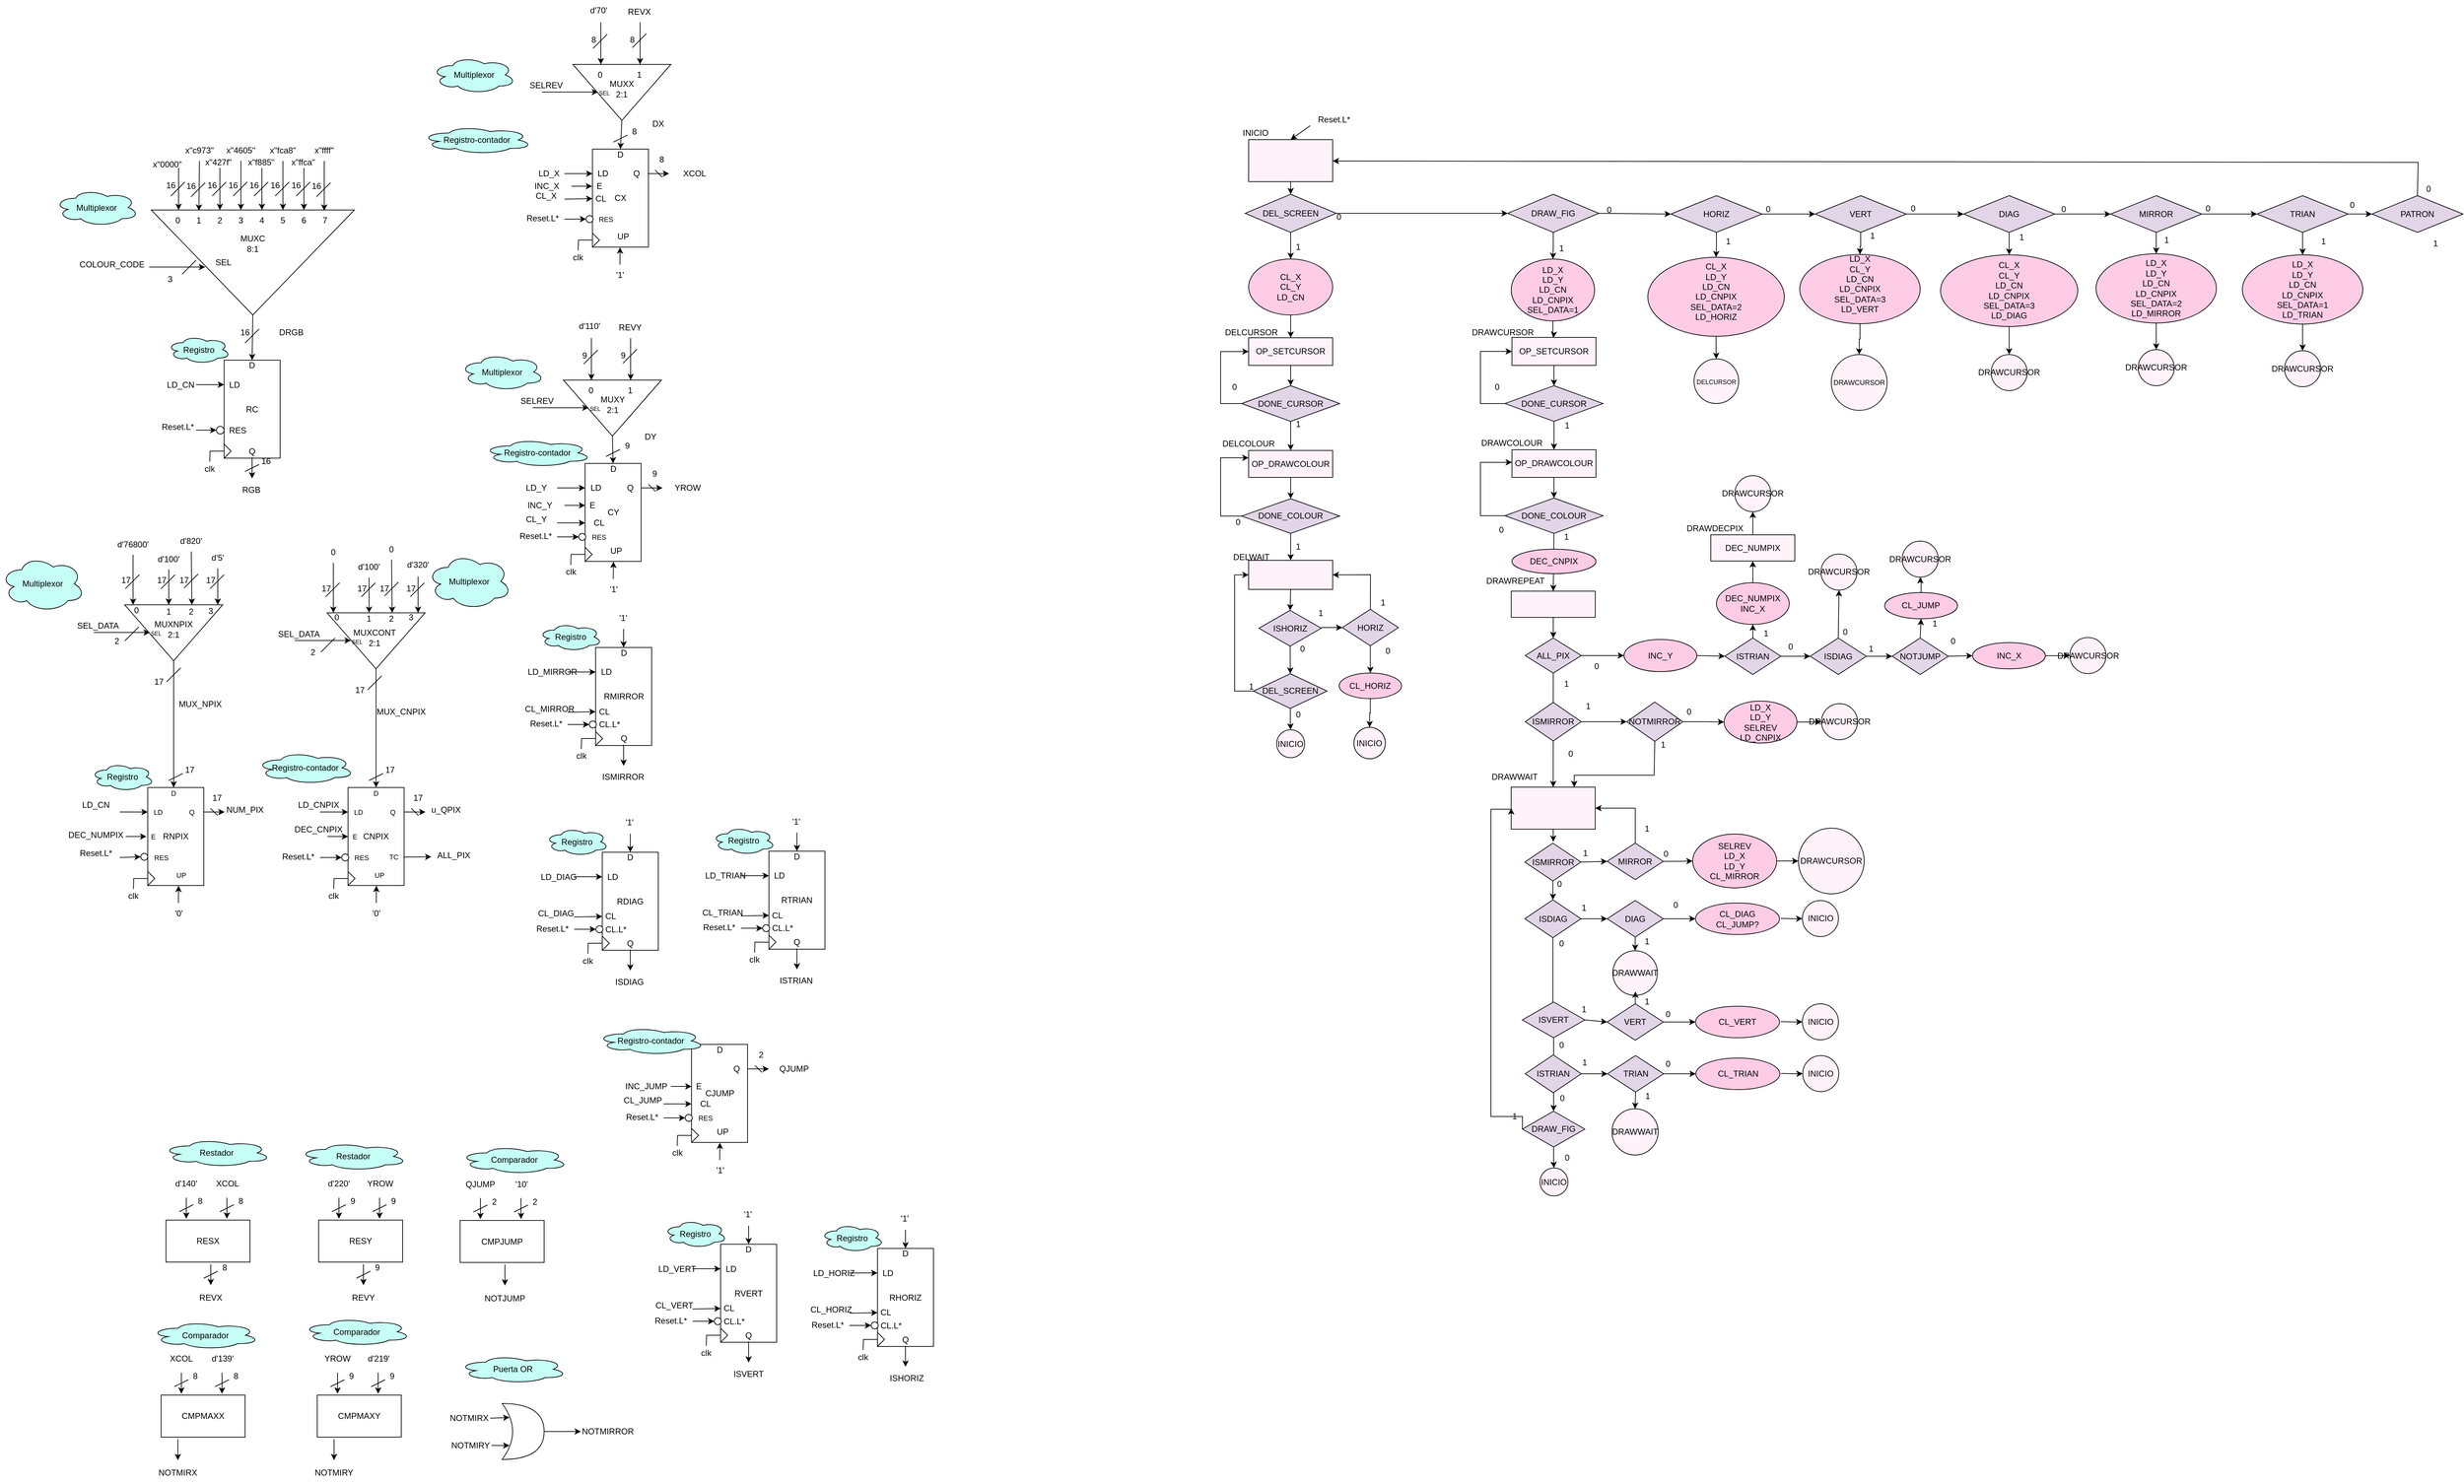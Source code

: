 <mxfile version="20.6.0" type="device"><diagram id="f9Krk2Z9ukGg-gBR1QlP" name="Página-1"><mxGraphModel dx="2731" dy="2267" grid="1" gridSize="10" guides="1" tooltips="1" connect="1" arrows="1" fold="1" page="1" pageScale="1" pageWidth="827" pageHeight="1169" math="0" shadow="0"><root><mxCell id="0"/><mxCell id="1" parent="0"/><mxCell id="RwwSbofDr1X14OqFHABp-30" value="d'70'" style="text;html=1;strokeColor=none;fillColor=none;align=center;verticalAlign=middle;whiteSpace=wrap;rounded=0;" parent="1" vertex="1"><mxGeometry x="-68" y="-162" width="60" height="30" as="geometry"/></mxCell><mxCell id="RwwSbofDr1X14OqFHABp-115" value="" style="triangle;whiteSpace=wrap;html=1;rotation=90;" parent="1" vertex="1"><mxGeometry x="-607" y="68" width="150" height="290" as="geometry"/></mxCell><mxCell id="RwwSbofDr1X14OqFHABp-116" value="0&amp;nbsp; &amp;nbsp; &amp;nbsp; &amp;nbsp;1&amp;nbsp; &amp;nbsp; &amp;nbsp; &amp;nbsp;2&amp;nbsp; &amp;nbsp; &amp;nbsp; &amp;nbsp;3&amp;nbsp; &amp;nbsp; &amp;nbsp; &amp;nbsp;4&amp;nbsp; &amp;nbsp; &amp;nbsp; &amp;nbsp;5&amp;nbsp; &amp;nbsp; &amp;nbsp; &amp;nbsp;6&amp;nbsp; &amp;nbsp; &amp;nbsp; &amp;nbsp;7" style="text;html=1;strokeColor=none;fillColor=none;align=center;verticalAlign=middle;whiteSpace=wrap;rounded=0;" parent="1" vertex="1"><mxGeometry x="-654" y="138" width="240" height="30" as="geometry"/></mxCell><mxCell id="RwwSbofDr1X14OqFHABp-119" value="" style="endArrow=classic;html=1;rounded=0;" parent="1" edge="1"><mxGeometry width="50" height="50" relative="1" as="geometry"><mxPoint x="-680" y="219.5" as="sourcePoint"/><mxPoint x="-600" y="219.5" as="targetPoint"/></mxGeometry></mxCell><mxCell id="RwwSbofDr1X14OqFHABp-120" value="COLOUR_CODE" style="text;html=1;strokeColor=none;fillColor=none;align=center;verticalAlign=middle;whiteSpace=wrap;rounded=0;" parent="1" vertex="1"><mxGeometry x="-763" y="201" width="60" height="30" as="geometry"/></mxCell><mxCell id="RwwSbofDr1X14OqFHABp-123" value="" style="endArrow=classic;html=1;rounded=0;" parent="1" edge="1"><mxGeometry width="50" height="50" relative="1" as="geometry"><mxPoint x="-638" y="78" as="sourcePoint"/><mxPoint x="-638" y="138" as="targetPoint"/></mxGeometry></mxCell><mxCell id="RwwSbofDr1X14OqFHABp-124" value="16" style="text;html=1;strokeColor=none;fillColor=none;align=center;verticalAlign=middle;whiteSpace=wrap;rounded=0;" parent="1" vertex="1"><mxGeometry x="-664" y="88" width="30" height="30" as="geometry"/></mxCell><mxCell id="RwwSbofDr1X14OqFHABp-125" value="" style="endArrow=none;html=1;rounded=0;" parent="1" edge="1"><mxGeometry width="50" height="50" relative="1" as="geometry"><mxPoint x="-649" y="118" as="sourcePoint"/><mxPoint x="-629" y="98" as="targetPoint"/></mxGeometry></mxCell><mxCell id="RwwSbofDr1X14OqFHABp-126" value="" style="endArrow=classic;html=1;rounded=0;" parent="1" source="RwwSbofDr1X14OqFHABp-237" edge="1"><mxGeometry width="50" height="50" relative="1" as="geometry"><mxPoint x="-609" y="79" as="sourcePoint"/><mxPoint x="-609" y="139" as="targetPoint"/></mxGeometry></mxCell><mxCell id="RwwSbofDr1X14OqFHABp-127" value="16" style="text;html=1;strokeColor=none;fillColor=none;align=center;verticalAlign=middle;whiteSpace=wrap;rounded=0;" parent="1" vertex="1"><mxGeometry x="-635" y="89" width="30" height="30" as="geometry"/></mxCell><mxCell id="RwwSbofDr1X14OqFHABp-128" value="" style="endArrow=none;html=1;rounded=0;" parent="1" edge="1"><mxGeometry width="50" height="50" relative="1" as="geometry"><mxPoint x="-620" y="119" as="sourcePoint"/><mxPoint x="-600" y="99" as="targetPoint"/></mxGeometry></mxCell><mxCell id="RwwSbofDr1X14OqFHABp-129" value="" style="endArrow=classic;html=1;rounded=0;" parent="1" edge="1"><mxGeometry width="50" height="50" relative="1" as="geometry"><mxPoint x="-579" y="78" as="sourcePoint"/><mxPoint x="-579" y="138" as="targetPoint"/></mxGeometry></mxCell><mxCell id="RwwSbofDr1X14OqFHABp-130" value="16" style="text;html=1;strokeColor=none;fillColor=none;align=center;verticalAlign=middle;whiteSpace=wrap;rounded=0;" parent="1" vertex="1"><mxGeometry x="-605" y="88" width="30" height="30" as="geometry"/></mxCell><mxCell id="RwwSbofDr1X14OqFHABp-131" value="" style="endArrow=none;html=1;rounded=0;" parent="1" edge="1"><mxGeometry width="50" height="50" relative="1" as="geometry"><mxPoint x="-590" y="118" as="sourcePoint"/><mxPoint x="-570" y="98" as="targetPoint"/></mxGeometry></mxCell><mxCell id="RwwSbofDr1X14OqFHABp-132" value="" style="endArrow=classic;html=1;rounded=0;" parent="1" source="RwwSbofDr1X14OqFHABp-239" edge="1"><mxGeometry width="50" height="50" relative="1" as="geometry"><mxPoint x="-549" y="78" as="sourcePoint"/><mxPoint x="-549" y="138" as="targetPoint"/></mxGeometry></mxCell><mxCell id="RwwSbofDr1X14OqFHABp-133" value="16" style="text;html=1;strokeColor=none;fillColor=none;align=center;verticalAlign=middle;whiteSpace=wrap;rounded=0;" parent="1" vertex="1"><mxGeometry x="-575" y="88" width="30" height="30" as="geometry"/></mxCell><mxCell id="RwwSbofDr1X14OqFHABp-134" value="" style="endArrow=none;html=1;rounded=0;" parent="1" edge="1"><mxGeometry width="50" height="50" relative="1" as="geometry"><mxPoint x="-560" y="118" as="sourcePoint"/><mxPoint x="-540" y="98" as="targetPoint"/></mxGeometry></mxCell><mxCell id="RwwSbofDr1X14OqFHABp-135" value="" style="endArrow=classic;html=1;rounded=0;" parent="1" edge="1"><mxGeometry width="50" height="50" relative="1" as="geometry"><mxPoint x="-519" y="78" as="sourcePoint"/><mxPoint x="-519" y="138" as="targetPoint"/></mxGeometry></mxCell><mxCell id="RwwSbofDr1X14OqFHABp-136" value="16" style="text;html=1;strokeColor=none;fillColor=none;align=center;verticalAlign=middle;whiteSpace=wrap;rounded=0;" parent="1" vertex="1"><mxGeometry x="-545" y="88" width="30" height="30" as="geometry"/></mxCell><mxCell id="RwwSbofDr1X14OqFHABp-137" value="" style="endArrow=none;html=1;rounded=0;" parent="1" edge="1"><mxGeometry width="50" height="50" relative="1" as="geometry"><mxPoint x="-530" y="118" as="sourcePoint"/><mxPoint x="-510" y="98" as="targetPoint"/></mxGeometry></mxCell><mxCell id="RwwSbofDr1X14OqFHABp-138" value="" style="endArrow=classic;html=1;rounded=0;" parent="1" source="RwwSbofDr1X14OqFHABp-241" edge="1"><mxGeometry width="50" height="50" relative="1" as="geometry"><mxPoint x="-489" y="78" as="sourcePoint"/><mxPoint x="-489" y="138" as="targetPoint"/></mxGeometry></mxCell><mxCell id="RwwSbofDr1X14OqFHABp-139" value="16" style="text;html=1;strokeColor=none;fillColor=none;align=center;verticalAlign=middle;whiteSpace=wrap;rounded=0;" parent="1" vertex="1"><mxGeometry x="-515" y="88" width="30" height="30" as="geometry"/></mxCell><mxCell id="RwwSbofDr1X14OqFHABp-140" value="" style="endArrow=none;html=1;rounded=0;" parent="1" edge="1"><mxGeometry width="50" height="50" relative="1" as="geometry"><mxPoint x="-500" y="118" as="sourcePoint"/><mxPoint x="-480" y="98" as="targetPoint"/></mxGeometry></mxCell><mxCell id="RwwSbofDr1X14OqFHABp-141" value="" style="endArrow=classic;html=1;rounded=0;" parent="1" edge="1"><mxGeometry width="50" height="50" relative="1" as="geometry"><mxPoint x="-459" y="78" as="sourcePoint"/><mxPoint x="-459" y="138" as="targetPoint"/></mxGeometry></mxCell><mxCell id="RwwSbofDr1X14OqFHABp-142" value="16" style="text;html=1;strokeColor=none;fillColor=none;align=center;verticalAlign=middle;whiteSpace=wrap;rounded=0;" parent="1" vertex="1"><mxGeometry x="-485" y="88" width="30" height="30" as="geometry"/></mxCell><mxCell id="RwwSbofDr1X14OqFHABp-143" value="" style="endArrow=none;html=1;rounded=0;" parent="1" edge="1"><mxGeometry width="50" height="50" relative="1" as="geometry"><mxPoint x="-470" y="118" as="sourcePoint"/><mxPoint x="-450" y="98" as="targetPoint"/></mxGeometry></mxCell><mxCell id="RwwSbofDr1X14OqFHABp-144" value="" style="endArrow=classic;html=1;rounded=0;" parent="1" source="RwwSbofDr1X14OqFHABp-243" edge="1"><mxGeometry width="50" height="50" relative="1" as="geometry"><mxPoint x="-430" y="79" as="sourcePoint"/><mxPoint x="-430" y="139" as="targetPoint"/></mxGeometry></mxCell><mxCell id="RwwSbofDr1X14OqFHABp-145" value="16" style="text;html=1;strokeColor=none;fillColor=none;align=center;verticalAlign=middle;whiteSpace=wrap;rounded=0;" parent="1" vertex="1"><mxGeometry x="-456" y="89" width="30" height="30" as="geometry"/></mxCell><mxCell id="RwwSbofDr1X14OqFHABp-146" value="" style="endArrow=none;html=1;rounded=0;" parent="1" edge="1"><mxGeometry width="50" height="50" relative="1" as="geometry"><mxPoint x="-441" y="119" as="sourcePoint"/><mxPoint x="-421" y="99" as="targetPoint"/></mxGeometry></mxCell><mxCell id="RwwSbofDr1X14OqFHABp-147" value="" style="endArrow=classic;html=1;rounded=0;entryX=0.5;entryY=0;entryDx=0;entryDy=0;" parent="1" target="FCQMWyarNVOZ1ayRTWoL-225" edge="1"><mxGeometry width="50" height="50" relative="1" as="geometry"><mxPoint x="-532" y="288" as="sourcePoint"/><mxPoint x="-532" y="348" as="targetPoint"/></mxGeometry></mxCell><mxCell id="RwwSbofDr1X14OqFHABp-148" value="16" style="text;html=1;strokeColor=none;fillColor=none;align=center;verticalAlign=middle;whiteSpace=wrap;rounded=0;" parent="1" vertex="1"><mxGeometry x="-558" y="298" width="30" height="30" as="geometry"/></mxCell><mxCell id="RwwSbofDr1X14OqFHABp-149" value="" style="endArrow=none;html=1;rounded=0;" parent="1" edge="1"><mxGeometry width="50" height="50" relative="1" as="geometry"><mxPoint x="-543" y="328" as="sourcePoint"/><mxPoint x="-523" y="308" as="targetPoint"/></mxGeometry></mxCell><mxCell id="RwwSbofDr1X14OqFHABp-150" value="DRGB" style="text;html=1;strokeColor=none;fillColor=none;align=center;verticalAlign=middle;whiteSpace=wrap;rounded=0;" parent="1" vertex="1"><mxGeometry x="-507" y="298" width="60" height="30" as="geometry"/></mxCell><mxCell id="RwwSbofDr1X14OqFHABp-151" style="edgeStyle=orthogonalEdgeStyle;rounded=0;orthogonalLoop=1;jettySize=auto;html=1;entryX=0.5;entryY=0;entryDx=0;entryDy=0;" parent="1" source="RwwSbofDr1X14OqFHABp-152" target="RwwSbofDr1X14OqFHABp-157" edge="1"><mxGeometry relative="1" as="geometry"/></mxCell><mxCell id="RwwSbofDr1X14OqFHABp-152" value="" style="rounded=0;whiteSpace=wrap;html=1;fillColor=#FFF2F8;" parent="1" vertex="1"><mxGeometry x="890" y="37.5" width="120" height="60" as="geometry"/></mxCell><mxCell id="RwwSbofDr1X14OqFHABp-155" style="edgeStyle=orthogonalEdgeStyle;rounded=0;orthogonalLoop=1;jettySize=auto;html=1;" parent="1" source="RwwSbofDr1X14OqFHABp-157" target="RwwSbofDr1X14OqFHABp-160" edge="1"><mxGeometry relative="1" as="geometry"/></mxCell><mxCell id="RwwSbofDr1X14OqFHABp-156" style="edgeStyle=orthogonalEdgeStyle;rounded=0;orthogonalLoop=1;jettySize=auto;html=1;" parent="1" source="RwwSbofDr1X14OqFHABp-157" target="RwwSbofDr1X14OqFHABp-162" edge="1"><mxGeometry relative="1" as="geometry"/></mxCell><mxCell id="RwwSbofDr1X14OqFHABp-157" value="DEL_SCREEN" style="rhombus;whiteSpace=wrap;html=1;fillColor=#E1D5E7;" parent="1" vertex="1"><mxGeometry x="885" y="115.5" width="130" height="54.5" as="geometry"/></mxCell><mxCell id="RwwSbofDr1X14OqFHABp-159" style="edgeStyle=orthogonalEdgeStyle;rounded=0;orthogonalLoop=1;jettySize=auto;html=1;entryX=0.5;entryY=0;entryDx=0;entryDy=0;" parent="1" source="RwwSbofDr1X14OqFHABp-160" target="RwwSbofDr1X14OqFHABp-166" edge="1"><mxGeometry relative="1" as="geometry"/></mxCell><mxCell id="RwwSbofDr1X14OqFHABp-160" value="DRAW_FIG" style="rhombus;whiteSpace=wrap;html=1;fillColor=#E1D5E7;" parent="1" vertex="1"><mxGeometry x="1260" y="115.5" width="130" height="54.5" as="geometry"/></mxCell><mxCell id="RwwSbofDr1X14OqFHABp-161" style="edgeStyle=orthogonalEdgeStyle;rounded=0;orthogonalLoop=1;jettySize=auto;html=1;" parent="1" source="RwwSbofDr1X14OqFHABp-162" edge="1"><mxGeometry relative="1" as="geometry"><mxPoint x="950.067" y="320.5" as="targetPoint"/></mxGeometry></mxCell><mxCell id="RwwSbofDr1X14OqFHABp-162" value="&lt;div&gt;CL_X&lt;/div&gt;&lt;div&gt;CL_Y&lt;br&gt;&lt;/div&gt;&lt;div&gt;LD_CN&lt;/div&gt;" style="ellipse;whiteSpace=wrap;html=1;fillColor=#FFCCE6;" parent="1" vertex="1"><mxGeometry x="890" y="208" width="120" height="80" as="geometry"/></mxCell><mxCell id="RwwSbofDr1X14OqFHABp-165" style="edgeStyle=orthogonalEdgeStyle;rounded=0;orthogonalLoop=1;jettySize=auto;html=1;entryX=0.5;entryY=0;entryDx=0;entryDy=0;" parent="1" source="RwwSbofDr1X14OqFHABp-166" edge="1"><mxGeometry relative="1" as="geometry"><mxPoint x="1325" y="320.5" as="targetPoint"/></mxGeometry></mxCell><mxCell id="RwwSbofDr1X14OqFHABp-166" value="&lt;div&gt;LD_X&lt;/div&gt;&lt;div&gt;LD_Y&lt;br&gt;&lt;/div&gt;&lt;div&gt;LD_CN&lt;/div&gt;&lt;div&gt;LD_CNPIX&lt;/div&gt;&lt;div&gt;SEL_DATA=1&lt;/div&gt;" style="ellipse;whiteSpace=wrap;html=1;fillColor=#FFCCE6;" parent="1" vertex="1"><mxGeometry x="1265" y="208" width="119" height="88.5" as="geometry"/></mxCell><mxCell id="RwwSbofDr1X14OqFHABp-167" value="0" style="text;html=1;strokeColor=none;fillColor=none;align=center;verticalAlign=middle;whiteSpace=wrap;rounded=0;" parent="1" vertex="1"><mxGeometry x="1004" y="132.5" width="30" height="30" as="geometry"/></mxCell><mxCell id="RwwSbofDr1X14OqFHABp-168" value="0" style="text;html=1;strokeColor=none;fillColor=none;align=center;verticalAlign=middle;whiteSpace=wrap;rounded=0;" parent="1" vertex="1"><mxGeometry x="1390" y="122.5" width="30" height="30" as="geometry"/></mxCell><mxCell id="RwwSbofDr1X14OqFHABp-169" value="1" style="text;html=1;strokeColor=none;fillColor=none;align=center;verticalAlign=middle;whiteSpace=wrap;rounded=0;" parent="1" vertex="1"><mxGeometry x="946" y="175.5" width="30" height="30" as="geometry"/></mxCell><mxCell id="RwwSbofDr1X14OqFHABp-170" value="1" style="text;html=1;strokeColor=none;fillColor=none;align=center;verticalAlign=middle;whiteSpace=wrap;rounded=0;" parent="1" vertex="1"><mxGeometry x="1322" y="177.5" width="30" height="30" as="geometry"/></mxCell><mxCell id="RwwSbofDr1X14OqFHABp-171" style="edgeStyle=orthogonalEdgeStyle;rounded=0;orthogonalLoop=1;jettySize=auto;html=1;entryX=0.5;entryY=0;entryDx=0;entryDy=0;" parent="1" source="RwwSbofDr1X14OqFHABp-172" target="RwwSbofDr1X14OqFHABp-177" edge="1"><mxGeometry relative="1" as="geometry"><mxPoint x="950" y="405.5" as="targetPoint"/></mxGeometry></mxCell><mxCell id="RwwSbofDr1X14OqFHABp-172" value="OP_SETCURSOR" style="rounded=0;whiteSpace=wrap;html=1;fillColor=#FFF2F8;" parent="1" vertex="1"><mxGeometry x="890" y="320.5" width="120" height="39.5" as="geometry"/></mxCell><mxCell id="pClhg8m4FuAt9z0ryfFb-48" value="" style="edgeStyle=orthogonalEdgeStyle;rounded=0;orthogonalLoop=1;jettySize=auto;html=1;" parent="1" source="RwwSbofDr1X14OqFHABp-174" target="RwwSbofDr1X14OqFHABp-180" edge="1"><mxGeometry relative="1" as="geometry"/></mxCell><mxCell id="RwwSbofDr1X14OqFHABp-174" value="OP_SETCURSOR" style="rounded=0;whiteSpace=wrap;html=1;fillColor=#FFF2F8;" parent="1" vertex="1"><mxGeometry x="1266" y="320" width="120" height="40" as="geometry"/></mxCell><mxCell id="RwwSbofDr1X14OqFHABp-175" style="edgeStyle=orthogonalEdgeStyle;rounded=0;orthogonalLoop=1;jettySize=auto;html=1;entryX=0;entryY=0.5;entryDx=0;entryDy=0;" parent="1" source="RwwSbofDr1X14OqFHABp-177" target="RwwSbofDr1X14OqFHABp-172" edge="1"><mxGeometry relative="1" as="geometry"><Array as="points"><mxPoint x="850" y="414"/><mxPoint x="850" y="340"/></Array></mxGeometry></mxCell><mxCell id="RwwSbofDr1X14OqFHABp-176" style="edgeStyle=orthogonalEdgeStyle;rounded=0;orthogonalLoop=1;jettySize=auto;html=1;entryX=0.5;entryY=0;entryDx=0;entryDy=0;" parent="1" source="RwwSbofDr1X14OqFHABp-177" target="RwwSbofDr1X14OqFHABp-192" edge="1"><mxGeometry relative="1" as="geometry"><mxPoint x="950" y="633" as="targetPoint"/></mxGeometry></mxCell><mxCell id="RwwSbofDr1X14OqFHABp-177" value="DONE_CURSOR" style="rhombus;whiteSpace=wrap;html=1;fillColor=#E1D5E7;" parent="1" vertex="1"><mxGeometry x="880" y="389" width="140" height="51" as="geometry"/></mxCell><mxCell id="RwwSbofDr1X14OqFHABp-178" style="edgeStyle=orthogonalEdgeStyle;rounded=0;orthogonalLoop=1;jettySize=auto;html=1;entryX=0;entryY=0.5;entryDx=0;entryDy=0;" parent="1" source="RwwSbofDr1X14OqFHABp-180" target="RwwSbofDr1X14OqFHABp-174" edge="1"><mxGeometry relative="1" as="geometry"><Array as="points"><mxPoint x="1221" y="414"/><mxPoint x="1221" y="340"/></Array></mxGeometry></mxCell><mxCell id="RwwSbofDr1X14OqFHABp-180" value="DONE_CURSOR" style="rhombus;whiteSpace=wrap;html=1;fillColor=#E1D5E7;" parent="1" vertex="1"><mxGeometry x="1256.06" y="389" width="140" height="51" as="geometry"/></mxCell><mxCell id="RwwSbofDr1X14OqFHABp-181" value="0" style="text;html=1;strokeColor=none;fillColor=none;align=center;verticalAlign=middle;whiteSpace=wrap;rounded=0;" parent="1" vertex="1"><mxGeometry x="855" y="376" width="30" height="30" as="geometry"/></mxCell><mxCell id="RwwSbofDr1X14OqFHABp-182" value="0" style="text;html=1;strokeColor=none;fillColor=none;align=center;verticalAlign=middle;whiteSpace=wrap;rounded=0;" parent="1" vertex="1"><mxGeometry x="1230" y="376" width="30" height="30" as="geometry"/></mxCell><mxCell id="RwwSbofDr1X14OqFHABp-189" value="1" style="text;html=1;strokeColor=none;fillColor=none;align=center;verticalAlign=middle;whiteSpace=wrap;rounded=0;" parent="1" vertex="1"><mxGeometry x="946" y="428.5" width="30" height="30" as="geometry"/></mxCell><mxCell id="RwwSbofDr1X14OqFHABp-190" value="1" style="text;html=1;strokeColor=none;fillColor=none;align=center;verticalAlign=middle;whiteSpace=wrap;rounded=0;" parent="1" vertex="1"><mxGeometry x="1330" y="430.5" width="30" height="30" as="geometry"/></mxCell><mxCell id="RwwSbofDr1X14OqFHABp-191" style="edgeStyle=orthogonalEdgeStyle;rounded=0;orthogonalLoop=1;jettySize=auto;html=1;entryX=0.5;entryY=0;entryDx=0;entryDy=0;" parent="1" source="RwwSbofDr1X14OqFHABp-192" target="RwwSbofDr1X14OqFHABp-195" edge="1"><mxGeometry relative="1" as="geometry"><mxPoint x="950" y="571.5" as="targetPoint"/></mxGeometry></mxCell><mxCell id="RwwSbofDr1X14OqFHABp-192" value="OP_DRAWCOLOUR" style="rounded=0;whiteSpace=wrap;html=1;fillColor=#FFF2F8;" parent="1" vertex="1"><mxGeometry x="890" y="481.5" width="120" height="38.5" as="geometry"/></mxCell><mxCell id="RwwSbofDr1X14OqFHABp-193" style="edgeStyle=orthogonalEdgeStyle;rounded=0;orthogonalLoop=1;jettySize=auto;html=1;" parent="1" source="RwwSbofDr1X14OqFHABp-195" edge="1"><mxGeometry relative="1" as="geometry"><Array as="points"><mxPoint x="850" y="575"/><mxPoint x="850" y="492"/><mxPoint x="890" y="492"/></Array><mxPoint x="890" y="491.5" as="targetPoint"/></mxGeometry></mxCell><mxCell id="RwwSbofDr1X14OqFHABp-194" style="edgeStyle=orthogonalEdgeStyle;rounded=0;orthogonalLoop=1;jettySize=auto;html=1;entryX=0.5;entryY=0;entryDx=0;entryDy=0;" parent="1" source="RwwSbofDr1X14OqFHABp-195" target="FCQMWyarNVOZ1ayRTWoL-1" edge="1"><mxGeometry relative="1" as="geometry"/></mxCell><mxCell id="RwwSbofDr1X14OqFHABp-195" value="DONE_COLOUR" style="rhombus;whiteSpace=wrap;html=1;fillColor=#E1D5E7;" parent="1" vertex="1"><mxGeometry x="880" y="550.5" width="140" height="49.5" as="geometry"/></mxCell><mxCell id="RwwSbofDr1X14OqFHABp-196" style="edgeStyle=orthogonalEdgeStyle;rounded=0;orthogonalLoop=1;jettySize=auto;html=1;exitX=0;exitY=0.5;exitDx=0;exitDy=0;entryX=0;entryY=0.5;entryDx=0;entryDy=0;" parent="1" source="RwwSbofDr1X14OqFHABp-198" target="FCQMWyarNVOZ1ayRTWoL-1" edge="1"><mxGeometry relative="1" as="geometry"><mxPoint x="890" y="549.5" as="targetPoint"/><Array as="points"><mxPoint x="870" y="825"/><mxPoint x="870" y="659"/></Array></mxGeometry></mxCell><mxCell id="RwwSbofDr1X14OqFHABp-197" style="edgeStyle=orthogonalEdgeStyle;rounded=0;orthogonalLoop=1;jettySize=auto;html=1;entryX=0.5;entryY=0;entryDx=0;entryDy=0;" parent="1" source="RwwSbofDr1X14OqFHABp-198" target="RwwSbofDr1X14OqFHABp-214" edge="1"><mxGeometry relative="1" as="geometry"/></mxCell><mxCell id="RwwSbofDr1X14OqFHABp-198" value="DEL_SCREEN" style="rhombus;whiteSpace=wrap;html=1;fillColor=#E1D5E7;" parent="1" vertex="1"><mxGeometry x="897" y="800.5" width="105" height="49.5" as="geometry"/></mxCell><mxCell id="RwwSbofDr1X14OqFHABp-199" style="edgeStyle=orthogonalEdgeStyle;rounded=0;orthogonalLoop=1;jettySize=auto;html=1;entryX=0.5;entryY=0;entryDx=0;entryDy=0;" parent="1" source="RwwSbofDr1X14OqFHABp-200" target="RwwSbofDr1X14OqFHABp-203" edge="1"><mxGeometry relative="1" as="geometry"><mxPoint x="1326" y="570.5" as="targetPoint"/></mxGeometry></mxCell><mxCell id="RwwSbofDr1X14OqFHABp-200" value="OP_DRAWCOLOUR" style="rounded=0;whiteSpace=wrap;html=1;fillColor=#FFF2F8;" parent="1" vertex="1"><mxGeometry x="1266" y="480.5" width="120" height="39.5" as="geometry"/></mxCell><mxCell id="RwwSbofDr1X14OqFHABp-202" style="edgeStyle=orthogonalEdgeStyle;rounded=0;orthogonalLoop=1;jettySize=auto;html=1;" parent="1" source="RwwSbofDr1X14OqFHABp-203" edge="1"><mxGeometry relative="1" as="geometry"><Array as="points"><mxPoint x="1221" y="575"/><mxPoint x="1221" y="498"/></Array><mxPoint x="1266" y="498.5" as="targetPoint"/></mxGeometry></mxCell><mxCell id="RwwSbofDr1X14OqFHABp-203" value="DONE_COLOUR" style="rhombus;whiteSpace=wrap;html=1;fillColor=#E1D5E7;" parent="1" vertex="1"><mxGeometry x="1256" y="549.5" width="140" height="50.5" as="geometry"/></mxCell><mxCell id="RwwSbofDr1X14OqFHABp-204" style="edgeStyle=orthogonalEdgeStyle;rounded=0;orthogonalLoop=1;jettySize=auto;html=1;entryX=0;entryY=0.5;entryDx=0;entryDy=0;" parent="1" source="RwwSbofDr1X14OqFHABp-206" target="RwwSbofDr1X14OqFHABp-208" edge="1"><mxGeometry relative="1" as="geometry"/></mxCell><mxCell id="RwwSbofDr1X14OqFHABp-206" value="ALL_PIX" style="rhombus;whiteSpace=wrap;html=1;fillColor=#E1D5E7;" parent="1" vertex="1"><mxGeometry x="1285" y="749.5" width="80" height="50" as="geometry"/></mxCell><mxCell id="RwwSbofDr1X14OqFHABp-208" value="INC_Y" style="ellipse;whiteSpace=wrap;html=1;fillColor=#FFCCE6;" parent="1" vertex="1"><mxGeometry x="1426" y="751.5" width="104" height="46" as="geometry"/></mxCell><mxCell id="RwwSbofDr1X14OqFHABp-209" style="edgeStyle=orthogonalEdgeStyle;rounded=0;orthogonalLoop=1;jettySize=auto;html=1;entryX=0.5;entryY=0;entryDx=0;entryDy=0;startArrow=none;" parent="1" source="-HqbLM4n01Gws-lvKxUI-207" target="RwwSbofDr1X14OqFHABp-213" edge="1"><mxGeometry relative="1" as="geometry"/></mxCell><mxCell id="RwwSbofDr1X14OqFHABp-210" value="" style="rounded=0;whiteSpace=wrap;html=1;fillColor=#FFF2F8;" parent="1" vertex="1"><mxGeometry x="1264.89" y="962.5" width="120" height="60" as="geometry"/></mxCell><mxCell id="RwwSbofDr1X14OqFHABp-211" style="edgeStyle=orthogonalEdgeStyle;rounded=0;orthogonalLoop=1;jettySize=auto;html=1;entryX=0.5;entryY=0;entryDx=0;entryDy=0;" parent="1" source="RwwSbofDr1X14OqFHABp-213" target="RwwSbofDr1X14OqFHABp-215" edge="1"><mxGeometry relative="1" as="geometry"/></mxCell><mxCell id="RwwSbofDr1X14OqFHABp-212" style="edgeStyle=orthogonalEdgeStyle;rounded=0;orthogonalLoop=1;jettySize=auto;html=1;entryX=0;entryY=0.5;entryDx=0;entryDy=0;exitX=0;exitY=0.5;exitDx=0;exitDy=0;" parent="1" source="RwwSbofDr1X14OqFHABp-213" target="RwwSbofDr1X14OqFHABp-210" edge="1"><mxGeometry relative="1" as="geometry"><Array as="points"><mxPoint x="1236" y="1433"/><mxPoint x="1236" y="994"/><mxPoint x="1265" y="994"/></Array></mxGeometry></mxCell><mxCell id="RwwSbofDr1X14OqFHABp-213" value="DRAW_FIG" style="rhombus;whiteSpace=wrap;html=1;fillColor=#E1D5E7;" parent="1" vertex="1"><mxGeometry x="1281" y="1425.5" width="89" height="51" as="geometry"/></mxCell><mxCell id="RwwSbofDr1X14OqFHABp-214" value="INICIO" style="ellipse;whiteSpace=wrap;html=1;aspect=fixed;fillColor=#FFF2F8;" parent="1" vertex="1"><mxGeometry x="930" y="880.5" width="40" height="40" as="geometry"/></mxCell><mxCell id="RwwSbofDr1X14OqFHABp-215" value="INICIO" style="ellipse;whiteSpace=wrap;html=1;aspect=fixed;fillColor=#FFF2F8;" parent="1" vertex="1"><mxGeometry x="1306" y="1506.5" width="40" height="40" as="geometry"/></mxCell><mxCell id="RwwSbofDr1X14OqFHABp-216" value="0" style="text;html=1;strokeColor=none;fillColor=none;align=center;verticalAlign=middle;whiteSpace=wrap;rounded=0;" parent="1" vertex="1"><mxGeometry x="860" y="568.5" width="30" height="30" as="geometry"/></mxCell><mxCell id="RwwSbofDr1X14OqFHABp-217" value="1" style="text;html=1;strokeColor=none;fillColor=none;align=center;verticalAlign=middle;whiteSpace=wrap;rounded=0;" parent="1" vertex="1"><mxGeometry x="946" y="603.5" width="30" height="30" as="geometry"/></mxCell><mxCell id="RwwSbofDr1X14OqFHABp-218" value="1" style="text;html=1;strokeColor=none;fillColor=none;align=center;verticalAlign=middle;whiteSpace=wrap;rounded=0;" parent="1" vertex="1"><mxGeometry x="879" y="804" width="30" height="30" as="geometry"/></mxCell><mxCell id="RwwSbofDr1X14OqFHABp-219" value="0" style="text;html=1;strokeColor=none;fillColor=none;align=center;verticalAlign=middle;whiteSpace=wrap;rounded=0;" parent="1" vertex="1"><mxGeometry x="946" y="843.5" width="30" height="30" as="geometry"/></mxCell><mxCell id="RwwSbofDr1X14OqFHABp-220" value="0" style="text;html=1;strokeColor=none;fillColor=none;align=center;verticalAlign=middle;whiteSpace=wrap;rounded=0;" parent="1" vertex="1"><mxGeometry x="1372.06" y="774.5" width="30" height="30" as="geometry"/></mxCell><mxCell id="RwwSbofDr1X14OqFHABp-221" value="0" style="text;html=1;strokeColor=none;fillColor=none;align=center;verticalAlign=middle;whiteSpace=wrap;rounded=0;" parent="1" vertex="1"><mxGeometry x="1236" y="579.5" width="30" height="30" as="geometry"/></mxCell><mxCell id="RwwSbofDr1X14OqFHABp-222" value="1" style="text;html=1;strokeColor=none;fillColor=none;align=center;verticalAlign=middle;whiteSpace=wrap;rounded=0;" parent="1" vertex="1"><mxGeometry x="1329.06" y="799.5" width="30" height="30" as="geometry"/></mxCell><mxCell id="RwwSbofDr1X14OqFHABp-223" value="1" style="text;html=1;strokeColor=none;fillColor=none;align=center;verticalAlign=middle;whiteSpace=wrap;rounded=0;" parent="1" vertex="1"><mxGeometry x="1329.06" y="589.5" width="30" height="30" as="geometry"/></mxCell><mxCell id="RwwSbofDr1X14OqFHABp-224" value="1" style="text;html=1;strokeColor=none;fillColor=none;align=center;verticalAlign=middle;whiteSpace=wrap;rounded=0;" parent="1" vertex="1"><mxGeometry x="1255" y="1418" width="30" height="30" as="geometry"/></mxCell><mxCell id="RwwSbofDr1X14OqFHABp-225" value="0" style="text;html=1;strokeColor=none;fillColor=none;align=center;verticalAlign=middle;whiteSpace=wrap;rounded=0;" parent="1" vertex="1"><mxGeometry x="1330.06" y="1476.5" width="30" height="30" as="geometry"/></mxCell><mxCell id="RwwSbofDr1X14OqFHABp-226" value="INICIO" style="text;html=1;strokeColor=none;fillColor=none;align=center;verticalAlign=middle;whiteSpace=wrap;rounded=0;" parent="1" vertex="1"><mxGeometry x="870" y="12.5" width="60" height="30" as="geometry"/></mxCell><mxCell id="RwwSbofDr1X14OqFHABp-227" value="DELCURSOR" style="text;html=1;strokeColor=none;fillColor=none;align=center;verticalAlign=middle;whiteSpace=wrap;rounded=0;" parent="1" vertex="1"><mxGeometry x="864" y="298" width="60" height="30" as="geometry"/></mxCell><mxCell id="RwwSbofDr1X14OqFHABp-230" value="DELCOLOUR" style="text;html=1;strokeColor=none;fillColor=none;align=center;verticalAlign=middle;whiteSpace=wrap;rounded=0;" parent="1" vertex="1"><mxGeometry x="860" y="456.5" width="60" height="30" as="geometry"/></mxCell><mxCell id="RwwSbofDr1X14OqFHABp-231" value="DRAWCURSOR" style="text;html=1;strokeColor=none;fillColor=none;align=center;verticalAlign=middle;whiteSpace=wrap;rounded=0;" parent="1" vertex="1"><mxGeometry x="1223" y="298" width="60" height="30" as="geometry"/></mxCell><mxCell id="RwwSbofDr1X14OqFHABp-234" value="DRAWCOLOUR" style="text;html=1;strokeColor=none;fillColor=none;align=center;verticalAlign=middle;whiteSpace=wrap;rounded=0;" parent="1" vertex="1"><mxGeometry x="1236" y="455.5" width="60" height="30" as="geometry"/></mxCell><mxCell id="RwwSbofDr1X14OqFHABp-235" value="DRAWWAIT" style="text;html=1;strokeColor=none;fillColor=none;align=center;verticalAlign=middle;whiteSpace=wrap;rounded=0;" parent="1" vertex="1"><mxGeometry x="1239.89" y="932.5" width="60" height="30" as="geometry"/></mxCell><mxCell id="RwwSbofDr1X14OqFHABp-236" value="x&quot;0000&quot;" style="text;html=1;strokeColor=none;fillColor=none;align=center;verticalAlign=middle;whiteSpace=wrap;rounded=0;" parent="1" vertex="1"><mxGeometry x="-684" y="58" width="60" height="30" as="geometry"/></mxCell><mxCell id="RwwSbofDr1X14OqFHABp-237" value="x&quot;c973&quot;" style="text;html=1;strokeColor=none;fillColor=none;align=center;verticalAlign=middle;whiteSpace=wrap;rounded=0;" parent="1" vertex="1"><mxGeometry x="-638" y="38" width="60" height="30" as="geometry"/></mxCell><mxCell id="RwwSbofDr1X14OqFHABp-238" value="x&quot;427f&quot;" style="text;html=1;strokeColor=none;fillColor=none;align=center;verticalAlign=middle;whiteSpace=wrap;rounded=0;" parent="1" vertex="1"><mxGeometry x="-611" y="55" width="60" height="30" as="geometry"/></mxCell><mxCell id="RwwSbofDr1X14OqFHABp-239" value="x&quot;4605&quot;" style="text;html=1;strokeColor=none;fillColor=none;align=center;verticalAlign=middle;whiteSpace=wrap;rounded=0;" parent="1" vertex="1"><mxGeometry x="-579" y="38" width="60" height="30" as="geometry"/></mxCell><mxCell id="RwwSbofDr1X14OqFHABp-240" value="x&quot;f885&quot;" style="text;html=1;strokeColor=none;fillColor=none;align=center;verticalAlign=middle;whiteSpace=wrap;rounded=0;" parent="1" vertex="1"><mxGeometry x="-550" y="55" width="60" height="30" as="geometry"/></mxCell><mxCell id="RwwSbofDr1X14OqFHABp-241" value="x&quot;fca8&quot;" style="text;html=1;strokeColor=none;fillColor=none;align=center;verticalAlign=middle;whiteSpace=wrap;rounded=0;" parent="1" vertex="1"><mxGeometry x="-519" y="38" width="60" height="30" as="geometry"/></mxCell><mxCell id="RwwSbofDr1X14OqFHABp-242" value="x&quot;ffca&quot;" style="text;html=1;strokeColor=none;fillColor=none;align=center;verticalAlign=middle;whiteSpace=wrap;rounded=0;" parent="1" vertex="1"><mxGeometry x="-490" y="55" width="60" height="30" as="geometry"/></mxCell><mxCell id="RwwSbofDr1X14OqFHABp-243" value="x&quot;ffff&quot;" style="text;html=1;strokeColor=none;fillColor=none;align=center;verticalAlign=middle;whiteSpace=wrap;rounded=0;" parent="1" vertex="1"><mxGeometry x="-460" y="38" width="60" height="30" as="geometry"/></mxCell><mxCell id="JQTWDKvTC5iAmD0HAxx3-2" value="" style="rounded=0;whiteSpace=wrap;html=1;fillColor=#FFF2F8;" parent="1" vertex="1"><mxGeometry x="1265" y="682.5" width="120" height="37.5" as="geometry"/></mxCell><mxCell id="JQTWDKvTC5iAmD0HAxx3-4" value="" style="endArrow=classic;html=1;rounded=0;exitX=0.5;exitY=1;exitDx=0;exitDy=0;entryX=0.5;entryY=0;entryDx=0;entryDy=0;" parent="1" source="RwwSbofDr1X14OqFHABp-203" target="JQTWDKvTC5iAmD0HAxx3-2" edge="1"><mxGeometry width="50" height="50" relative="1" as="geometry"><mxPoint x="1260" y="929.5" as="sourcePoint"/><mxPoint x="1310" y="1099.5" as="targetPoint"/></mxGeometry></mxCell><mxCell id="JQTWDKvTC5iAmD0HAxx3-5" value="DEC_CNPIX" style="ellipse;whiteSpace=wrap;html=1;fillColor=#FFCCE6;" parent="1" vertex="1"><mxGeometry x="1266" y="622.5" width="120" height="35" as="geometry"/></mxCell><mxCell id="JQTWDKvTC5iAmD0HAxx3-6" value="" style="endArrow=classic;html=1;rounded=0;exitX=0.5;exitY=1;exitDx=0;exitDy=0;entryX=0.5;entryY=0;entryDx=0;entryDy=0;" parent="1" source="JQTWDKvTC5iAmD0HAxx3-2" target="RwwSbofDr1X14OqFHABp-206" edge="1"><mxGeometry width="50" height="50" relative="1" as="geometry"><mxPoint x="1266.06" y="975.5" as="sourcePoint"/><mxPoint x="1331.06" y="945.5" as="targetPoint"/></mxGeometry></mxCell><mxCell id="FCQMWyarNVOZ1ayRTWoL-1" value="" style="rounded=0;whiteSpace=wrap;html=1;fillColor=#FFF2F8;" parent="1" vertex="1"><mxGeometry x="890" y="638.5" width="120" height="41.5" as="geometry"/></mxCell><mxCell id="FCQMWyarNVOZ1ayRTWoL-3" value="DELWAIT" style="text;html=1;strokeColor=none;fillColor=none;align=center;verticalAlign=middle;whiteSpace=wrap;rounded=0;" parent="1" vertex="1"><mxGeometry x="864" y="618.5" width="60" height="30" as="geometry"/></mxCell><mxCell id="FCQMWyarNVOZ1ayRTWoL-4" value="DRAWREPEAT" style="text;html=1;strokeColor=none;fillColor=none;align=center;verticalAlign=middle;whiteSpace=wrap;rounded=0;" parent="1" vertex="1"><mxGeometry x="1241.06" y="652.5" width="60" height="30" as="geometry"/></mxCell><mxCell id="FCQMWyarNVOZ1ayRTWoL-95" value="SEL" style="text;html=1;strokeColor=none;fillColor=none;align=center;verticalAlign=middle;whiteSpace=wrap;rounded=0;" parent="1" vertex="1"><mxGeometry x="-604" y="198" width="60" height="30" as="geometry"/></mxCell><mxCell id="FCQMWyarNVOZ1ayRTWoL-98" value="CX" style="rounded=0;whiteSpace=wrap;html=1;" parent="1" vertex="1"><mxGeometry x="-47" y="51" width="80" height="140" as="geometry"/></mxCell><mxCell id="FCQMWyarNVOZ1ayRTWoL-99" value="D" style="text;html=1;strokeColor=none;fillColor=none;align=center;verticalAlign=middle;whiteSpace=wrap;rounded=0;" parent="1" vertex="1"><mxGeometry x="-37" y="51" width="60" height="15" as="geometry"/></mxCell><mxCell id="FCQMWyarNVOZ1ayRTWoL-100" value="LD" style="text;html=1;strokeColor=none;fillColor=none;align=center;verticalAlign=middle;whiteSpace=wrap;rounded=0;" parent="1" vertex="1"><mxGeometry x="-47" y="71" width="30" height="30" as="geometry"/></mxCell><mxCell id="FCQMWyarNVOZ1ayRTWoL-101" value="CL" style="text;html=1;strokeColor=none;fillColor=none;align=center;verticalAlign=middle;whiteSpace=wrap;rounded=0;" parent="1" vertex="1"><mxGeometry x="-47" y="107.5" width="24" height="28.5" as="geometry"/></mxCell><mxCell id="FCQMWyarNVOZ1ayRTWoL-103" value="" style="endArrow=classic;html=1;rounded=0;entryX=0.5;entryY=0;entryDx=0;entryDy=0;exitX=1;exitY=0.5;exitDx=0;exitDy=0;" parent="1" source="XETRlTWBp3TLfDMslDE4-77" target="FCQMWyarNVOZ1ayRTWoL-99" edge="1"><mxGeometry width="50" height="50" relative="1" as="geometry"><mxPoint x="-7" y="21" as="sourcePoint"/><mxPoint x="63" y="31" as="targetPoint"/></mxGeometry></mxCell><mxCell id="FCQMWyarNVOZ1ayRTWoL-104" value="" style="endArrow=none;html=1;rounded=0;" parent="1" edge="1"><mxGeometry width="50" height="50" relative="1" as="geometry"><mxPoint x="-17" y="41" as="sourcePoint"/><mxPoint x="3" y="31" as="targetPoint"/></mxGeometry></mxCell><mxCell id="FCQMWyarNVOZ1ayRTWoL-106" value="8" style="text;html=1;strokeColor=none;fillColor=none;align=center;verticalAlign=middle;whiteSpace=wrap;rounded=0;" parent="1" vertex="1"><mxGeometry x="3" y="16" width="20" height="20" as="geometry"/></mxCell><mxCell id="FCQMWyarNVOZ1ayRTWoL-110" value="Registro-contador" style="ellipse;shape=cloud;whiteSpace=wrap;html=1;fillColor=#C5FFF5;" parent="1" vertex="1"><mxGeometry x="-291" y="18" width="158" height="40" as="geometry"/></mxCell><mxCell id="FCQMWyarNVOZ1ayRTWoL-111" value="" style="endArrow=classic;html=1;rounded=0;entryX=0;entryY=0.5;entryDx=0;entryDy=0;" parent="1" target="FCQMWyarNVOZ1ayRTWoL-100" edge="1"><mxGeometry width="50" height="50" relative="1" as="geometry"><mxPoint x="-87" y="86" as="sourcePoint"/><mxPoint x="183" y="21" as="targetPoint"/></mxGeometry></mxCell><mxCell id="FCQMWyarNVOZ1ayRTWoL-112" value="" style="endArrow=classic;html=1;rounded=0;entryX=0;entryY=0.5;entryDx=0;entryDy=0;" parent="1" target="FCQMWyarNVOZ1ayRTWoL-101" edge="1"><mxGeometry width="50" height="50" relative="1" as="geometry"><mxPoint x="-87" y="122.5" as="sourcePoint"/><mxPoint x="223" y="2.5" as="targetPoint"/></mxGeometry></mxCell><mxCell id="FCQMWyarNVOZ1ayRTWoL-113" value="" style="triangle;whiteSpace=wrap;html=1;" parent="1" vertex="1"><mxGeometry x="-47" y="171" width="10" height="20" as="geometry"/></mxCell><mxCell id="FCQMWyarNVOZ1ayRTWoL-114" value="clk" style="text;html=1;strokeColor=none;fillColor=none;align=center;verticalAlign=middle;whiteSpace=wrap;rounded=0;" parent="1" vertex="1"><mxGeometry x="-78" y="196" width="21" height="20" as="geometry"/></mxCell><mxCell id="FCQMWyarNVOZ1ayRTWoL-115" value="" style="endArrow=none;html=1;rounded=0;entryX=0;entryY=0.5;entryDx=0;entryDy=0;exitX=0.5;exitY=0;exitDx=0;exitDy=0;" parent="1" source="FCQMWyarNVOZ1ayRTWoL-114" target="FCQMWyarNVOZ1ayRTWoL-113" edge="1"><mxGeometry width="50" height="50" relative="1" as="geometry"><mxPoint x="-47" y="201" as="sourcePoint"/><mxPoint x="3" y="151" as="targetPoint"/><Array as="points"><mxPoint x="-67" y="181"/></Array></mxGeometry></mxCell><mxCell id="FCQMWyarNVOZ1ayRTWoL-116" value="CY" style="rounded=0;whiteSpace=wrap;html=1;" parent="1" vertex="1"><mxGeometry x="-57.5" y="500" width="80" height="140" as="geometry"/></mxCell><mxCell id="FCQMWyarNVOZ1ayRTWoL-117" value="D" style="text;html=1;strokeColor=none;fillColor=none;align=center;verticalAlign=middle;whiteSpace=wrap;rounded=0;" parent="1" vertex="1"><mxGeometry x="-47.5" y="500" width="60" height="15" as="geometry"/></mxCell><mxCell id="FCQMWyarNVOZ1ayRTWoL-118" value="LD" style="text;html=1;strokeColor=none;fillColor=none;align=center;verticalAlign=middle;whiteSpace=wrap;rounded=0;" parent="1" vertex="1"><mxGeometry x="-57.5" y="520" width="30" height="30" as="geometry"/></mxCell><mxCell id="FCQMWyarNVOZ1ayRTWoL-119" value="CL" style="text;html=1;strokeColor=none;fillColor=none;align=center;verticalAlign=middle;whiteSpace=wrap;rounded=0;" parent="1" vertex="1"><mxGeometry x="-57.5" y="570" width="39" height="30" as="geometry"/></mxCell><mxCell id="FCQMWyarNVOZ1ayRTWoL-120" value="Q" style="text;html=1;strokeColor=none;fillColor=none;align=center;verticalAlign=middle;whiteSpace=wrap;rounded=0;" parent="1" vertex="1"><mxGeometry x="-9.5" y="520" width="32" height="30" as="geometry"/></mxCell><mxCell id="FCQMWyarNVOZ1ayRTWoL-121" value="" style="endArrow=classic;html=1;rounded=0;entryX=0.5;entryY=0;entryDx=0;entryDy=0;exitX=1;exitY=0.5;exitDx=0;exitDy=0;" parent="1" source="XETRlTWBp3TLfDMslDE4-95" target="FCQMWyarNVOZ1ayRTWoL-117" edge="1"><mxGeometry width="50" height="50" relative="1" as="geometry"><mxPoint x="-17.5" y="470" as="sourcePoint"/><mxPoint x="52.5" y="480" as="targetPoint"/></mxGeometry></mxCell><mxCell id="FCQMWyarNVOZ1ayRTWoL-122" value="" style="endArrow=none;html=1;rounded=0;" parent="1" edge="1"><mxGeometry width="50" height="50" relative="1" as="geometry"><mxPoint x="-27.5" y="490" as="sourcePoint"/><mxPoint x="-7.5" y="480" as="targetPoint"/></mxGeometry></mxCell><mxCell id="FCQMWyarNVOZ1ayRTWoL-123" value="9" style="text;html=1;strokeColor=none;fillColor=none;align=center;verticalAlign=middle;whiteSpace=wrap;rounded=0;" parent="1" vertex="1"><mxGeometry x="-7.5" y="465" width="20" height="20" as="geometry"/></mxCell><mxCell id="FCQMWyarNVOZ1ayRTWoL-124" value="" style="endArrow=classic;html=1;rounded=0;exitX=1;exitY=0.5;exitDx=0;exitDy=0;" parent="1" source="FCQMWyarNVOZ1ayRTWoL-120" edge="1"><mxGeometry width="50" height="50" relative="1" as="geometry"><mxPoint x="46" y="530" as="sourcePoint"/><mxPoint x="53" y="535" as="targetPoint"/></mxGeometry></mxCell><mxCell id="FCQMWyarNVOZ1ayRTWoL-125" value="" style="endArrow=none;html=1;rounded=0;" parent="1" edge="1"><mxGeometry width="50" height="50" relative="1" as="geometry"><mxPoint x="33" y="530" as="sourcePoint"/><mxPoint x="43" y="540" as="targetPoint"/></mxGeometry></mxCell><mxCell id="FCQMWyarNVOZ1ayRTWoL-126" value="9" style="text;html=1;strokeColor=none;fillColor=none;align=center;verticalAlign=middle;whiteSpace=wrap;rounded=0;" parent="1" vertex="1"><mxGeometry x="32" y="505" width="20" height="20" as="geometry"/></mxCell><mxCell id="FCQMWyarNVOZ1ayRTWoL-127" value="Registro-contador" style="ellipse;shape=cloud;whiteSpace=wrap;html=1;fillColor=#C5FFF5;" parent="1" vertex="1"><mxGeometry x="-203" y="465" width="154.5" height="40" as="geometry"/></mxCell><mxCell id="FCQMWyarNVOZ1ayRTWoL-128" value="" style="endArrow=classic;html=1;rounded=0;entryX=0;entryY=0.5;entryDx=0;entryDy=0;" parent="1" target="FCQMWyarNVOZ1ayRTWoL-118" edge="1"><mxGeometry width="50" height="50" relative="1" as="geometry"><mxPoint x="-97.5" y="535" as="sourcePoint"/><mxPoint x="172.5" y="470" as="targetPoint"/></mxGeometry></mxCell><mxCell id="FCQMWyarNVOZ1ayRTWoL-129" value="" style="endArrow=classic;html=1;rounded=0;entryX=0;entryY=0.5;entryDx=0;entryDy=0;" parent="1" target="FCQMWyarNVOZ1ayRTWoL-119" edge="1"><mxGeometry width="50" height="50" relative="1" as="geometry"><mxPoint x="-97.5" y="585" as="sourcePoint"/><mxPoint x="212.5" y="465" as="targetPoint"/></mxGeometry></mxCell><mxCell id="FCQMWyarNVOZ1ayRTWoL-130" value="" style="triangle;whiteSpace=wrap;html=1;" parent="1" vertex="1"><mxGeometry x="-57.5" y="620" width="10" height="20" as="geometry"/></mxCell><mxCell id="FCQMWyarNVOZ1ayRTWoL-131" value="clk" style="text;html=1;strokeColor=none;fillColor=none;align=center;verticalAlign=middle;whiteSpace=wrap;rounded=0;" parent="1" vertex="1"><mxGeometry x="-88.5" y="645" width="21" height="20" as="geometry"/></mxCell><mxCell id="FCQMWyarNVOZ1ayRTWoL-132" value="" style="endArrow=none;html=1;rounded=0;entryX=0;entryY=0.5;entryDx=0;entryDy=0;exitX=0.5;exitY=0;exitDx=0;exitDy=0;" parent="1" source="FCQMWyarNVOZ1ayRTWoL-131" target="FCQMWyarNVOZ1ayRTWoL-130" edge="1"><mxGeometry width="50" height="50" relative="1" as="geometry"><mxPoint x="-57.5" y="650" as="sourcePoint"/><mxPoint x="-7.5" y="600" as="targetPoint"/><Array as="points"><mxPoint x="-77.5" y="630"/></Array></mxGeometry></mxCell><mxCell id="FCQMWyarNVOZ1ayRTWoL-133" value="RNPIX" style="rounded=0;whiteSpace=wrap;html=1;" parent="1" vertex="1"><mxGeometry x="-682" y="963" width="80" height="140" as="geometry"/></mxCell><mxCell id="FCQMWyarNVOZ1ayRTWoL-134" value="&lt;font style=&quot;font-size: 10px;&quot;&gt;D&lt;/font&gt;" style="text;html=1;strokeColor=none;fillColor=none;align=center;verticalAlign=middle;whiteSpace=wrap;rounded=0;" parent="1" vertex="1"><mxGeometry x="-675" y="963" width="60" height="15" as="geometry"/></mxCell><mxCell id="FCQMWyarNVOZ1ayRTWoL-135" value="&lt;font style=&quot;font-size: 10px;&quot;&gt;LD&lt;/font&gt;" style="text;html=1;strokeColor=none;fillColor=none;align=center;verticalAlign=middle;whiteSpace=wrap;rounded=0;" parent="1" vertex="1"><mxGeometry x="-682" y="983" width="30" height="30" as="geometry"/></mxCell><mxCell id="FCQMWyarNVOZ1ayRTWoL-136" value="&lt;font style=&quot;font-size: 10px;&quot;&gt;RES&lt;/font&gt;" style="text;html=1;strokeColor=none;fillColor=none;align=center;verticalAlign=middle;whiteSpace=wrap;rounded=0;" parent="1" vertex="1"><mxGeometry x="-682" y="1048" width="39" height="30" as="geometry"/></mxCell><mxCell id="FCQMWyarNVOZ1ayRTWoL-139" value="" style="endArrow=none;html=1;rounded=0;" parent="1" edge="1"><mxGeometry width="50" height="50" relative="1" as="geometry"><mxPoint x="-652" y="953" as="sourcePoint"/><mxPoint x="-632" y="943" as="targetPoint"/></mxGeometry></mxCell><mxCell id="FCQMWyarNVOZ1ayRTWoL-140" value="17" style="text;html=1;strokeColor=none;fillColor=none;align=center;verticalAlign=middle;whiteSpace=wrap;rounded=0;" parent="1" vertex="1"><mxGeometry x="-632" y="928" width="20" height="20" as="geometry"/></mxCell><mxCell id="FCQMWyarNVOZ1ayRTWoL-144" value="Registro" style="ellipse;shape=cloud;whiteSpace=wrap;html=1;fillColor=#C5FFF5;" parent="1" vertex="1"><mxGeometry x="-763" y="928" width="90" height="40" as="geometry"/></mxCell><mxCell id="FCQMWyarNVOZ1ayRTWoL-145" value="" style="endArrow=classic;html=1;rounded=0;entryX=0;entryY=0.5;entryDx=0;entryDy=0;" parent="1" target="FCQMWyarNVOZ1ayRTWoL-135" edge="1"><mxGeometry width="50" height="50" relative="1" as="geometry"><mxPoint x="-722" y="998" as="sourcePoint"/><mxPoint x="-452" y="933" as="targetPoint"/></mxGeometry></mxCell><mxCell id="FCQMWyarNVOZ1ayRTWoL-146" value="" style="endArrow=classic;html=1;rounded=0;entryX=0;entryY=0.5;entryDx=0;entryDy=0;" parent="1" target="FCQMWyarNVOZ1ayRTWoL-203" edge="1"><mxGeometry width="50" height="50" relative="1" as="geometry"><mxPoint x="-722" y="1063" as="sourcePoint"/><mxPoint x="-688" y="1062" as="targetPoint"/></mxGeometry></mxCell><mxCell id="FCQMWyarNVOZ1ayRTWoL-147" value="" style="triangle;whiteSpace=wrap;html=1;" parent="1" vertex="1"><mxGeometry x="-682" y="1083" width="10" height="20" as="geometry"/></mxCell><mxCell id="FCQMWyarNVOZ1ayRTWoL-148" value="clk" style="text;html=1;strokeColor=none;fillColor=none;align=center;verticalAlign=middle;whiteSpace=wrap;rounded=0;" parent="1" vertex="1"><mxGeometry x="-713" y="1108" width="21" height="20" as="geometry"/></mxCell><mxCell id="FCQMWyarNVOZ1ayRTWoL-149" value="" style="endArrow=none;html=1;rounded=0;entryX=0;entryY=0.5;entryDx=0;entryDy=0;exitX=0.5;exitY=0;exitDx=0;exitDy=0;" parent="1" source="FCQMWyarNVOZ1ayRTWoL-148" target="FCQMWyarNVOZ1ayRTWoL-147" edge="1"><mxGeometry width="50" height="50" relative="1" as="geometry"><mxPoint x="-682" y="1113" as="sourcePoint"/><mxPoint x="-632" y="1063" as="targetPoint"/><Array as="points"><mxPoint x="-702" y="1093"/></Array></mxGeometry></mxCell><mxCell id="FCQMWyarNVOZ1ayRTWoL-150" value="" style="endArrow=classic;html=1;rounded=0;entryX=0;entryY=0.5;entryDx=0;entryDy=0;" parent="1" edge="1"><mxGeometry width="50" height="50" relative="1" as="geometry"><mxPoint x="-87" y="560" as="sourcePoint"/><mxPoint x="-57.5" y="560" as="targetPoint"/></mxGeometry></mxCell><mxCell id="FCQMWyarNVOZ1ayRTWoL-151" value="E" style="text;html=1;strokeColor=none;fillColor=none;align=center;verticalAlign=middle;whiteSpace=wrap;rounded=0;" parent="1" vertex="1"><mxGeometry x="-57.5" y="545" width="20" height="30" as="geometry"/></mxCell><mxCell id="FCQMWyarNVOZ1ayRTWoL-153" value="'1'" style="text;html=1;strokeColor=none;fillColor=none;align=center;verticalAlign=middle;whiteSpace=wrap;rounded=0;" parent="1" vertex="1"><mxGeometry x="-27.5" y="665" width="20.5" height="30" as="geometry"/></mxCell><mxCell id="FCQMWyarNVOZ1ayRTWoL-154" value="" style="endArrow=classic;html=1;rounded=0;entryX=0.433;entryY=1.011;entryDx=0;entryDy=0;exitX=0.5;exitY=0;exitDx=0;exitDy=0;entryPerimeter=0;" parent="1" source="FCQMWyarNVOZ1ayRTWoL-153" target="FCQMWyarNVOZ1ayRTWoL-156" edge="1"><mxGeometry width="50" height="50" relative="1" as="geometry"><mxPoint x="-117" y="650" as="sourcePoint"/><mxPoint x="-67" y="600" as="targetPoint"/></mxGeometry></mxCell><mxCell id="FCQMWyarNVOZ1ayRTWoL-156" value="UP" style="text;html=1;strokeColor=none;fillColor=none;align=center;verticalAlign=middle;whiteSpace=wrap;rounded=0;" parent="1" vertex="1"><mxGeometry x="-43" y="610" width="60" height="30" as="geometry"/></mxCell><mxCell id="FCQMWyarNVOZ1ayRTWoL-158" value="CNPIX" style="rounded=0;whiteSpace=wrap;html=1;" parent="1" vertex="1"><mxGeometry x="-396" y="963" width="80" height="140" as="geometry"/></mxCell><mxCell id="FCQMWyarNVOZ1ayRTWoL-159" value="&lt;font style=&quot;font-size: 10px;&quot;&gt;D&lt;/font&gt;" style="text;html=1;strokeColor=none;fillColor=none;align=center;verticalAlign=middle;whiteSpace=wrap;rounded=0;" parent="1" vertex="1"><mxGeometry x="-386" y="963" width="60" height="15" as="geometry"/></mxCell><mxCell id="FCQMWyarNVOZ1ayRTWoL-160" value="&lt;font style=&quot;font-size: 10px;&quot;&gt;LD&lt;/font&gt;" style="text;html=1;strokeColor=none;fillColor=none;align=center;verticalAlign=middle;whiteSpace=wrap;rounded=0;" parent="1" vertex="1"><mxGeometry x="-396" y="983" width="30" height="30" as="geometry"/></mxCell><mxCell id="FCQMWyarNVOZ1ayRTWoL-161" value="&lt;font style=&quot;font-size: 10px;&quot;&gt;RES&lt;/font&gt;" style="text;html=1;strokeColor=none;fillColor=none;align=center;verticalAlign=middle;whiteSpace=wrap;rounded=0;" parent="1" vertex="1"><mxGeometry x="-396" y="1048" width="39" height="30" as="geometry"/></mxCell><mxCell id="FCQMWyarNVOZ1ayRTWoL-162" value="&lt;font style=&quot;font-size: 10px;&quot;&gt;Q&lt;/font&gt;" style="text;html=1;strokeColor=none;fillColor=none;align=center;verticalAlign=middle;whiteSpace=wrap;rounded=0;" parent="1" vertex="1"><mxGeometry x="-348" y="983" width="32" height="30" as="geometry"/></mxCell><mxCell id="FCQMWyarNVOZ1ayRTWoL-164" value="" style="endArrow=none;html=1;rounded=0;" parent="1" edge="1"><mxGeometry width="50" height="50" relative="1" as="geometry"><mxPoint x="-366" y="953" as="sourcePoint"/><mxPoint x="-346" y="943" as="targetPoint"/></mxGeometry></mxCell><mxCell id="FCQMWyarNVOZ1ayRTWoL-165" value="17" style="text;html=1;strokeColor=none;fillColor=none;align=center;verticalAlign=middle;whiteSpace=wrap;rounded=0;" parent="1" vertex="1"><mxGeometry x="-346" y="928" width="20" height="20" as="geometry"/></mxCell><mxCell id="FCQMWyarNVOZ1ayRTWoL-166" value="" style="endArrow=classic;html=1;rounded=0;exitX=1;exitY=0.5;exitDx=0;exitDy=0;" parent="1" source="FCQMWyarNVOZ1ayRTWoL-162" edge="1"><mxGeometry width="50" height="50" relative="1" as="geometry"><mxPoint x="-292.5" y="993" as="sourcePoint"/><mxPoint x="-285.5" y="998" as="targetPoint"/></mxGeometry></mxCell><mxCell id="FCQMWyarNVOZ1ayRTWoL-167" value="" style="endArrow=none;html=1;rounded=0;" parent="1" edge="1"><mxGeometry width="50" height="50" relative="1" as="geometry"><mxPoint x="-305.5" y="993" as="sourcePoint"/><mxPoint x="-295.5" y="1003" as="targetPoint"/></mxGeometry></mxCell><mxCell id="FCQMWyarNVOZ1ayRTWoL-168" value="17" style="text;html=1;strokeColor=none;fillColor=none;align=center;verticalAlign=middle;whiteSpace=wrap;rounded=0;" parent="1" vertex="1"><mxGeometry x="-306.5" y="968" width="20" height="20" as="geometry"/></mxCell><mxCell id="FCQMWyarNVOZ1ayRTWoL-169" value="Registro-contador" style="ellipse;shape=cloud;whiteSpace=wrap;html=1;fillColor=#C5FFF5;" parent="1" vertex="1"><mxGeometry x="-527" y="912" width="140" height="46" as="geometry"/></mxCell><mxCell id="FCQMWyarNVOZ1ayRTWoL-170" value="" style="endArrow=classic;html=1;rounded=0;entryX=0;entryY=0.5;entryDx=0;entryDy=0;" parent="1" target="FCQMWyarNVOZ1ayRTWoL-160" edge="1"><mxGeometry width="50" height="50" relative="1" as="geometry"><mxPoint x="-436" y="998" as="sourcePoint"/><mxPoint x="-166" y="933" as="targetPoint"/></mxGeometry></mxCell><mxCell id="FCQMWyarNVOZ1ayRTWoL-171" value="" style="endArrow=classic;html=1;rounded=0;" parent="1" target="FCQMWyarNVOZ1ayRTWoL-204" edge="1"><mxGeometry width="50" height="50" relative="1" as="geometry"><mxPoint x="-436" y="1063" as="sourcePoint"/><mxPoint x="-407" y="1062" as="targetPoint"/></mxGeometry></mxCell><mxCell id="FCQMWyarNVOZ1ayRTWoL-172" value="" style="triangle;whiteSpace=wrap;html=1;" parent="1" vertex="1"><mxGeometry x="-396" y="1083" width="10" height="20" as="geometry"/></mxCell><mxCell id="FCQMWyarNVOZ1ayRTWoL-173" value="clk" style="text;html=1;strokeColor=none;fillColor=none;align=center;verticalAlign=middle;whiteSpace=wrap;rounded=0;" parent="1" vertex="1"><mxGeometry x="-427" y="1108" width="21" height="20" as="geometry"/></mxCell><mxCell id="FCQMWyarNVOZ1ayRTWoL-174" value="" style="endArrow=none;html=1;rounded=0;entryX=0;entryY=0.5;entryDx=0;entryDy=0;exitX=0.5;exitY=0;exitDx=0;exitDy=0;" parent="1" source="FCQMWyarNVOZ1ayRTWoL-173" target="FCQMWyarNVOZ1ayRTWoL-172" edge="1"><mxGeometry width="50" height="50" relative="1" as="geometry"><mxPoint x="-396" y="1113" as="sourcePoint"/><mxPoint x="-346" y="1063" as="targetPoint"/><Array as="points"><mxPoint x="-416" y="1093"/></Array></mxGeometry></mxCell><mxCell id="FCQMWyarNVOZ1ayRTWoL-175" value="" style="endArrow=classic;html=1;rounded=0;entryX=0;entryY=0.5;entryDx=0;entryDy=0;" parent="1" target="FCQMWyarNVOZ1ayRTWoL-158" edge="1"><mxGeometry width="50" height="50" relative="1" as="geometry"><mxPoint x="-425.5" y="1033" as="sourcePoint"/><mxPoint x="-405.5" y="1063" as="targetPoint"/></mxGeometry></mxCell><mxCell id="FCQMWyarNVOZ1ayRTWoL-176" value="&lt;font style=&quot;font-size: 10px;&quot;&gt;E&lt;/font&gt;" style="text;html=1;strokeColor=none;fillColor=none;align=center;verticalAlign=middle;whiteSpace=wrap;rounded=0;" parent="1" vertex="1"><mxGeometry x="-396" y="1018" width="20" height="30" as="geometry"/></mxCell><mxCell id="FCQMWyarNVOZ1ayRTWoL-177" value="'0'" style="text;html=1;strokeColor=none;fillColor=none;align=center;verticalAlign=middle;whiteSpace=wrap;rounded=0;" parent="1" vertex="1"><mxGeometry x="-366" y="1128" width="20.5" height="30" as="geometry"/></mxCell><mxCell id="FCQMWyarNVOZ1ayRTWoL-178" value="" style="endArrow=classic;html=1;rounded=0;entryX=0.433;entryY=1.011;entryDx=0;entryDy=0;exitX=0.5;exitY=0;exitDx=0;exitDy=0;entryPerimeter=0;" parent="1" source="FCQMWyarNVOZ1ayRTWoL-177" target="FCQMWyarNVOZ1ayRTWoL-179" edge="1"><mxGeometry width="50" height="50" relative="1" as="geometry"><mxPoint x="-455.5" y="1113" as="sourcePoint"/><mxPoint x="-405.5" y="1063" as="targetPoint"/></mxGeometry></mxCell><mxCell id="FCQMWyarNVOZ1ayRTWoL-179" value="&lt;font style=&quot;font-size: 10px;&quot;&gt;UP&lt;/font&gt;" style="text;html=1;strokeColor=none;fillColor=none;align=center;verticalAlign=middle;whiteSpace=wrap;rounded=0;" parent="1" vertex="1"><mxGeometry x="-381.5" y="1073" width="60" height="30" as="geometry"/></mxCell><mxCell id="pClhg8m4FuAt9z0ryfFb-75" value="" style="edgeStyle=orthogonalEdgeStyle;rounded=0;orthogonalLoop=1;jettySize=auto;html=1;entryX=0.5;entryY=0;entryDx=0;entryDy=0;" parent="1" source="FCQMWyarNVOZ1ayRTWoL-180" target="FCQMWyarNVOZ1ayRTWoL-134" edge="1"><mxGeometry relative="1" as="geometry"/></mxCell><mxCell id="FCQMWyarNVOZ1ayRTWoL-180" value="" style="triangle;whiteSpace=wrap;html=1;rotation=90;" parent="1" vertex="1"><mxGeometry x="-685" y="672" width="80" height="140" as="geometry"/></mxCell><mxCell id="FCQMWyarNVOZ1ayRTWoL-181" value="" style="endArrow=classic;html=1;rounded=0;exitX=0.5;exitY=1;exitDx=0;exitDy=0;" parent="1" source="FCQMWyarNVOZ1ayRTWoL-187" edge="1"><mxGeometry width="50" height="50" relative="1" as="geometry"><mxPoint x="-703" y="642" as="sourcePoint"/><mxPoint x="-703" y="702" as="targetPoint"/></mxGeometry></mxCell><mxCell id="FCQMWyarNVOZ1ayRTWoL-182" value="" style="endArrow=classic;html=1;rounded=0;" parent="1" source="FCQMWyarNVOZ1ayRTWoL-188" edge="1"><mxGeometry width="50" height="50" relative="1" as="geometry"><mxPoint x="-619" y="642" as="sourcePoint"/><mxPoint x="-619" y="702" as="targetPoint"/></mxGeometry></mxCell><mxCell id="FCQMWyarNVOZ1ayRTWoL-183" value="1" style="text;html=1;strokeColor=none;fillColor=none;align=center;verticalAlign=middle;whiteSpace=wrap;rounded=0;" parent="1" vertex="1"><mxGeometry x="-667" y="697" width="30" height="30" as="geometry"/></mxCell><mxCell id="FCQMWyarNVOZ1ayRTWoL-184" value="2" style="text;html=1;strokeColor=none;fillColor=none;align=center;verticalAlign=middle;whiteSpace=wrap;rounded=0;" parent="1" vertex="1"><mxGeometry x="-630" y="697" width="20" height="30" as="geometry"/></mxCell><mxCell id="FCQMWyarNVOZ1ayRTWoL-185" value="" style="endArrow=classic;html=1;rounded=0;" parent="1" edge="1"><mxGeometry width="50" height="50" relative="1" as="geometry"><mxPoint x="-759" y="741.5" as="sourcePoint"/><mxPoint x="-679" y="741.5" as="targetPoint"/></mxGeometry></mxCell><mxCell id="FCQMWyarNVOZ1ayRTWoL-187" value="d'76800'" style="text;html=1;strokeColor=none;fillColor=none;align=center;verticalAlign=middle;whiteSpace=wrap;rounded=0;" parent="1" vertex="1"><mxGeometry x="-733" y="600.5" width="60" height="30" as="geometry"/></mxCell><mxCell id="FCQMWyarNVOZ1ayRTWoL-188" value="d'820'" style="text;html=1;strokeColor=none;fillColor=none;align=center;verticalAlign=middle;whiteSpace=wrap;rounded=0;" parent="1" vertex="1"><mxGeometry x="-650" y="596" width="60" height="30" as="geometry"/></mxCell><mxCell id="FCQMWyarNVOZ1ayRTWoL-189" value="SEL_DATA" style="text;html=1;strokeColor=none;fillColor=none;align=center;verticalAlign=middle;whiteSpace=wrap;rounded=0;" parent="1" vertex="1"><mxGeometry x="-783" y="717" width="60" height="30" as="geometry"/></mxCell><mxCell id="FCQMWyarNVOZ1ayRTWoL-192" value="" style="endArrow=none;html=1;rounded=0;" parent="1" edge="1"><mxGeometry width="50" height="50" relative="1" as="geometry"><mxPoint x="-714" y="679" as="sourcePoint"/><mxPoint x="-694" y="659" as="targetPoint"/></mxGeometry></mxCell><mxCell id="FCQMWyarNVOZ1ayRTWoL-193" value="" style="endArrow=none;html=1;rounded=0;" parent="1" edge="1"><mxGeometry width="50" height="50" relative="1" as="geometry"><mxPoint x="-630" y="678" as="sourcePoint"/><mxPoint x="-610" y="658" as="targetPoint"/></mxGeometry></mxCell><mxCell id="FCQMWyarNVOZ1ayRTWoL-194" value="" style="endArrow=none;html=1;rounded=0;" parent="1" edge="1"><mxGeometry width="50" height="50" relative="1" as="geometry"><mxPoint x="-655" y="812" as="sourcePoint"/><mxPoint x="-635" y="792" as="targetPoint"/></mxGeometry></mxCell><mxCell id="FCQMWyarNVOZ1ayRTWoL-195" value="17" style="text;html=1;strokeColor=none;fillColor=none;align=center;verticalAlign=middle;whiteSpace=wrap;rounded=0;" parent="1" vertex="1"><mxGeometry x="-728" y="652" width="30" height="30" as="geometry"/></mxCell><mxCell id="FCQMWyarNVOZ1ayRTWoL-196" value="17" style="text;html=1;strokeColor=none;fillColor=none;align=center;verticalAlign=middle;whiteSpace=wrap;rounded=0;" parent="1" vertex="1"><mxGeometry x="-645" y="652" width="30" height="30" as="geometry"/></mxCell><mxCell id="FCQMWyarNVOZ1ayRTWoL-197" value="17" style="text;html=1;strokeColor=none;fillColor=none;align=center;verticalAlign=middle;whiteSpace=wrap;rounded=0;" parent="1" vertex="1"><mxGeometry x="-681.5" y="797" width="30" height="30" as="geometry"/></mxCell><mxCell id="FCQMWyarNVOZ1ayRTWoL-198" value="Reset.L*" style="text;html=1;strokeColor=none;fillColor=none;align=center;verticalAlign=middle;whiteSpace=wrap;rounded=0;" parent="1" vertex="1"><mxGeometry x="-786" y="1042" width="60" height="30" as="geometry"/></mxCell><mxCell id="FCQMWyarNVOZ1ayRTWoL-199" value="LD_CN" style="text;html=1;strokeColor=none;fillColor=none;align=center;verticalAlign=middle;whiteSpace=wrap;rounded=0;" parent="1" vertex="1"><mxGeometry x="-786" y="973" width="60" height="30" as="geometry"/></mxCell><mxCell id="FCQMWyarNVOZ1ayRTWoL-200" value="LD_CNPIX" style="text;html=1;strokeColor=none;fillColor=none;align=center;verticalAlign=middle;whiteSpace=wrap;rounded=0;" parent="1" vertex="1"><mxGeometry x="-468" y="973" width="60" height="30" as="geometry"/></mxCell><mxCell id="FCQMWyarNVOZ1ayRTWoL-201" value="DEC_CNPIX" style="text;html=1;strokeColor=none;fillColor=none;align=center;verticalAlign=middle;whiteSpace=wrap;rounded=0;" parent="1" vertex="1"><mxGeometry x="-468" y="1008" width="60" height="30" as="geometry"/></mxCell><mxCell id="FCQMWyarNVOZ1ayRTWoL-202" value="Reset.L*" style="text;html=1;strokeColor=none;fillColor=none;align=center;verticalAlign=middle;whiteSpace=wrap;rounded=0;" parent="1" vertex="1"><mxGeometry x="-497" y="1047" width="60" height="30" as="geometry"/></mxCell><mxCell id="FCQMWyarNVOZ1ayRTWoL-203" value="" style="ellipse;whiteSpace=wrap;html=1;aspect=fixed;" parent="1" vertex="1"><mxGeometry x="-692" y="1057" width="10" height="10" as="geometry"/></mxCell><mxCell id="FCQMWyarNVOZ1ayRTWoL-204" value="" style="ellipse;whiteSpace=wrap;html=1;aspect=fixed;" parent="1" vertex="1"><mxGeometry x="-405" y="1058" width="10" height="10" as="geometry"/></mxCell><mxCell id="FCQMWyarNVOZ1ayRTWoL-205" value="&lt;font style=&quot;font-size: 8px;&quot;&gt;SEL&lt;/font&gt;" style="text;html=1;strokeColor=none;fillColor=none;align=center;verticalAlign=middle;whiteSpace=wrap;rounded=0;" parent="1" vertex="1"><mxGeometry x="-680" y="727" width="20" height="30" as="geometry"/></mxCell><mxCell id="FCQMWyarNVOZ1ayRTWoL-206" value="&lt;font style=&quot;font-size: 10px;&quot;&gt;TC&lt;/font&gt;" style="text;html=1;strokeColor=none;fillColor=none;align=center;verticalAlign=middle;whiteSpace=wrap;rounded=0;" parent="1" vertex="1"><mxGeometry x="-343" y="1047" width="25" height="30" as="geometry"/></mxCell><mxCell id="FCQMWyarNVOZ1ayRTWoL-207" value="" style="endArrow=classic;html=1;rounded=0;exitX=0.989;exitY=0.71;exitDx=0;exitDy=0;exitPerimeter=0;" parent="1" source="FCQMWyarNVOZ1ayRTWoL-158" edge="1"><mxGeometry width="50" height="50" relative="1" as="geometry"><mxPoint x="-397" y="1062" as="sourcePoint"/><mxPoint x="-277" y="1062" as="targetPoint"/></mxGeometry></mxCell><mxCell id="FCQMWyarNVOZ1ayRTWoL-208" value="ALL_PIX" style="text;html=1;strokeColor=none;fillColor=none;align=center;verticalAlign=middle;whiteSpace=wrap;rounded=0;" parent="1" vertex="1"><mxGeometry x="-275" y="1045" width="60" height="30" as="geometry"/></mxCell><mxCell id="FCQMWyarNVOZ1ayRTWoL-210" value="LD_Y" style="text;html=1;strokeColor=none;fillColor=none;align=center;verticalAlign=middle;whiteSpace=wrap;rounded=0;" parent="1" vertex="1"><mxGeometry x="-157" y="520" width="60" height="30" as="geometry"/></mxCell><mxCell id="FCQMWyarNVOZ1ayRTWoL-211" value="LD_X" style="text;html=1;strokeColor=none;fillColor=none;align=center;verticalAlign=middle;whiteSpace=wrap;rounded=0;" parent="1" vertex="1"><mxGeometry x="-139" y="71" width="60" height="30" as="geometry"/></mxCell><mxCell id="FCQMWyarNVOZ1ayRTWoL-212" value="CL_X" style="text;html=1;strokeColor=none;fillColor=none;align=center;verticalAlign=middle;whiteSpace=wrap;rounded=0;" parent="1" vertex="1"><mxGeometry x="-143" y="102.5" width="60" height="30" as="geometry"/></mxCell><mxCell id="FCQMWyarNVOZ1ayRTWoL-213" value="CL_Y" style="text;html=1;strokeColor=none;fillColor=none;align=center;verticalAlign=middle;whiteSpace=wrap;rounded=0;" parent="1" vertex="1"><mxGeometry x="-157" y="565" width="60" height="30" as="geometry"/></mxCell><mxCell id="FCQMWyarNVOZ1ayRTWoL-214" value="INC_Y" style="text;html=1;strokeColor=none;fillColor=none;align=center;verticalAlign=middle;whiteSpace=wrap;rounded=0;" parent="1" vertex="1"><mxGeometry x="-152" y="545" width="60" height="30" as="geometry"/></mxCell><mxCell id="FCQMWyarNVOZ1ayRTWoL-215" value="YROW" style="text;html=1;strokeColor=none;fillColor=none;align=center;verticalAlign=middle;whiteSpace=wrap;rounded=0;" parent="1" vertex="1"><mxGeometry x="59" y="520" width="60" height="30" as="geometry"/></mxCell><mxCell id="FCQMWyarNVOZ1ayRTWoL-219" value="&lt;div&gt;MUXC&lt;/div&gt;&lt;div&gt;8:1&lt;br&gt;&lt;/div&gt;" style="text;html=1;strokeColor=none;fillColor=none;align=center;verticalAlign=middle;whiteSpace=wrap;rounded=0;" parent="1" vertex="1"><mxGeometry x="-562" y="171" width="60" height="30" as="geometry"/></mxCell><mxCell id="FCQMWyarNVOZ1ayRTWoL-220" value="&lt;div&gt;MUXNPIX&lt;/div&gt;&lt;div&gt;2:1&lt;br&gt;&lt;/div&gt;" style="text;html=1;strokeColor=none;fillColor=none;align=center;verticalAlign=middle;whiteSpace=wrap;rounded=0;" parent="1" vertex="1"><mxGeometry x="-664" y="722" width="38" height="30" as="geometry"/></mxCell><mxCell id="FCQMWyarNVOZ1ayRTWoL-221" value="Multiplexor" style="ellipse;shape=cloud;whiteSpace=wrap;html=1;fillColor=#C5FFF5;" parent="1" vertex="1"><mxGeometry x="-892" y="632" width="120" height="80" as="geometry"/></mxCell><mxCell id="FCQMWyarNVOZ1ayRTWoL-222" value="Multiplexor" style="ellipse;shape=cloud;whiteSpace=wrap;html=1;fillColor=#C5FFF5;" parent="1" vertex="1"><mxGeometry x="-815" y="108" width="120" height="53" as="geometry"/></mxCell><mxCell id="FCQMWyarNVOZ1ayRTWoL-223" value="&lt;font style=&quot;font-size: 12px;&quot;&gt;MUX_NPIX&lt;/font&gt;" style="text;html=1;strokeColor=none;fillColor=none;align=center;verticalAlign=middle;whiteSpace=wrap;rounded=0;fontSize=8;" parent="1" vertex="1"><mxGeometry x="-643" y="825" width="72" height="37" as="geometry"/></mxCell><mxCell id="FCQMWyarNVOZ1ayRTWoL-224" value="RC" style="rounded=0;whiteSpace=wrap;html=1;" parent="1" vertex="1"><mxGeometry x="-573" y="352.5" width="80" height="140" as="geometry"/></mxCell><mxCell id="FCQMWyarNVOZ1ayRTWoL-225" value="D" style="text;html=1;strokeColor=none;fillColor=none;align=center;verticalAlign=middle;whiteSpace=wrap;rounded=0;" parent="1" vertex="1"><mxGeometry x="-563" y="352.5" width="60" height="15" as="geometry"/></mxCell><mxCell id="FCQMWyarNVOZ1ayRTWoL-226" value="LD" style="text;html=1;strokeColor=none;fillColor=none;align=center;verticalAlign=middle;whiteSpace=wrap;rounded=0;" parent="1" vertex="1"><mxGeometry x="-573" y="372.5" width="30" height="30" as="geometry"/></mxCell><mxCell id="FCQMWyarNVOZ1ayRTWoL-227" value="RES" style="text;html=1;strokeColor=none;fillColor=none;align=center;verticalAlign=middle;whiteSpace=wrap;rounded=0;" parent="1" vertex="1"><mxGeometry x="-573" y="437.5" width="39" height="30" as="geometry"/></mxCell><mxCell id="FCQMWyarNVOZ1ayRTWoL-228" value="Q" style="text;html=1;strokeColor=none;fillColor=none;align=center;verticalAlign=middle;whiteSpace=wrap;rounded=0;" parent="1" vertex="1"><mxGeometry x="-563" y="467.5" width="60" height="30" as="geometry"/></mxCell><mxCell id="FCQMWyarNVOZ1ayRTWoL-232" value="" style="endArrow=classic;html=1;rounded=0;entryX=0.5;entryY=0;entryDx=0;entryDy=0;" parent="1" edge="1"><mxGeometry width="50" height="50" relative="1" as="geometry"><mxPoint x="-533" y="491.5" as="sourcePoint"/><mxPoint x="-533" y="521.5" as="targetPoint"/></mxGeometry></mxCell><mxCell id="FCQMWyarNVOZ1ayRTWoL-233" value="" style="endArrow=none;html=1;rounded=0;" parent="1" edge="1"><mxGeometry width="50" height="50" relative="1" as="geometry"><mxPoint x="-543" y="511.5" as="sourcePoint"/><mxPoint x="-523" y="501.5" as="targetPoint"/></mxGeometry></mxCell><mxCell id="FCQMWyarNVOZ1ayRTWoL-234" value="16" style="text;html=1;strokeColor=none;fillColor=none;align=center;verticalAlign=middle;whiteSpace=wrap;rounded=0;" parent="1" vertex="1"><mxGeometry x="-523" y="486.5" width="20" height="20" as="geometry"/></mxCell><mxCell id="FCQMWyarNVOZ1ayRTWoL-235" value="Registro" style="ellipse;shape=cloud;whiteSpace=wrap;html=1;fillColor=#C5FFF5;" parent="1" vertex="1"><mxGeometry x="-654" y="317.5" width="90" height="40" as="geometry"/></mxCell><mxCell id="FCQMWyarNVOZ1ayRTWoL-236" value="" style="endArrow=classic;html=1;rounded=0;entryX=0;entryY=0.5;entryDx=0;entryDy=0;" parent="1" target="FCQMWyarNVOZ1ayRTWoL-226" edge="1"><mxGeometry width="50" height="50" relative="1" as="geometry"><mxPoint x="-613" y="387.5" as="sourcePoint"/><mxPoint x="-343" y="322.5" as="targetPoint"/></mxGeometry></mxCell><mxCell id="FCQMWyarNVOZ1ayRTWoL-237" value="" style="endArrow=classic;html=1;rounded=0;entryX=0;entryY=0.5;entryDx=0;entryDy=0;" parent="1" target="FCQMWyarNVOZ1ayRTWoL-244" edge="1"><mxGeometry width="50" height="50" relative="1" as="geometry"><mxPoint x="-613" y="452.5" as="sourcePoint"/><mxPoint x="-579" y="453" as="targetPoint"/></mxGeometry></mxCell><mxCell id="FCQMWyarNVOZ1ayRTWoL-238" value="" style="triangle;whiteSpace=wrap;html=1;" parent="1" vertex="1"><mxGeometry x="-573" y="472.5" width="10" height="20" as="geometry"/></mxCell><mxCell id="FCQMWyarNVOZ1ayRTWoL-239" value="clk" style="text;html=1;strokeColor=none;fillColor=none;align=center;verticalAlign=middle;whiteSpace=wrap;rounded=0;" parent="1" vertex="1"><mxGeometry x="-604" y="497.5" width="21" height="20" as="geometry"/></mxCell><mxCell id="FCQMWyarNVOZ1ayRTWoL-240" value="" style="endArrow=none;html=1;rounded=0;entryX=0;entryY=0.5;entryDx=0;entryDy=0;exitX=0.5;exitY=0;exitDx=0;exitDy=0;" parent="1" source="FCQMWyarNVOZ1ayRTWoL-239" target="FCQMWyarNVOZ1ayRTWoL-238" edge="1"><mxGeometry width="50" height="50" relative="1" as="geometry"><mxPoint x="-573" y="502.5" as="sourcePoint"/><mxPoint x="-523" y="452.5" as="targetPoint"/><Array as="points"><mxPoint x="-593" y="482.5"/></Array></mxGeometry></mxCell><mxCell id="FCQMWyarNVOZ1ayRTWoL-241" value="LD_CN" style="text;html=1;strokeColor=none;fillColor=none;align=center;verticalAlign=middle;whiteSpace=wrap;rounded=0;" parent="1" vertex="1"><mxGeometry x="-665" y="372.5" width="60" height="30" as="geometry"/></mxCell><mxCell id="FCQMWyarNVOZ1ayRTWoL-242" value="Reset.L*" style="text;html=1;strokeColor=none;fillColor=none;align=center;verticalAlign=middle;whiteSpace=wrap;rounded=0;" parent="1" vertex="1"><mxGeometry x="-669" y="432.5" width="60" height="30" as="geometry"/></mxCell><mxCell id="FCQMWyarNVOZ1ayRTWoL-243" value="RGB" style="text;html=1;strokeColor=none;fillColor=none;align=center;verticalAlign=middle;whiteSpace=wrap;rounded=0;" parent="1" vertex="1"><mxGeometry x="-564" y="522.5" width="60" height="30" as="geometry"/></mxCell><mxCell id="FCQMWyarNVOZ1ayRTWoL-244" value="" style="ellipse;whiteSpace=wrap;html=1;aspect=fixed;fontSize=12;" parent="1" vertex="1"><mxGeometry x="-584" y="447" width="11" height="11" as="geometry"/></mxCell><mxCell id="yRkf4hM8nsVRvLwqqgdx-1" value="" style="endArrow=classic;html=1;rounded=0;entryX=0.5;entryY=0;entryDx=0;entryDy=0;" parent="1" target="RwwSbofDr1X14OqFHABp-152" edge="1"><mxGeometry width="50" height="50" relative="1" as="geometry"><mxPoint x="978" y="17.5" as="sourcePoint"/><mxPoint x="849" y="139.5" as="targetPoint"/></mxGeometry></mxCell><mxCell id="yRkf4hM8nsVRvLwqqgdx-2" value="Reset.L*" style="text;html=1;strokeColor=none;fillColor=none;align=center;verticalAlign=middle;whiteSpace=wrap;rounded=0;" parent="1" vertex="1"><mxGeometry x="982" y="-6.5" width="60" height="30" as="geometry"/></mxCell><mxCell id="yRkf4hM8nsVRvLwqqgdx-7" value="&lt;font style=&quot;font-size: 10px;&quot;&gt;RES&lt;/font&gt;" style="text;html=1;strokeColor=none;fillColor=none;align=center;verticalAlign=middle;whiteSpace=wrap;rounded=0;" parent="1" vertex="1"><mxGeometry x="-57.5" y="590" width="39" height="30" as="geometry"/></mxCell><mxCell id="yRkf4hM8nsVRvLwqqgdx-8" value="" style="endArrow=classic;html=1;rounded=0;" parent="1" target="yRkf4hM8nsVRvLwqqgdx-10" edge="1"><mxGeometry width="50" height="50" relative="1" as="geometry"><mxPoint x="-97.5" y="605" as="sourcePoint"/><mxPoint x="-68.5" y="604" as="targetPoint"/></mxGeometry></mxCell><mxCell id="yRkf4hM8nsVRvLwqqgdx-9" value="Reset.L*" style="text;html=1;strokeColor=none;fillColor=none;align=center;verticalAlign=middle;whiteSpace=wrap;rounded=0;" parent="1" vertex="1"><mxGeometry x="-158.5" y="589" width="60" height="30" as="geometry"/></mxCell><mxCell id="yRkf4hM8nsVRvLwqqgdx-10" value="" style="ellipse;whiteSpace=wrap;html=1;aspect=fixed;" parent="1" vertex="1"><mxGeometry x="-66.5" y="600" width="10" height="10" as="geometry"/></mxCell><mxCell id="yRkf4hM8nsVRvLwqqgdx-11" value="&lt;font style=&quot;font-size: 10px;&quot;&gt;RES&lt;/font&gt;" style="text;html=1;strokeColor=none;fillColor=none;align=center;verticalAlign=middle;whiteSpace=wrap;rounded=0;" parent="1" vertex="1"><mxGeometry x="-47" y="136" width="39" height="30" as="geometry"/></mxCell><mxCell id="yRkf4hM8nsVRvLwqqgdx-12" value="" style="endArrow=classic;html=1;rounded=0;" parent="1" target="yRkf4hM8nsVRvLwqqgdx-14" edge="1"><mxGeometry width="50" height="50" relative="1" as="geometry"><mxPoint x="-87" y="151" as="sourcePoint"/><mxPoint x="-58" y="150" as="targetPoint"/></mxGeometry></mxCell><mxCell id="yRkf4hM8nsVRvLwqqgdx-13" value="Reset.L*" style="text;html=1;strokeColor=none;fillColor=none;align=center;verticalAlign=middle;whiteSpace=wrap;rounded=0;" parent="1" vertex="1"><mxGeometry x="-148" y="135" width="60" height="30" as="geometry"/></mxCell><mxCell id="yRkf4hM8nsVRvLwqqgdx-14" value="" style="ellipse;whiteSpace=wrap;html=1;aspect=fixed;" parent="1" vertex="1"><mxGeometry x="-56" y="146" width="10" height="10" as="geometry"/></mxCell><mxCell id="yRkf4hM8nsVRvLwqqgdx-15" value="u_QPIX" style="text;html=1;strokeColor=none;fillColor=none;align=center;verticalAlign=middle;whiteSpace=wrap;rounded=0;" parent="1" vertex="1"><mxGeometry x="-286.5" y="980" width="60" height="30" as="geometry"/></mxCell><mxCell id="ba26Tr39YRbgt_ZTPOSh-2" style="edgeStyle=orthogonalEdgeStyle;rounded=0;orthogonalLoop=1;jettySize=auto;html=1;entryX=0.5;entryY=0;entryDx=0;entryDy=0;exitX=0.5;exitY=1;exitDx=0;exitDy=0;" parent="1" source="RwwSbofDr1X14OqFHABp-180" target="RwwSbofDr1X14OqFHABp-200" edge="1"><mxGeometry relative="1" as="geometry"><mxPoint x="1287" y="493.5" as="sourcePoint"/><mxPoint x="1336.067" y="635.538" as="targetPoint"/></mxGeometry></mxCell><mxCell id="XETRlTWBp3TLfDMslDE4-7" value="" style="edgeStyle=orthogonalEdgeStyle;rounded=0;orthogonalLoop=1;jettySize=auto;html=1;" parent="1" source="XETRlTWBp3TLfDMslDE4-1" target="XETRlTWBp3TLfDMslDE4-2" edge="1"><mxGeometry relative="1" as="geometry"/></mxCell><mxCell id="XETRlTWBp3TLfDMslDE4-12" value="" style="edgeStyle=orthogonalEdgeStyle;rounded=0;orthogonalLoop=1;jettySize=auto;html=1;" parent="1" source="XETRlTWBp3TLfDMslDE4-1" target="XETRlTWBp3TLfDMslDE4-11" edge="1"><mxGeometry relative="1" as="geometry"/></mxCell><mxCell id="XETRlTWBp3TLfDMslDE4-1" value="HORIZ" style="rhombus;whiteSpace=wrap;html=1;fillColor=#E1D5E7;" parent="1" vertex="1"><mxGeometry x="1493" y="117.5" width="130" height="52.5" as="geometry"/></mxCell><mxCell id="XETRlTWBp3TLfDMslDE4-8" value="" style="edgeStyle=orthogonalEdgeStyle;rounded=0;orthogonalLoop=1;jettySize=auto;html=1;" parent="1" source="XETRlTWBp3TLfDMslDE4-2" target="XETRlTWBp3TLfDMslDE4-3" edge="1"><mxGeometry relative="1" as="geometry"/></mxCell><mxCell id="XETRlTWBp3TLfDMslDE4-18" value="" style="edgeStyle=orthogonalEdgeStyle;rounded=0;orthogonalLoop=1;jettySize=auto;html=1;" parent="1" source="XETRlTWBp3TLfDMslDE4-2" target="XETRlTWBp3TLfDMslDE4-16" edge="1"><mxGeometry relative="1" as="geometry"/></mxCell><mxCell id="XETRlTWBp3TLfDMslDE4-2" value="VERT" style="rhombus;whiteSpace=wrap;html=1;fillColor=#E1D5E7;" parent="1" vertex="1"><mxGeometry x="1699" y="117.5" width="130" height="52.5" as="geometry"/></mxCell><mxCell id="XETRlTWBp3TLfDMslDE4-9" value="" style="edgeStyle=orthogonalEdgeStyle;rounded=0;orthogonalLoop=1;jettySize=auto;html=1;" parent="1" source="XETRlTWBp3TLfDMslDE4-3" target="XETRlTWBp3TLfDMslDE4-4" edge="1"><mxGeometry relative="1" as="geometry"/></mxCell><mxCell id="XETRlTWBp3TLfDMslDE4-204" value="" style="edgeStyle=orthogonalEdgeStyle;rounded=0;orthogonalLoop=1;jettySize=auto;html=1;" parent="1" source="XETRlTWBp3TLfDMslDE4-3" target="XETRlTWBp3TLfDMslDE4-19" edge="1"><mxGeometry relative="1" as="geometry"/></mxCell><mxCell id="XETRlTWBp3TLfDMslDE4-3" value="DIAG" style="rhombus;whiteSpace=wrap;html=1;fillColor=#E1D5E7;" parent="1" vertex="1"><mxGeometry x="1911" y="117.5" width="130" height="52.5" as="geometry"/></mxCell><mxCell id="XETRlTWBp3TLfDMslDE4-10" value="" style="edgeStyle=orthogonalEdgeStyle;rounded=0;orthogonalLoop=1;jettySize=auto;html=1;entryX=0;entryY=0.5;entryDx=0;entryDy=0;" parent="1" source="XETRlTWBp3TLfDMslDE4-4" target="dhpNhYoxjWgTC_hMAoav-12" edge="1"><mxGeometry relative="1" as="geometry"/></mxCell><mxCell id="XETRlTWBp3TLfDMslDE4-158" value="" style="edgeStyle=orthogonalEdgeStyle;rounded=0;orthogonalLoop=1;jettySize=auto;html=1;" parent="1" source="XETRlTWBp3TLfDMslDE4-4" target="XETRlTWBp3TLfDMslDE4-20" edge="1"><mxGeometry relative="1" as="geometry"/></mxCell><mxCell id="XETRlTWBp3TLfDMslDE4-4" value="MIRROR" style="rhombus;whiteSpace=wrap;html=1;fillColor=#E1D5E7;" parent="1" vertex="1"><mxGeometry x="2121" y="117.5" width="130" height="52.5" as="geometry"/></mxCell><mxCell id="XETRlTWBp3TLfDMslDE4-5" value="PATRON" style="rhombus;whiteSpace=wrap;html=1;fillColor=#E1D5E7;" parent="1" vertex="1"><mxGeometry x="2494" y="117.5" width="130" height="52.5" as="geometry"/></mxCell><mxCell id="XETRlTWBp3TLfDMslDE4-6" value="" style="endArrow=classic;html=1;rounded=0;entryX=0;entryY=0.5;entryDx=0;entryDy=0;exitX=1;exitY=0.5;exitDx=0;exitDy=0;" parent="1" source="RwwSbofDr1X14OqFHABp-160" target="XETRlTWBp3TLfDMslDE4-1" edge="1"><mxGeometry width="50" height="50" relative="1" as="geometry"><mxPoint x="1411" y="182.5" as="sourcePoint"/><mxPoint x="1564" y="167.5" as="targetPoint"/></mxGeometry></mxCell><mxCell id="XETRlTWBp3TLfDMslDE4-14" value="" style="edgeStyle=orthogonalEdgeStyle;rounded=0;orthogonalLoop=1;jettySize=auto;html=1;" parent="1" source="XETRlTWBp3TLfDMslDE4-11" target="XETRlTWBp3TLfDMslDE4-13" edge="1"><mxGeometry relative="1" as="geometry"/></mxCell><mxCell id="XETRlTWBp3TLfDMslDE4-11" value="&lt;div&gt;CL_X&lt;/div&gt;&lt;div&gt;LD_Y&lt;br&gt;&lt;/div&gt;&lt;div&gt;LD_CN&lt;/div&gt;&lt;div&gt;LD_CNPIX&lt;/div&gt;&lt;div&gt;SEL_DATA=2&lt;br&gt;&lt;/div&gt;&lt;div&gt;LD_HORIZ&lt;br&gt;&lt;/div&gt;&lt;div&gt;&lt;br&gt;&lt;/div&gt;" style="ellipse;whiteSpace=wrap;html=1;fillColor=#FFCCE6;" parent="1" vertex="1"><mxGeometry x="1460" y="205.5" width="195" height="113" as="geometry"/></mxCell><mxCell id="XETRlTWBp3TLfDMslDE4-13" value="&lt;font style=&quot;font-size: 9px;&quot;&gt;DELCURSOR&lt;/font&gt;" style="ellipse;whiteSpace=wrap;html=1;aspect=fixed;fillColor=#FFF2F8;" parent="1" vertex="1"><mxGeometry x="1526" y="350.75" width="63.75" height="63.75" as="geometry"/></mxCell><mxCell id="XETRlTWBp3TLfDMslDE4-15" value="" style="edgeStyle=orthogonalEdgeStyle;rounded=0;orthogonalLoop=1;jettySize=auto;html=1;" parent="1" source="XETRlTWBp3TLfDMslDE4-16" target="XETRlTWBp3TLfDMslDE4-17" edge="1"><mxGeometry relative="1" as="geometry"/></mxCell><mxCell id="XETRlTWBp3TLfDMslDE4-16" value="&lt;div&gt;LD_X&lt;/div&gt;&lt;div&gt;CL_Y&lt;br&gt;&lt;/div&gt;&lt;div&gt;LD_CN&lt;/div&gt;&lt;div&gt;LD_CNPIX&lt;/div&gt;&lt;div&gt;SEL_DATA=3&lt;/div&gt;&lt;div&gt;LD_VERT&lt;br&gt;&lt;/div&gt;&lt;div&gt;&lt;br&gt;&lt;/div&gt;" style="ellipse;whiteSpace=wrap;html=1;fillColor=#FFCCE6;" parent="1" vertex="1"><mxGeometry x="1677" y="201.5" width="172" height="99" as="geometry"/></mxCell><mxCell id="XETRlTWBp3TLfDMslDE4-17" value="&lt;font style=&quot;font-size: 10px;&quot;&gt;DRAWCURSOR&lt;/font&gt;" style="ellipse;whiteSpace=wrap;html=1;aspect=fixed;fillColor=#FFF2F8;" parent="1" vertex="1"><mxGeometry x="1722" y="344.5" width="79.75" height="79.75" as="geometry"/></mxCell><mxCell id="-HqbLM4n01Gws-lvKxUI-3" value="" style="edgeStyle=orthogonalEdgeStyle;rounded=0;orthogonalLoop=1;jettySize=auto;html=1;" parent="1" source="XETRlTWBp3TLfDMslDE4-19" target="-HqbLM4n01Gws-lvKxUI-2" edge="1"><mxGeometry relative="1" as="geometry"/></mxCell><mxCell id="XETRlTWBp3TLfDMslDE4-19" value="&lt;div&gt;CL_X&lt;/div&gt;&lt;div&gt;CL_Y&lt;br&gt;&lt;/div&gt;&lt;div&gt;LD_CN&lt;/div&gt;&lt;div&gt;LD_CNPIX&lt;/div&gt;&lt;div&gt;SEL_DATA=3&lt;/div&gt;&lt;div&gt;LD_DIAG&lt;br&gt;&lt;/div&gt;" style="ellipse;whiteSpace=wrap;html=1;fillColor=#FFCCE6;" parent="1" vertex="1"><mxGeometry x="1878" y="202" width="196" height="102.5" as="geometry"/></mxCell><mxCell id="XETRlTWBp3TLfDMslDE4-159" value="" style="edgeStyle=orthogonalEdgeStyle;rounded=0;orthogonalLoop=1;jettySize=auto;html=1;" parent="1" source="XETRlTWBp3TLfDMslDE4-20" target="XETRlTWBp3TLfDMslDE4-157" edge="1"><mxGeometry relative="1" as="geometry"/></mxCell><mxCell id="XETRlTWBp3TLfDMslDE4-20" value="&lt;div&gt;LD_X&lt;/div&gt;&lt;div&gt;LD_Y&lt;br&gt;&lt;/div&gt;&lt;div&gt;LD_CN&lt;/div&gt;&lt;div&gt;LD_CNPIX&lt;/div&gt;&lt;div&gt;SEL_DATA=2&lt;/div&gt;&lt;div&gt;LD_MIRROR&lt;br&gt;&lt;/div&gt;" style="ellipse;whiteSpace=wrap;html=1;fillColor=#FFCCE6;" parent="1" vertex="1"><mxGeometry x="2100" y="200.5" width="172" height="99" as="geometry"/></mxCell><mxCell id="XETRlTWBp3TLfDMslDE4-77" value="" style="triangle;whiteSpace=wrap;html=1;rotation=90;" parent="1" vertex="1"><mxGeometry x="-45" y="-100" width="80" height="140" as="geometry"/></mxCell><mxCell id="XETRlTWBp3TLfDMslDE4-78" value="" style="endArrow=classic;html=1;rounded=0;" parent="1" edge="1"><mxGeometry width="50" height="50" relative="1" as="geometry"><mxPoint x="-35" y="-130.0" as="sourcePoint"/><mxPoint x="-35" y="-70.0" as="targetPoint"/></mxGeometry></mxCell><mxCell id="XETRlTWBp3TLfDMslDE4-79" value="" style="endArrow=classic;html=1;rounded=0;" parent="1" edge="1"><mxGeometry width="50" height="50" relative="1" as="geometry"><mxPoint x="21" y="-130.0" as="sourcePoint"/><mxPoint x="21" y="-70.0" as="targetPoint"/></mxGeometry></mxCell><mxCell id="XETRlTWBp3TLfDMslDE4-80" value="0" style="text;html=1;strokeColor=none;fillColor=none;align=center;verticalAlign=middle;whiteSpace=wrap;rounded=0;" parent="1" vertex="1"><mxGeometry x="-51" y="-70" width="30" height="30" as="geometry"/></mxCell><mxCell id="XETRlTWBp3TLfDMslDE4-81" value="1" style="text;html=1;strokeColor=none;fillColor=none;align=center;verticalAlign=middle;whiteSpace=wrap;rounded=0;" parent="1" vertex="1"><mxGeometry x="10" y="-70" width="20" height="30" as="geometry"/></mxCell><mxCell id="XETRlTWBp3TLfDMslDE4-82" value="" style="endArrow=classic;html=1;rounded=0;" parent="1" edge="1"><mxGeometry width="50" height="50" relative="1" as="geometry"><mxPoint x="-119" y="-30.5" as="sourcePoint"/><mxPoint x="-39" y="-30.5" as="targetPoint"/></mxGeometry></mxCell><mxCell id="XETRlTWBp3TLfDMslDE4-84" value="REVX" style="text;html=1;strokeColor=none;fillColor=none;align=center;verticalAlign=middle;whiteSpace=wrap;rounded=0;" parent="1" vertex="1"><mxGeometry x="-10" y="-160" width="60" height="30" as="geometry"/></mxCell><mxCell id="XETRlTWBp3TLfDMslDE4-85" value="SELREV" style="text;html=1;strokeColor=none;fillColor=none;align=center;verticalAlign=middle;whiteSpace=wrap;rounded=0;" parent="1" vertex="1"><mxGeometry x="-143" y="-55" width="60" height="30" as="geometry"/></mxCell><mxCell id="XETRlTWBp3TLfDMslDE4-86" value="" style="endArrow=none;html=1;rounded=0;" parent="1" edge="1"><mxGeometry width="50" height="50" relative="1" as="geometry"><mxPoint x="-46" y="-93" as="sourcePoint"/><mxPoint x="-26" y="-113" as="targetPoint"/></mxGeometry></mxCell><mxCell id="XETRlTWBp3TLfDMslDE4-87" value="" style="endArrow=none;html=1;rounded=0;" parent="1" edge="1"><mxGeometry width="50" height="50" relative="1" as="geometry"><mxPoint x="10" y="-94" as="sourcePoint"/><mxPoint x="30" y="-114" as="targetPoint"/></mxGeometry></mxCell><mxCell id="XETRlTWBp3TLfDMslDE4-88" value="8" style="text;html=1;strokeColor=none;fillColor=none;align=center;verticalAlign=middle;whiteSpace=wrap;rounded=0;" parent="1" vertex="1"><mxGeometry x="-60" y="-120" width="30" height="30" as="geometry"/></mxCell><mxCell id="XETRlTWBp3TLfDMslDE4-89" value="8" style="text;html=1;strokeColor=none;fillColor=none;align=center;verticalAlign=middle;whiteSpace=wrap;rounded=0;" parent="1" vertex="1"><mxGeometry x="-5" y="-120" width="30" height="30" as="geometry"/></mxCell><mxCell id="XETRlTWBp3TLfDMslDE4-90" value="&lt;font style=&quot;font-size: 8px;&quot;&gt;SEL&lt;/font&gt;" style="text;html=1;strokeColor=none;fillColor=none;align=center;verticalAlign=middle;whiteSpace=wrap;rounded=0;" parent="1" vertex="1"><mxGeometry x="-40" y="-45" width="20" height="30" as="geometry"/></mxCell><mxCell id="XETRlTWBp3TLfDMslDE4-91" value="&lt;div&gt;MUXX&lt;/div&gt;&lt;div&gt;2:1&lt;br&gt;&lt;/div&gt;" style="text;html=1;strokeColor=none;fillColor=none;align=center;verticalAlign=middle;whiteSpace=wrap;rounded=0;" parent="1" vertex="1"><mxGeometry x="-24" y="-50" width="38" height="30" as="geometry"/></mxCell><mxCell id="XETRlTWBp3TLfDMslDE4-92" value="d'110'" style="text;html=1;strokeColor=none;fillColor=none;align=center;verticalAlign=middle;whiteSpace=wrap;rounded=0;" parent="1" vertex="1"><mxGeometry x="-81.5" y="289" width="60" height="30" as="geometry"/></mxCell><mxCell id="XETRlTWBp3TLfDMslDE4-95" value="" style="triangle;whiteSpace=wrap;html=1;rotation=90;" parent="1" vertex="1"><mxGeometry x="-58.5" y="351" width="80" height="140" as="geometry"/></mxCell><mxCell id="XETRlTWBp3TLfDMslDE4-96" value="" style="endArrow=classic;html=1;rounded=0;" parent="1" edge="1"><mxGeometry width="50" height="50" relative="1" as="geometry"><mxPoint x="-48.5" y="321.0" as="sourcePoint"/><mxPoint x="-48.5" y="381" as="targetPoint"/></mxGeometry></mxCell><mxCell id="XETRlTWBp3TLfDMslDE4-97" value="" style="endArrow=classic;html=1;rounded=0;" parent="1" edge="1"><mxGeometry width="50" height="50" relative="1" as="geometry"><mxPoint x="7.5" y="321.0" as="sourcePoint"/><mxPoint x="7.5" y="381" as="targetPoint"/></mxGeometry></mxCell><mxCell id="XETRlTWBp3TLfDMslDE4-98" value="0" style="text;html=1;strokeColor=none;fillColor=none;align=center;verticalAlign=middle;whiteSpace=wrap;rounded=0;" parent="1" vertex="1"><mxGeometry x="-64.5" y="381" width="30" height="30" as="geometry"/></mxCell><mxCell id="XETRlTWBp3TLfDMslDE4-99" value="1" style="text;html=1;strokeColor=none;fillColor=none;align=center;verticalAlign=middle;whiteSpace=wrap;rounded=0;" parent="1" vertex="1"><mxGeometry x="-3.5" y="381" width="20" height="30" as="geometry"/></mxCell><mxCell id="XETRlTWBp3TLfDMslDE4-100" value="" style="endArrow=classic;html=1;rounded=0;" parent="1" edge="1"><mxGeometry width="50" height="50" relative="1" as="geometry"><mxPoint x="-132.5" y="420.5" as="sourcePoint"/><mxPoint x="-52.5" y="420.5" as="targetPoint"/></mxGeometry></mxCell><mxCell id="XETRlTWBp3TLfDMslDE4-101" value="REVY" style="text;html=1;strokeColor=none;fillColor=none;align=center;verticalAlign=middle;whiteSpace=wrap;rounded=0;" parent="1" vertex="1"><mxGeometry x="-23.5" y="291" width="60" height="30" as="geometry"/></mxCell><mxCell id="XETRlTWBp3TLfDMslDE4-102" value="SELREV" style="text;html=1;strokeColor=none;fillColor=none;align=center;verticalAlign=middle;whiteSpace=wrap;rounded=0;" parent="1" vertex="1"><mxGeometry x="-156.5" y="396" width="60" height="30" as="geometry"/></mxCell><mxCell id="XETRlTWBp3TLfDMslDE4-103" value="" style="endArrow=none;html=1;rounded=0;" parent="1" edge="1"><mxGeometry width="50" height="50" relative="1" as="geometry"><mxPoint x="-59.5" y="358" as="sourcePoint"/><mxPoint x="-39.5" y="338" as="targetPoint"/></mxGeometry></mxCell><mxCell id="XETRlTWBp3TLfDMslDE4-104" value="" style="endArrow=none;html=1;rounded=0;" parent="1" edge="1"><mxGeometry width="50" height="50" relative="1" as="geometry"><mxPoint x="-3.5" y="357" as="sourcePoint"/><mxPoint x="16.5" y="337" as="targetPoint"/></mxGeometry></mxCell><mxCell id="XETRlTWBp3TLfDMslDE4-105" value="9" style="text;html=1;strokeColor=none;fillColor=none;align=center;verticalAlign=middle;whiteSpace=wrap;rounded=0;" parent="1" vertex="1"><mxGeometry x="-73.5" y="331" width="30" height="30" as="geometry"/></mxCell><mxCell id="XETRlTWBp3TLfDMslDE4-106" value="9" style="text;html=1;strokeColor=none;fillColor=none;align=center;verticalAlign=middle;whiteSpace=wrap;rounded=0;" parent="1" vertex="1"><mxGeometry x="-18.5" y="331" width="30" height="30" as="geometry"/></mxCell><mxCell id="XETRlTWBp3TLfDMslDE4-107" value="&lt;font style=&quot;font-size: 8px;&quot;&gt;SEL&lt;/font&gt;" style="text;html=1;strokeColor=none;fillColor=none;align=center;verticalAlign=middle;whiteSpace=wrap;rounded=0;" parent="1" vertex="1"><mxGeometry x="-53.5" y="406" width="20" height="30" as="geometry"/></mxCell><mxCell id="XETRlTWBp3TLfDMslDE4-108" value="&lt;div&gt;MUXY&lt;/div&gt;&lt;div&gt;2:1&lt;br&gt;&lt;/div&gt;" style="text;html=1;strokeColor=none;fillColor=none;align=center;verticalAlign=middle;whiteSpace=wrap;rounded=0;" parent="1" vertex="1"><mxGeometry x="-37.5" y="401" width="38" height="30" as="geometry"/></mxCell><mxCell id="XETRlTWBp3TLfDMslDE4-127" value="RESY" style="rounded=0;whiteSpace=wrap;html=1;" parent="1" vertex="1"><mxGeometry x="-438" y="1581" width="120" height="60" as="geometry"/></mxCell><mxCell id="XETRlTWBp3TLfDMslDE4-129" value="" style="endArrow=classic;html=1;rounded=0;entryX=0.5;entryY=0;entryDx=0;entryDy=0;" parent="1" edge="1"><mxGeometry width="50" height="50" relative="1" as="geometry"><mxPoint x="-409" y="1549" as="sourcePoint"/><mxPoint x="-409" y="1579" as="targetPoint"/></mxGeometry></mxCell><mxCell id="XETRlTWBp3TLfDMslDE4-130" value="" style="endArrow=none;html=1;rounded=0;" parent="1" edge="1"><mxGeometry width="50" height="50" relative="1" as="geometry"><mxPoint x="-419" y="1569" as="sourcePoint"/><mxPoint x="-399" y="1559" as="targetPoint"/></mxGeometry></mxCell><mxCell id="XETRlTWBp3TLfDMslDE4-131" value="9" style="text;html=1;strokeColor=none;fillColor=none;align=center;verticalAlign=middle;whiteSpace=wrap;rounded=0;" parent="1" vertex="1"><mxGeometry x="-399" y="1544" width="20" height="20" as="geometry"/></mxCell><mxCell id="XETRlTWBp3TLfDMslDE4-132" value="" style="endArrow=classic;html=1;rounded=0;entryX=0.5;entryY=0;entryDx=0;entryDy=0;" parent="1" edge="1"><mxGeometry width="50" height="50" relative="1" as="geometry"><mxPoint x="-351" y="1549" as="sourcePoint"/><mxPoint x="-351" y="1579" as="targetPoint"/></mxGeometry></mxCell><mxCell id="XETRlTWBp3TLfDMslDE4-133" value="" style="endArrow=none;html=1;rounded=0;" parent="1" edge="1"><mxGeometry width="50" height="50" relative="1" as="geometry"><mxPoint x="-361" y="1569" as="sourcePoint"/><mxPoint x="-341" y="1559" as="targetPoint"/></mxGeometry></mxCell><mxCell id="XETRlTWBp3TLfDMslDE4-134" value="9" style="text;html=1;strokeColor=none;fillColor=none;align=center;verticalAlign=middle;whiteSpace=wrap;rounded=0;" parent="1" vertex="1"><mxGeometry x="-341" y="1544" width="20" height="20" as="geometry"/></mxCell><mxCell id="XETRlTWBp3TLfDMslDE4-135" value="" style="endArrow=classic;html=1;rounded=0;entryX=0.5;entryY=0;entryDx=0;entryDy=0;" parent="1" edge="1"><mxGeometry width="50" height="50" relative="1" as="geometry"><mxPoint x="-374" y="1644" as="sourcePoint"/><mxPoint x="-374" y="1674" as="targetPoint"/></mxGeometry></mxCell><mxCell id="XETRlTWBp3TLfDMslDE4-136" value="" style="endArrow=none;html=1;rounded=0;" parent="1" edge="1"><mxGeometry width="50" height="50" relative="1" as="geometry"><mxPoint x="-384" y="1664" as="sourcePoint"/><mxPoint x="-364" y="1654" as="targetPoint"/></mxGeometry></mxCell><mxCell id="XETRlTWBp3TLfDMslDE4-137" value="9" style="text;html=1;strokeColor=none;fillColor=none;align=center;verticalAlign=middle;whiteSpace=wrap;rounded=0;" parent="1" vertex="1"><mxGeometry x="-364" y="1639" width="20" height="20" as="geometry"/></mxCell><mxCell id="XETRlTWBp3TLfDMslDE4-138" value="d'220'" style="text;html=1;strokeColor=none;fillColor=none;align=center;verticalAlign=middle;whiteSpace=wrap;rounded=0;" parent="1" vertex="1"><mxGeometry x="-439" y="1514" width="60" height="30" as="geometry"/></mxCell><mxCell id="XETRlTWBp3TLfDMslDE4-139" value="YROW" style="text;html=1;strokeColor=none;fillColor=none;align=center;verticalAlign=middle;whiteSpace=wrap;rounded=0;" parent="1" vertex="1"><mxGeometry x="-380" y="1514" width="60" height="30" as="geometry"/></mxCell><mxCell id="XETRlTWBp3TLfDMslDE4-140" value="REVY" style="text;html=1;strokeColor=none;fillColor=none;align=center;verticalAlign=middle;whiteSpace=wrap;rounded=0;" parent="1" vertex="1"><mxGeometry x="-403.75" y="1677" width="60" height="30" as="geometry"/></mxCell><mxCell id="XETRlTWBp3TLfDMslDE4-142" value="RESX" style="rounded=0;whiteSpace=wrap;html=1;" parent="1" vertex="1"><mxGeometry x="-656" y="1581" width="120" height="60" as="geometry"/></mxCell><mxCell id="XETRlTWBp3TLfDMslDE4-143" value="" style="endArrow=classic;html=1;rounded=0;entryX=0.5;entryY=0;entryDx=0;entryDy=0;" parent="1" edge="1"><mxGeometry width="50" height="50" relative="1" as="geometry"><mxPoint x="-627" y="1549" as="sourcePoint"/><mxPoint x="-627" y="1579" as="targetPoint"/></mxGeometry></mxCell><mxCell id="XETRlTWBp3TLfDMslDE4-144" value="" style="endArrow=none;html=1;rounded=0;" parent="1" edge="1"><mxGeometry width="50" height="50" relative="1" as="geometry"><mxPoint x="-637" y="1569" as="sourcePoint"/><mxPoint x="-617" y="1559" as="targetPoint"/></mxGeometry></mxCell><mxCell id="XETRlTWBp3TLfDMslDE4-145" value="8" style="text;html=1;strokeColor=none;fillColor=none;align=center;verticalAlign=middle;whiteSpace=wrap;rounded=0;" parent="1" vertex="1"><mxGeometry x="-617" y="1544" width="20" height="20" as="geometry"/></mxCell><mxCell id="XETRlTWBp3TLfDMslDE4-146" value="" style="endArrow=classic;html=1;rounded=0;entryX=0.5;entryY=0;entryDx=0;entryDy=0;" parent="1" edge="1"><mxGeometry width="50" height="50" relative="1" as="geometry"><mxPoint x="-569" y="1549" as="sourcePoint"/><mxPoint x="-569" y="1579" as="targetPoint"/></mxGeometry></mxCell><mxCell id="XETRlTWBp3TLfDMslDE4-147" value="" style="endArrow=none;html=1;rounded=0;" parent="1" edge="1"><mxGeometry width="50" height="50" relative="1" as="geometry"><mxPoint x="-579" y="1569" as="sourcePoint"/><mxPoint x="-559" y="1559" as="targetPoint"/></mxGeometry></mxCell><mxCell id="XETRlTWBp3TLfDMslDE4-148" value="8" style="text;html=1;strokeColor=none;fillColor=none;align=center;verticalAlign=middle;whiteSpace=wrap;rounded=0;" parent="1" vertex="1"><mxGeometry x="-559" y="1544" width="20" height="20" as="geometry"/></mxCell><mxCell id="XETRlTWBp3TLfDMslDE4-149" value="" style="endArrow=classic;html=1;rounded=0;entryX=0.5;entryY=0;entryDx=0;entryDy=0;" parent="1" edge="1"><mxGeometry width="50" height="50" relative="1" as="geometry"><mxPoint x="-592" y="1644" as="sourcePoint"/><mxPoint x="-592" y="1674" as="targetPoint"/></mxGeometry></mxCell><mxCell id="XETRlTWBp3TLfDMslDE4-150" value="" style="endArrow=none;html=1;rounded=0;" parent="1" edge="1"><mxGeometry width="50" height="50" relative="1" as="geometry"><mxPoint x="-602" y="1664" as="sourcePoint"/><mxPoint x="-582" y="1654" as="targetPoint"/></mxGeometry></mxCell><mxCell id="XETRlTWBp3TLfDMslDE4-151" value="8" style="text;html=1;strokeColor=none;fillColor=none;align=center;verticalAlign=middle;whiteSpace=wrap;rounded=0;" parent="1" vertex="1"><mxGeometry x="-582" y="1639" width="20" height="20" as="geometry"/></mxCell><mxCell id="XETRlTWBp3TLfDMslDE4-152" value="d'140'" style="text;html=1;strokeColor=none;fillColor=none;align=center;verticalAlign=middle;whiteSpace=wrap;rounded=0;" parent="1" vertex="1"><mxGeometry x="-657" y="1514" width="60" height="30" as="geometry"/></mxCell><mxCell id="XETRlTWBp3TLfDMslDE4-153" value="XCOL" style="text;html=1;strokeColor=none;fillColor=none;align=center;verticalAlign=middle;whiteSpace=wrap;rounded=0;" parent="1" vertex="1"><mxGeometry x="-598" y="1514" width="60" height="30" as="geometry"/></mxCell><mxCell id="XETRlTWBp3TLfDMslDE4-154" value="REVX" style="text;html=1;strokeColor=none;fillColor=none;align=center;verticalAlign=middle;whiteSpace=wrap;rounded=0;" parent="1" vertex="1"><mxGeometry x="-621.75" y="1677" width="60" height="30" as="geometry"/></mxCell><mxCell id="XETRlTWBp3TLfDMslDE4-157" value="DRAWCURSOR" style="ellipse;whiteSpace=wrap;html=1;aspect=fixed;fillColor=#FFF2F8;" parent="1" vertex="1"><mxGeometry x="2160.25" y="337.5" width="51.5" height="51.5" as="geometry"/></mxCell><mxCell id="XETRlTWBp3TLfDMslDE4-199" value="0" style="text;html=1;strokeColor=none;fillColor=none;align=center;verticalAlign=middle;whiteSpace=wrap;rounded=0;" parent="1" vertex="1"><mxGeometry x="1617" y="121.5" width="30" height="30" as="geometry"/></mxCell><mxCell id="XETRlTWBp3TLfDMslDE4-200" value="0" style="text;html=1;strokeColor=none;fillColor=none;align=center;verticalAlign=middle;whiteSpace=wrap;rounded=0;" parent="1" vertex="1"><mxGeometry x="1824" y="120.5" width="30" height="30" as="geometry"/></mxCell><mxCell id="XETRlTWBp3TLfDMslDE4-201" value="0" style="text;html=1;strokeColor=none;fillColor=none;align=center;verticalAlign=middle;whiteSpace=wrap;rounded=0;" parent="1" vertex="1"><mxGeometry x="2039" y="121.5" width="30" height="30" as="geometry"/></mxCell><mxCell id="XETRlTWBp3TLfDMslDE4-202" value="0" style="text;html=1;strokeColor=none;fillColor=none;align=center;verticalAlign=middle;whiteSpace=wrap;rounded=0;" parent="1" vertex="1"><mxGeometry x="2245" y="120.5" width="30" height="30" as="geometry"/></mxCell><mxCell id="XETRlTWBp3TLfDMslDE4-203" value="0" style="text;html=1;strokeColor=none;fillColor=none;align=center;verticalAlign=middle;whiteSpace=wrap;rounded=0;" parent="1" vertex="1"><mxGeometry x="2451" y="115.5" width="30" height="30" as="geometry"/></mxCell><mxCell id="-HqbLM4n01Gws-lvKxUI-2" value="DRAWCURSOR" style="ellipse;whiteSpace=wrap;html=1;aspect=fixed;fillColor=#FFF2F8;" parent="1" vertex="1"><mxGeometry x="1950.25" y="344.5" width="51.5" height="51.5" as="geometry"/></mxCell><mxCell id="-HqbLM4n01Gws-lvKxUI-9" value="0" style="text;html=1;strokeColor=none;fillColor=none;align=center;verticalAlign=middle;whiteSpace=wrap;rounded=0;" parent="1" vertex="1"><mxGeometry x="1727" y="725.5" width="30" height="30" as="geometry"/></mxCell><mxCell id="-HqbLM4n01Gws-lvKxUI-15" value="" style="endArrow=classic;html=1;rounded=0;entryX=0.5;entryY=0;entryDx=0;entryDy=0;exitX=0.5;exitY=1;exitDx=0;exitDy=0;" parent="1" source="RwwSbofDr1X14OqFHABp-206" target="RwwSbofDr1X14OqFHABp-210" edge="1"><mxGeometry width="50" height="50" relative="1" as="geometry"><mxPoint x="1354" y="883.5" as="sourcePoint"/><mxPoint x="1324.89" y="837.5" as="targetPoint"/></mxGeometry></mxCell><mxCell id="-HqbLM4n01Gws-lvKxUI-16" value="" style="endArrow=classic;html=1;rounded=0;entryX=0;entryY=0.5;entryDx=0;entryDy=0;exitX=1;exitY=0.5;exitDx=0;exitDy=0;" parent="1" source="RwwSbofDr1X14OqFHABp-208" target="dhpNhYoxjWgTC_hMAoav-69" edge="1"><mxGeometry width="50" height="50" relative="1" as="geometry"><mxPoint x="1326.06" y="913.5" as="sourcePoint"/><mxPoint x="1336.06" y="871.5" as="targetPoint"/></mxGeometry></mxCell><mxCell id="-HqbLM4n01Gws-lvKxUI-17" value="Q" style="text;html=1;strokeColor=none;fillColor=none;align=center;verticalAlign=middle;whiteSpace=wrap;rounded=0;" parent="1" vertex="1"><mxGeometry y="71" width="32" height="30" as="geometry"/></mxCell><mxCell id="-HqbLM4n01Gws-lvKxUI-18" value="" style="endArrow=classic;html=1;rounded=0;exitX=1;exitY=0.5;exitDx=0;exitDy=0;" parent="1" source="-HqbLM4n01Gws-lvKxUI-17" edge="1"><mxGeometry width="50" height="50" relative="1" as="geometry"><mxPoint x="55.5" y="81" as="sourcePoint"/><mxPoint x="62.5" y="86" as="targetPoint"/></mxGeometry></mxCell><mxCell id="-HqbLM4n01Gws-lvKxUI-19" value="" style="endArrow=none;html=1;rounded=0;" parent="1" edge="1"><mxGeometry width="50" height="50" relative="1" as="geometry"><mxPoint x="42.5" y="81" as="sourcePoint"/><mxPoint x="52.5" y="91" as="targetPoint"/></mxGeometry></mxCell><mxCell id="-HqbLM4n01Gws-lvKxUI-20" value="8" style="text;html=1;strokeColor=none;fillColor=none;align=center;verticalAlign=middle;whiteSpace=wrap;rounded=0;" parent="1" vertex="1"><mxGeometry x="41.5" y="56" width="20" height="20" as="geometry"/></mxCell><mxCell id="-HqbLM4n01Gws-lvKxUI-21" value="XCOL" style="text;html=1;strokeColor=none;fillColor=none;align=center;verticalAlign=middle;whiteSpace=wrap;rounded=0;" parent="1" vertex="1"><mxGeometry x="68.5" y="71" width="60" height="30" as="geometry"/></mxCell><mxCell id="-HqbLM4n01Gws-lvKxUI-22" value="'1'" style="text;html=1;strokeColor=none;fillColor=none;align=center;verticalAlign=middle;whiteSpace=wrap;rounded=0;" parent="1" vertex="1"><mxGeometry x="-18" y="216" width="20.5" height="30" as="geometry"/></mxCell><mxCell id="-HqbLM4n01Gws-lvKxUI-23" value="" style="endArrow=classic;html=1;rounded=0;entryX=0.433;entryY=1.011;entryDx=0;entryDy=0;exitX=0.5;exitY=0;exitDx=0;exitDy=0;entryPerimeter=0;" parent="1" source="-HqbLM4n01Gws-lvKxUI-22" target="-HqbLM4n01Gws-lvKxUI-24" edge="1"><mxGeometry width="50" height="50" relative="1" as="geometry"><mxPoint x="-107.5" y="201" as="sourcePoint"/><mxPoint x="-57.5" y="151" as="targetPoint"/></mxGeometry></mxCell><mxCell id="-HqbLM4n01Gws-lvKxUI-24" value="UP" style="text;html=1;strokeColor=none;fillColor=none;align=center;verticalAlign=middle;whiteSpace=wrap;rounded=0;" parent="1" vertex="1"><mxGeometry x="-33.5" y="161" width="60" height="30" as="geometry"/></mxCell><mxCell id="-HqbLM4n01Gws-lvKxUI-28" value="" style="endArrow=classic;html=1;rounded=0;entryX=0;entryY=0.5;entryDx=0;entryDy=0;" parent="1" edge="1"><mxGeometry width="50" height="50" relative="1" as="geometry"><mxPoint x="-77" y="104" as="sourcePoint"/><mxPoint x="-47.5" y="104" as="targetPoint"/></mxGeometry></mxCell><mxCell id="-HqbLM4n01Gws-lvKxUI-29" value="E" style="text;html=1;strokeColor=none;fillColor=none;align=center;verticalAlign=middle;whiteSpace=wrap;rounded=0;" parent="1" vertex="1"><mxGeometry x="-47.5" y="89" width="20" height="30" as="geometry"/></mxCell><mxCell id="-HqbLM4n01Gws-lvKxUI-30" value="INC_X" style="text;html=1;strokeColor=none;fillColor=none;align=center;verticalAlign=middle;whiteSpace=wrap;rounded=0;" parent="1" vertex="1"><mxGeometry x="-142" y="89" width="60" height="30" as="geometry"/></mxCell><mxCell id="-HqbLM4n01Gws-lvKxUI-57" value="RMIRROR" style="rounded=0;whiteSpace=wrap;html=1;" parent="1" vertex="1"><mxGeometry x="-42.5" y="763" width="80" height="140" as="geometry"/></mxCell><mxCell id="-HqbLM4n01Gws-lvKxUI-58" value="D" style="text;html=1;strokeColor=none;fillColor=none;align=center;verticalAlign=middle;whiteSpace=wrap;rounded=0;" parent="1" vertex="1"><mxGeometry x="-32.5" y="763" width="60" height="15" as="geometry"/></mxCell><mxCell id="-HqbLM4n01Gws-lvKxUI-59" value="LD" style="text;html=1;strokeColor=none;fillColor=none;align=center;verticalAlign=middle;whiteSpace=wrap;rounded=0;" parent="1" vertex="1"><mxGeometry x="-42.5" y="783" width="30" height="30" as="geometry"/></mxCell><mxCell id="-HqbLM4n01Gws-lvKxUI-60" value="CL" style="text;html=1;strokeColor=none;fillColor=none;align=center;verticalAlign=middle;whiteSpace=wrap;rounded=0;" parent="1" vertex="1"><mxGeometry x="-42.5" y="840.5" width="24" height="28.5" as="geometry"/></mxCell><mxCell id="-HqbLM4n01Gws-lvKxUI-61" value="Q" style="text;html=1;strokeColor=none;fillColor=none;align=center;verticalAlign=middle;whiteSpace=wrap;rounded=0;" parent="1" vertex="1"><mxGeometry x="-32.5" y="878" width="60" height="30" as="geometry"/></mxCell><mxCell id="-HqbLM4n01Gws-lvKxUI-62" value="" style="endArrow=classic;html=1;rounded=0;entryX=0.5;entryY=0;entryDx=0;entryDy=0;" parent="1" edge="1"><mxGeometry width="50" height="50" relative="1" as="geometry"><mxPoint x="-2.5" y="902" as="sourcePoint"/><mxPoint x="-2.5" y="932" as="targetPoint"/></mxGeometry></mxCell><mxCell id="-HqbLM4n01Gws-lvKxUI-63" value="Registro" style="ellipse;shape=cloud;whiteSpace=wrap;html=1;fillColor=#C5FFF5;" parent="1" vertex="1"><mxGeometry x="-123.5" y="728" width="90" height="40" as="geometry"/></mxCell><mxCell id="-HqbLM4n01Gws-lvKxUI-64" value="" style="endArrow=classic;html=1;rounded=0;entryX=0;entryY=0.5;entryDx=0;entryDy=0;" parent="1" target="-HqbLM4n01Gws-lvKxUI-59" edge="1"><mxGeometry width="50" height="50" relative="1" as="geometry"><mxPoint x="-82.5" y="798" as="sourcePoint"/><mxPoint x="187.5" y="733" as="targetPoint"/></mxGeometry></mxCell><mxCell id="-HqbLM4n01Gws-lvKxUI-65" value="" style="endArrow=classic;html=1;rounded=0;entryX=0;entryY=0.5;entryDx=0;entryDy=0;" parent="1" target="-HqbLM4n01Gws-lvKxUI-60" edge="1"><mxGeometry width="50" height="50" relative="1" as="geometry"><mxPoint x="-82.5" y="855.5" as="sourcePoint"/><mxPoint x="227.5" y="735.5" as="targetPoint"/></mxGeometry></mxCell><mxCell id="-HqbLM4n01Gws-lvKxUI-66" value="" style="triangle;whiteSpace=wrap;html=1;" parent="1" vertex="1"><mxGeometry x="-42.5" y="883" width="10" height="20" as="geometry"/></mxCell><mxCell id="-HqbLM4n01Gws-lvKxUI-67" value="clk" style="text;html=1;strokeColor=none;fillColor=none;align=center;verticalAlign=middle;whiteSpace=wrap;rounded=0;" parent="1" vertex="1"><mxGeometry x="-73.5" y="908" width="21" height="20" as="geometry"/></mxCell><mxCell id="-HqbLM4n01Gws-lvKxUI-68" value="" style="endArrow=none;html=1;rounded=0;entryX=0;entryY=0.5;entryDx=0;entryDy=0;exitX=0.5;exitY=0;exitDx=0;exitDy=0;" parent="1" source="-HqbLM4n01Gws-lvKxUI-67" target="-HqbLM4n01Gws-lvKxUI-66" edge="1"><mxGeometry width="50" height="50" relative="1" as="geometry"><mxPoint x="-42.5" y="913" as="sourcePoint"/><mxPoint x="7.5" y="863" as="targetPoint"/><Array as="points"><mxPoint x="-62.5" y="893"/></Array></mxGeometry></mxCell><mxCell id="-HqbLM4n01Gws-lvKxUI-69" value="LD_MIRROR" style="text;html=1;strokeColor=none;fillColor=none;align=center;verticalAlign=middle;whiteSpace=wrap;rounded=0;" parent="1" vertex="1"><mxGeometry x="-134.5" y="783" width="60" height="30" as="geometry"/></mxCell><mxCell id="-HqbLM4n01Gws-lvKxUI-70" value="CL_MIRROR" style="text;html=1;strokeColor=none;fillColor=none;align=center;verticalAlign=middle;whiteSpace=wrap;rounded=0;" parent="1" vertex="1"><mxGeometry x="-138.5" y="835.5" width="60" height="30" as="geometry"/></mxCell><mxCell id="-HqbLM4n01Gws-lvKxUI-71" value="ISMIRROR" style="text;html=1;strokeColor=none;fillColor=none;align=center;verticalAlign=middle;whiteSpace=wrap;rounded=0;" parent="1" vertex="1"><mxGeometry x="-33.5" y="933" width="60" height="30" as="geometry"/></mxCell><mxCell id="-HqbLM4n01Gws-lvKxUI-72" value="CL.L*" style="text;html=1;strokeColor=none;fillColor=none;align=center;verticalAlign=middle;whiteSpace=wrap;rounded=0;" parent="1" vertex="1"><mxGeometry x="-42.5" y="858" width="39" height="30" as="geometry"/></mxCell><mxCell id="-HqbLM4n01Gws-lvKxUI-73" value="" style="endArrow=classic;html=1;rounded=0;" parent="1" edge="1"><mxGeometry width="50" height="50" relative="1" as="geometry"><mxPoint x="-82.5" y="873" as="sourcePoint"/><mxPoint x="-51.5" y="873" as="targetPoint"/></mxGeometry></mxCell><mxCell id="-HqbLM4n01Gws-lvKxUI-74" value="Reset.L*" style="text;html=1;strokeColor=none;fillColor=none;align=center;verticalAlign=middle;whiteSpace=wrap;rounded=0;" parent="1" vertex="1"><mxGeometry x="-143.5" y="857" width="60" height="30" as="geometry"/></mxCell><mxCell id="-HqbLM4n01Gws-lvKxUI-75" value="" style="ellipse;whiteSpace=wrap;html=1;aspect=fixed;" parent="1" vertex="1"><mxGeometry x="-51.5" y="868" width="10" height="10" as="geometry"/></mxCell><mxCell id="-HqbLM4n01Gws-lvKxUI-76" value="" style="endArrow=classic;html=1;rounded=0;entryX=0.5;entryY=0;entryDx=0;entryDy=0;" parent="1" target="-HqbLM4n01Gws-lvKxUI-58" edge="1"><mxGeometry width="50" height="50" relative="1" as="geometry"><mxPoint x="-2.5" y="736.5" as="sourcePoint"/><mxPoint x="13.5" y="625.5" as="targetPoint"/></mxGeometry></mxCell><mxCell id="-HqbLM4n01Gws-lvKxUI-77" value="'1'" style="text;html=1;strokeColor=none;fillColor=none;align=center;verticalAlign=middle;whiteSpace=wrap;rounded=0;" parent="1" vertex="1"><mxGeometry x="-33.5" y="705.5" width="60" height="30" as="geometry"/></mxCell><mxCell id="-HqbLM4n01Gws-lvKxUI-78" value="" style="edgeStyle=orthogonalEdgeStyle;rounded=0;orthogonalLoop=1;jettySize=auto;html=1;entryX=0;entryY=0.5;entryDx=0;entryDy=0;" parent="1" source="-HqbLM4n01Gws-lvKxUI-79" target="-HqbLM4n01Gws-lvKxUI-188" edge="1"><mxGeometry relative="1" as="geometry"/></mxCell><mxCell id="-HqbLM4n01Gws-lvKxUI-79" value="ISDIAG" style="rhombus;whiteSpace=wrap;html=1;fillColor=#E1D5E7;" parent="1" vertex="1"><mxGeometry x="1692" y="749.5" width="80" height="52" as="geometry"/></mxCell><mxCell id="-HqbLM4n01Gws-lvKxUI-80" value="1" style="text;html=1;strokeColor=none;fillColor=none;align=center;verticalAlign=middle;whiteSpace=wrap;rounded=0;" parent="1" vertex="1"><mxGeometry x="1764" y="749.5" width="30" height="30" as="geometry"/></mxCell><mxCell id="-HqbLM4n01Gws-lvKxUI-81" value="DRAWCURSOR" style="ellipse;whiteSpace=wrap;html=1;aspect=fixed;fillColor=#FFF2F8;" parent="1" vertex="1"><mxGeometry x="2062.75" y="748.75" width="51.5" height="51.5" as="geometry"/></mxCell><mxCell id="-HqbLM4n01Gws-lvKxUI-82" value="" style="edgeStyle=orthogonalEdgeStyle;rounded=0;orthogonalLoop=1;jettySize=auto;html=1;" parent="1" source="-HqbLM4n01Gws-lvKxUI-83" target="-HqbLM4n01Gws-lvKxUI-81" edge="1"><mxGeometry relative="1" as="geometry"/></mxCell><mxCell id="-HqbLM4n01Gws-lvKxUI-83" value="INC_X" style="ellipse;whiteSpace=wrap;html=1;fillColor=#FFCCE6;" parent="1" vertex="1"><mxGeometry x="1923.75" y="756" width="104" height="37.5" as="geometry"/></mxCell><mxCell id="-HqbLM4n01Gws-lvKxUI-86" value="DRAWCURSOR" style="ellipse;whiteSpace=wrap;html=1;aspect=fixed;fillColor=#FFF2F8;" parent="1" vertex="1"><mxGeometry x="1707.25" y="629.5" width="51.5" height="51.5" as="geometry"/></mxCell><mxCell id="-HqbLM4n01Gws-lvKxUI-87" value="" style="endArrow=classic;html=1;rounded=0;entryX=0.5;entryY=1;entryDx=0;entryDy=0;exitX=0.5;exitY=0;exitDx=0;exitDy=0;" parent="1" source="-HqbLM4n01Gws-lvKxUI-79" target="-HqbLM4n01Gws-lvKxUI-86" edge="1"><mxGeometry width="50" height="50" relative="1" as="geometry"><mxPoint x="1755" y="786.5" as="sourcePoint"/><mxPoint x="1805" y="736.5" as="targetPoint"/></mxGeometry></mxCell><mxCell id="-HqbLM4n01Gws-lvKxUI-89" value="1" style="text;html=1;strokeColor=none;fillColor=none;align=center;verticalAlign=middle;whiteSpace=wrap;rounded=0;" parent="1" vertex="1"><mxGeometry x="1560" y="168" width="30" height="30" as="geometry"/></mxCell><mxCell id="-HqbLM4n01Gws-lvKxUI-90" value="1" style="text;html=1;strokeColor=none;fillColor=none;align=center;verticalAlign=middle;whiteSpace=wrap;rounded=0;" parent="1" vertex="1"><mxGeometry x="1766" y="159.5" width="30" height="30" as="geometry"/></mxCell><mxCell id="-HqbLM4n01Gws-lvKxUI-91" value="1" style="text;html=1;strokeColor=none;fillColor=none;align=center;verticalAlign=middle;whiteSpace=wrap;rounded=0;" parent="1" vertex="1"><mxGeometry x="1979" y="162" width="30" height="30" as="geometry"/></mxCell><mxCell id="-HqbLM4n01Gws-lvKxUI-92" value="1" style="text;html=1;strokeColor=none;fillColor=none;align=center;verticalAlign=middle;whiteSpace=wrap;rounded=0;" parent="1" vertex="1"><mxGeometry x="2186" y="166" width="30" height="30" as="geometry"/></mxCell><mxCell id="-HqbLM4n01Gws-lvKxUI-93" value="1" style="text;html=1;strokeColor=none;fillColor=none;align=center;verticalAlign=middle;whiteSpace=wrap;rounded=0;" parent="1" vertex="1"><mxGeometry x="2410" y="168" width="30" height="30" as="geometry"/></mxCell><mxCell id="-HqbLM4n01Gws-lvKxUI-94" value="RDIAG" style="rounded=0;whiteSpace=wrap;html=1;" parent="1" vertex="1"><mxGeometry x="-33" y="1055.5" width="80" height="140" as="geometry"/></mxCell><mxCell id="-HqbLM4n01Gws-lvKxUI-95" value="D" style="text;html=1;strokeColor=none;fillColor=none;align=center;verticalAlign=middle;whiteSpace=wrap;rounded=0;" parent="1" vertex="1"><mxGeometry x="-23" y="1055.5" width="60" height="15" as="geometry"/></mxCell><mxCell id="-HqbLM4n01Gws-lvKxUI-96" value="LD" style="text;html=1;strokeColor=none;fillColor=none;align=center;verticalAlign=middle;whiteSpace=wrap;rounded=0;" parent="1" vertex="1"><mxGeometry x="-33" y="1075.5" width="30" height="30" as="geometry"/></mxCell><mxCell id="-HqbLM4n01Gws-lvKxUI-97" value="CL" style="text;html=1;strokeColor=none;fillColor=none;align=center;verticalAlign=middle;whiteSpace=wrap;rounded=0;" parent="1" vertex="1"><mxGeometry x="-33" y="1133" width="24" height="28.5" as="geometry"/></mxCell><mxCell id="-HqbLM4n01Gws-lvKxUI-98" value="Q" style="text;html=1;strokeColor=none;fillColor=none;align=center;verticalAlign=middle;whiteSpace=wrap;rounded=0;" parent="1" vertex="1"><mxGeometry x="-23" y="1170.5" width="60" height="30" as="geometry"/></mxCell><mxCell id="-HqbLM4n01Gws-lvKxUI-99" value="" style="endArrow=classic;html=1;rounded=0;entryX=0.5;entryY=0;entryDx=0;entryDy=0;" parent="1" edge="1"><mxGeometry width="50" height="50" relative="1" as="geometry"><mxPoint x="7.0" y="1194.5" as="sourcePoint"/><mxPoint x="7.0" y="1224.5" as="targetPoint"/></mxGeometry></mxCell><mxCell id="-HqbLM4n01Gws-lvKxUI-100" value="Registro" style="ellipse;shape=cloud;whiteSpace=wrap;html=1;fillColor=#C5FFF5;" parent="1" vertex="1"><mxGeometry x="-114" y="1020.5" width="90" height="40" as="geometry"/></mxCell><mxCell id="-HqbLM4n01Gws-lvKxUI-101" value="" style="endArrow=classic;html=1;rounded=0;entryX=0;entryY=0.5;entryDx=0;entryDy=0;" parent="1" target="-HqbLM4n01Gws-lvKxUI-96" edge="1"><mxGeometry width="50" height="50" relative="1" as="geometry"><mxPoint x="-73" y="1090.5" as="sourcePoint"/><mxPoint x="197" y="1025.5" as="targetPoint"/></mxGeometry></mxCell><mxCell id="-HqbLM4n01Gws-lvKxUI-102" value="" style="endArrow=classic;html=1;rounded=0;entryX=0;entryY=0.5;entryDx=0;entryDy=0;" parent="1" target="-HqbLM4n01Gws-lvKxUI-97" edge="1"><mxGeometry width="50" height="50" relative="1" as="geometry"><mxPoint x="-73" y="1148.0" as="sourcePoint"/><mxPoint x="237" y="1028" as="targetPoint"/></mxGeometry></mxCell><mxCell id="-HqbLM4n01Gws-lvKxUI-103" value="" style="triangle;whiteSpace=wrap;html=1;" parent="1" vertex="1"><mxGeometry x="-33" y="1175.5" width="10" height="20" as="geometry"/></mxCell><mxCell id="-HqbLM4n01Gws-lvKxUI-104" value="clk" style="text;html=1;strokeColor=none;fillColor=none;align=center;verticalAlign=middle;whiteSpace=wrap;rounded=0;" parent="1" vertex="1"><mxGeometry x="-64" y="1200.5" width="21" height="20" as="geometry"/></mxCell><mxCell id="-HqbLM4n01Gws-lvKxUI-105" value="" style="endArrow=none;html=1;rounded=0;entryX=0;entryY=0.5;entryDx=0;entryDy=0;exitX=0.5;exitY=0;exitDx=0;exitDy=0;" parent="1" source="-HqbLM4n01Gws-lvKxUI-104" target="-HqbLM4n01Gws-lvKxUI-103" edge="1"><mxGeometry width="50" height="50" relative="1" as="geometry"><mxPoint x="-33" y="1205.5" as="sourcePoint"/><mxPoint x="17" y="1155.5" as="targetPoint"/><Array as="points"><mxPoint x="-53" y="1185.5"/></Array></mxGeometry></mxCell><mxCell id="-HqbLM4n01Gws-lvKxUI-106" value="LD_DIAG" style="text;html=1;strokeColor=none;fillColor=none;align=center;verticalAlign=middle;whiteSpace=wrap;rounded=0;" parent="1" vertex="1"><mxGeometry x="-125" y="1075.5" width="60" height="30" as="geometry"/></mxCell><mxCell id="-HqbLM4n01Gws-lvKxUI-107" value="CL_DIAG" style="text;html=1;strokeColor=none;fillColor=none;align=center;verticalAlign=middle;whiteSpace=wrap;rounded=0;" parent="1" vertex="1"><mxGeometry x="-129" y="1128" width="60" height="30" as="geometry"/></mxCell><mxCell id="-HqbLM4n01Gws-lvKxUI-108" value="ISDIAG" style="text;html=1;strokeColor=none;fillColor=none;align=center;verticalAlign=middle;whiteSpace=wrap;rounded=0;" parent="1" vertex="1"><mxGeometry x="-24" y="1225.5" width="60" height="30" as="geometry"/></mxCell><mxCell id="-HqbLM4n01Gws-lvKxUI-109" value="CL.L*" style="text;html=1;strokeColor=none;fillColor=none;align=center;verticalAlign=middle;whiteSpace=wrap;rounded=0;" parent="1" vertex="1"><mxGeometry x="-33" y="1150.5" width="39" height="30" as="geometry"/></mxCell><mxCell id="-HqbLM4n01Gws-lvKxUI-110" value="" style="endArrow=classic;html=1;rounded=0;" parent="1" edge="1"><mxGeometry width="50" height="50" relative="1" as="geometry"><mxPoint x="-73" y="1165.5" as="sourcePoint"/><mxPoint x="-42.0" y="1165.5" as="targetPoint"/></mxGeometry></mxCell><mxCell id="-HqbLM4n01Gws-lvKxUI-111" value="Reset.L*" style="text;html=1;strokeColor=none;fillColor=none;align=center;verticalAlign=middle;whiteSpace=wrap;rounded=0;" parent="1" vertex="1"><mxGeometry x="-134" y="1149.5" width="60" height="30" as="geometry"/></mxCell><mxCell id="-HqbLM4n01Gws-lvKxUI-112" value="" style="ellipse;whiteSpace=wrap;html=1;aspect=fixed;" parent="1" vertex="1"><mxGeometry x="-42" y="1160.5" width="10" height="10" as="geometry"/></mxCell><mxCell id="-HqbLM4n01Gws-lvKxUI-113" value="" style="endArrow=classic;html=1;rounded=0;entryX=0.5;entryY=0;entryDx=0;entryDy=0;" parent="1" target="-HqbLM4n01Gws-lvKxUI-95" edge="1"><mxGeometry width="50" height="50" relative="1" as="geometry"><mxPoint x="7.0" y="1029" as="sourcePoint"/><mxPoint x="23" y="918" as="targetPoint"/></mxGeometry></mxCell><mxCell id="-HqbLM4n01Gws-lvKxUI-114" value="'1'" style="text;html=1;strokeColor=none;fillColor=none;align=center;verticalAlign=middle;whiteSpace=wrap;rounded=0;" parent="1" vertex="1"><mxGeometry x="-24" y="998" width="60" height="30" as="geometry"/></mxCell><mxCell id="-HqbLM4n01Gws-lvKxUI-123" value="CMPJUMP" style="rounded=0;whiteSpace=wrap;html=1;" parent="1" vertex="1"><mxGeometry x="-236" y="1581.5" width="120" height="60" as="geometry"/></mxCell><mxCell id="-HqbLM4n01Gws-lvKxUI-124" value="" style="endArrow=classic;html=1;rounded=0;entryX=0.5;entryY=0;entryDx=0;entryDy=0;" parent="1" edge="1"><mxGeometry width="50" height="50" relative="1" as="geometry"><mxPoint x="-207" y="1549.5" as="sourcePoint"/><mxPoint x="-207" y="1579.5" as="targetPoint"/></mxGeometry></mxCell><mxCell id="-HqbLM4n01Gws-lvKxUI-125" value="" style="endArrow=none;html=1;rounded=0;" parent="1" edge="1"><mxGeometry width="50" height="50" relative="1" as="geometry"><mxPoint x="-217" y="1569.5" as="sourcePoint"/><mxPoint x="-197" y="1559.5" as="targetPoint"/></mxGeometry></mxCell><mxCell id="-HqbLM4n01Gws-lvKxUI-126" value="2" style="text;html=1;strokeColor=none;fillColor=none;align=center;verticalAlign=middle;whiteSpace=wrap;rounded=0;" parent="1" vertex="1"><mxGeometry x="-197" y="1544.5" width="20" height="20" as="geometry"/></mxCell><mxCell id="-HqbLM4n01Gws-lvKxUI-127" value="" style="endArrow=classic;html=1;rounded=0;entryX=0.5;entryY=0;entryDx=0;entryDy=0;" parent="1" edge="1"><mxGeometry width="50" height="50" relative="1" as="geometry"><mxPoint x="-149" y="1549.5" as="sourcePoint"/><mxPoint x="-149" y="1579.5" as="targetPoint"/></mxGeometry></mxCell><mxCell id="-HqbLM4n01Gws-lvKxUI-128" value="" style="endArrow=none;html=1;rounded=0;" parent="1" edge="1"><mxGeometry width="50" height="50" relative="1" as="geometry"><mxPoint x="-159" y="1569.5" as="sourcePoint"/><mxPoint x="-139" y="1559.5" as="targetPoint"/></mxGeometry></mxCell><mxCell id="-HqbLM4n01Gws-lvKxUI-129" value="2" style="text;html=1;strokeColor=none;fillColor=none;align=center;verticalAlign=middle;whiteSpace=wrap;rounded=0;" parent="1" vertex="1"><mxGeometry x="-139" y="1544.5" width="20" height="20" as="geometry"/></mxCell><mxCell id="-HqbLM4n01Gws-lvKxUI-130" value="" style="endArrow=classic;html=1;rounded=0;entryX=0.5;entryY=0;entryDx=0;entryDy=0;" parent="1" edge="1"><mxGeometry width="50" height="50" relative="1" as="geometry"><mxPoint x="-172" y="1644.5" as="sourcePoint"/><mxPoint x="-172" y="1674.5" as="targetPoint"/></mxGeometry></mxCell><mxCell id="-HqbLM4n01Gws-lvKxUI-133" value="QJUMP" style="text;html=1;strokeColor=none;fillColor=none;align=center;verticalAlign=middle;whiteSpace=wrap;rounded=0;" parent="1" vertex="1"><mxGeometry x="-237" y="1514.5" width="60" height="30" as="geometry"/></mxCell><mxCell id="-HqbLM4n01Gws-lvKxUI-134" value="'10'" style="text;html=1;strokeColor=none;fillColor=none;align=center;verticalAlign=middle;whiteSpace=wrap;rounded=0;" parent="1" vertex="1"><mxGeometry x="-178" y="1514.5" width="60" height="30" as="geometry"/></mxCell><mxCell id="-HqbLM4n01Gws-lvKxUI-135" value="NOTJUMP" style="text;html=1;strokeColor=none;fillColor=none;align=center;verticalAlign=middle;whiteSpace=wrap;rounded=0;" parent="1" vertex="1"><mxGeometry x="-201.75" y="1677.5" width="60" height="30" as="geometry"/></mxCell><mxCell id="-HqbLM4n01Gws-lvKxUI-157" value="CJUMP" style="rounded=0;whiteSpace=wrap;html=1;" parent="1" vertex="1"><mxGeometry x="94.5" y="1330" width="80" height="140" as="geometry"/></mxCell><mxCell id="-HqbLM4n01Gws-lvKxUI-158" value="D" style="text;html=1;strokeColor=none;fillColor=none;align=center;verticalAlign=middle;whiteSpace=wrap;rounded=0;" parent="1" vertex="1"><mxGeometry x="104.5" y="1330" width="60" height="15" as="geometry"/></mxCell><mxCell id="-HqbLM4n01Gws-lvKxUI-160" value="CL" style="text;html=1;strokeColor=none;fillColor=none;align=center;verticalAlign=middle;whiteSpace=wrap;rounded=0;" parent="1" vertex="1"><mxGeometry x="94.5" y="1400" width="39" height="30" as="geometry"/></mxCell><mxCell id="-HqbLM4n01Gws-lvKxUI-161" value="Q" style="text;html=1;strokeColor=none;fillColor=none;align=center;verticalAlign=middle;whiteSpace=wrap;rounded=0;" parent="1" vertex="1"><mxGeometry x="142.5" y="1350" width="32" height="30" as="geometry"/></mxCell><mxCell id="-HqbLM4n01Gws-lvKxUI-165" value="" style="endArrow=classic;html=1;rounded=0;exitX=1;exitY=0.5;exitDx=0;exitDy=0;" parent="1" source="-HqbLM4n01Gws-lvKxUI-161" edge="1"><mxGeometry width="50" height="50" relative="1" as="geometry"><mxPoint x="198" y="1360" as="sourcePoint"/><mxPoint x="205" y="1365" as="targetPoint"/></mxGeometry></mxCell><mxCell id="-HqbLM4n01Gws-lvKxUI-166" value="" style="endArrow=none;html=1;rounded=0;" parent="1" edge="1"><mxGeometry width="50" height="50" relative="1" as="geometry"><mxPoint x="185" y="1360" as="sourcePoint"/><mxPoint x="195" y="1370" as="targetPoint"/></mxGeometry></mxCell><mxCell id="-HqbLM4n01Gws-lvKxUI-167" value="2" style="text;html=1;strokeColor=none;fillColor=none;align=center;verticalAlign=middle;whiteSpace=wrap;rounded=0;" parent="1" vertex="1"><mxGeometry x="184" y="1335" width="20" height="20" as="geometry"/></mxCell><mxCell id="-HqbLM4n01Gws-lvKxUI-168" value="Restador" style="ellipse;shape=cloud;whiteSpace=wrap;html=1;fillColor=#C5FFF5;" parent="1" vertex="1"><mxGeometry x="-466.25" y="1470" width="154.5" height="40" as="geometry"/></mxCell><mxCell id="-HqbLM4n01Gws-lvKxUI-170" value="" style="endArrow=classic;html=1;rounded=0;entryX=0;entryY=0.5;entryDx=0;entryDy=0;" parent="1" target="-HqbLM4n01Gws-lvKxUI-160" edge="1"><mxGeometry width="50" height="50" relative="1" as="geometry"><mxPoint x="54.5" y="1415" as="sourcePoint"/><mxPoint x="364.5" y="1295" as="targetPoint"/></mxGeometry></mxCell><mxCell id="-HqbLM4n01Gws-lvKxUI-171" value="" style="triangle;whiteSpace=wrap;html=1;" parent="1" vertex="1"><mxGeometry x="94.5" y="1450" width="10" height="20" as="geometry"/></mxCell><mxCell id="-HqbLM4n01Gws-lvKxUI-172" value="clk" style="text;html=1;strokeColor=none;fillColor=none;align=center;verticalAlign=middle;whiteSpace=wrap;rounded=0;" parent="1" vertex="1"><mxGeometry x="63.5" y="1475" width="21" height="20" as="geometry"/></mxCell><mxCell id="-HqbLM4n01Gws-lvKxUI-173" value="" style="endArrow=none;html=1;rounded=0;entryX=0;entryY=0.5;entryDx=0;entryDy=0;exitX=0.5;exitY=0;exitDx=0;exitDy=0;" parent="1" source="-HqbLM4n01Gws-lvKxUI-172" target="-HqbLM4n01Gws-lvKxUI-171" edge="1"><mxGeometry width="50" height="50" relative="1" as="geometry"><mxPoint x="94.5" y="1480" as="sourcePoint"/><mxPoint x="144.5" y="1430" as="targetPoint"/><Array as="points"><mxPoint x="74.5" y="1460"/></Array></mxGeometry></mxCell><mxCell id="-HqbLM4n01Gws-lvKxUI-174" value="" style="endArrow=classic;html=1;rounded=0;entryX=0;entryY=0.5;entryDx=0;entryDy=0;" parent="1" edge="1"><mxGeometry width="50" height="50" relative="1" as="geometry"><mxPoint x="65" y="1390" as="sourcePoint"/><mxPoint x="94.5" y="1390" as="targetPoint"/></mxGeometry></mxCell><mxCell id="-HqbLM4n01Gws-lvKxUI-175" value="E" style="text;html=1;strokeColor=none;fillColor=none;align=center;verticalAlign=middle;whiteSpace=wrap;rounded=0;" parent="1" vertex="1"><mxGeometry x="94.5" y="1375" width="20" height="30" as="geometry"/></mxCell><mxCell id="-HqbLM4n01Gws-lvKxUI-176" value="'1'" style="text;html=1;strokeColor=none;fillColor=none;align=center;verticalAlign=middle;whiteSpace=wrap;rounded=0;" parent="1" vertex="1"><mxGeometry x="124.5" y="1495" width="20.5" height="30" as="geometry"/></mxCell><mxCell id="-HqbLM4n01Gws-lvKxUI-177" value="" style="endArrow=classic;html=1;rounded=0;entryX=0.433;entryY=1.011;entryDx=0;entryDy=0;exitX=0.5;exitY=0;exitDx=0;exitDy=0;entryPerimeter=0;" parent="1" source="-HqbLM4n01Gws-lvKxUI-176" target="-HqbLM4n01Gws-lvKxUI-178" edge="1"><mxGeometry width="50" height="50" relative="1" as="geometry"><mxPoint x="35" y="1480" as="sourcePoint"/><mxPoint x="85" y="1430" as="targetPoint"/></mxGeometry></mxCell><mxCell id="-HqbLM4n01Gws-lvKxUI-178" value="UP" style="text;html=1;strokeColor=none;fillColor=none;align=center;verticalAlign=middle;whiteSpace=wrap;rounded=0;" parent="1" vertex="1"><mxGeometry x="109" y="1440" width="60" height="30" as="geometry"/></mxCell><mxCell id="-HqbLM4n01Gws-lvKxUI-180" value="CL_JUMP" style="text;html=1;strokeColor=none;fillColor=none;align=center;verticalAlign=middle;whiteSpace=wrap;rounded=0;" parent="1" vertex="1"><mxGeometry x="-5" y="1395" width="60" height="30" as="geometry"/></mxCell><mxCell id="-HqbLM4n01Gws-lvKxUI-181" value="INC_JUMP" style="text;html=1;strokeColor=none;fillColor=none;align=center;verticalAlign=middle;whiteSpace=wrap;rounded=0;" parent="1" vertex="1"><mxGeometry y="1375" width="60" height="30" as="geometry"/></mxCell><mxCell id="-HqbLM4n01Gws-lvKxUI-182" value="QJUMP" style="text;html=1;strokeColor=none;fillColor=none;align=center;verticalAlign=middle;whiteSpace=wrap;rounded=0;" parent="1" vertex="1"><mxGeometry x="211" y="1350" width="60" height="30" as="geometry"/></mxCell><mxCell id="-HqbLM4n01Gws-lvKxUI-183" value="&lt;font style=&quot;font-size: 10px;&quot;&gt;RES&lt;/font&gt;" style="text;html=1;strokeColor=none;fillColor=none;align=center;verticalAlign=middle;whiteSpace=wrap;rounded=0;" parent="1" vertex="1"><mxGeometry x="94.5" y="1420" width="39" height="30" as="geometry"/></mxCell><mxCell id="-HqbLM4n01Gws-lvKxUI-184" value="" style="endArrow=classic;html=1;rounded=0;" parent="1" target="-HqbLM4n01Gws-lvKxUI-186" edge="1"><mxGeometry width="50" height="50" relative="1" as="geometry"><mxPoint x="54.5" y="1435" as="sourcePoint"/><mxPoint x="83.5" y="1434" as="targetPoint"/></mxGeometry></mxCell><mxCell id="-HqbLM4n01Gws-lvKxUI-185" value="Reset.L*" style="text;html=1;strokeColor=none;fillColor=none;align=center;verticalAlign=middle;whiteSpace=wrap;rounded=0;" parent="1" vertex="1"><mxGeometry x="-6.5" y="1419" width="60" height="30" as="geometry"/></mxCell><mxCell id="-HqbLM4n01Gws-lvKxUI-186" value="" style="ellipse;whiteSpace=wrap;html=1;aspect=fixed;" parent="1" vertex="1"><mxGeometry x="85.5" y="1430" width="10" height="10" as="geometry"/></mxCell><mxCell id="-HqbLM4n01Gws-lvKxUI-187" value="1" style="text;html=1;strokeColor=none;fillColor=none;align=center;verticalAlign=middle;whiteSpace=wrap;rounded=0;" parent="1" vertex="1"><mxGeometry x="1855" y="713.5" width="30" height="30" as="geometry"/></mxCell><mxCell id="-HqbLM4n01Gws-lvKxUI-188" value="NOTJUMP" style="rhombus;whiteSpace=wrap;html=1;fillColor=#E1D5E7;" parent="1" vertex="1"><mxGeometry x="1809" y="749.5" width="80" height="52" as="geometry"/></mxCell><mxCell id="-HqbLM4n01Gws-lvKxUI-189" value="DRAWCURSOR" style="ellipse;whiteSpace=wrap;html=1;aspect=fixed;fillColor=#FFF2F8;" parent="1" vertex="1"><mxGeometry x="1823.25" y="611" width="51.5" height="51.5" as="geometry"/></mxCell><mxCell id="-HqbLM4n01Gws-lvKxUI-190" value="" style="endArrow=classic;html=1;rounded=0;entryX=0.5;entryY=1;entryDx=0;entryDy=0;exitX=0.5;exitY=0;exitDx=0;exitDy=0;" parent="1" source="-HqbLM4n01Gws-lvKxUI-188" target="-HqbLM4n01Gws-lvKxUI-192" edge="1"><mxGeometry width="50" height="50" relative="1" as="geometry"><mxPoint x="1872" y="785.5" as="sourcePoint"/><mxPoint x="1922" y="735.5" as="targetPoint"/></mxGeometry></mxCell><mxCell id="-HqbLM4n01Gws-lvKxUI-191" value="0" style="text;html=1;strokeColor=none;fillColor=none;align=center;verticalAlign=middle;whiteSpace=wrap;rounded=0;" parent="1" vertex="1"><mxGeometry x="1881" y="738.5" width="30" height="30" as="geometry"/></mxCell><mxCell id="-HqbLM4n01Gws-lvKxUI-193" value="" style="edgeStyle=orthogonalEdgeStyle;rounded=0;orthogonalLoop=1;jettySize=auto;html=1;" parent="1" source="-HqbLM4n01Gws-lvKxUI-192" target="-HqbLM4n01Gws-lvKxUI-189" edge="1"><mxGeometry relative="1" as="geometry"/></mxCell><mxCell id="-HqbLM4n01Gws-lvKxUI-192" value="CL_JUMP" style="ellipse;whiteSpace=wrap;html=1;fillColor=#FFCCE6;" parent="1" vertex="1"><mxGeometry x="1798.25" y="684.5" width="104" height="37.5" as="geometry"/></mxCell><mxCell id="-HqbLM4n01Gws-lvKxUI-210" value="" style="edgeStyle=orthogonalEdgeStyle;rounded=0;orthogonalLoop=1;jettySize=auto;html=1;" parent="1" source="-HqbLM4n01Gws-lvKxUI-194" target="-HqbLM4n01Gws-lvKxUI-207" edge="1"><mxGeometry relative="1" as="geometry"/></mxCell><mxCell id="-HqbLM4n01Gws-lvKxUI-194" value="ISMIRROR" style="rhombus;whiteSpace=wrap;html=1;fillColor=#E1D5E7;" parent="1" vertex="1"><mxGeometry x="1284.5" y="1042.5" width="80" height="54" as="geometry"/></mxCell><mxCell id="-HqbLM4n01Gws-lvKxUI-195" value="" style="edgeStyle=orthogonalEdgeStyle;rounded=0;orthogonalLoop=1;jettySize=auto;html=1;entryX=1;entryY=0.5;entryDx=0;entryDy=0;" parent="1" source="-HqbLM4n01Gws-lvKxUI-197" target="RwwSbofDr1X14OqFHABp-210" edge="1"><mxGeometry relative="1" as="geometry"><mxPoint x="1442.06" y="1130.0" as="targetPoint"/><Array as="points"><mxPoint x="1442" y="992.5"/></Array></mxGeometry></mxCell><mxCell id="-HqbLM4n01Gws-lvKxUI-196" value="" style="edgeStyle=orthogonalEdgeStyle;rounded=0;orthogonalLoop=1;jettySize=auto;html=1;" parent="1" source="-HqbLM4n01Gws-lvKxUI-197" target="-HqbLM4n01Gws-lvKxUI-202" edge="1"><mxGeometry relative="1" as="geometry"/></mxCell><mxCell id="-HqbLM4n01Gws-lvKxUI-197" value="MIRROR" style="rhombus;whiteSpace=wrap;html=1;fillColor=#E1D5E7;" parent="1" vertex="1"><mxGeometry x="1402.06" y="1042.5" width="80" height="52" as="geometry"/></mxCell><mxCell id="-HqbLM4n01Gws-lvKxUI-198" value="1" style="text;html=1;strokeColor=none;fillColor=none;align=center;verticalAlign=middle;whiteSpace=wrap;rounded=0;" parent="1" vertex="1"><mxGeometry x="1444.06" y="1006.5" width="30" height="30" as="geometry"/></mxCell><mxCell id="-HqbLM4n01Gws-lvKxUI-199" value="0" style="text;html=1;strokeColor=none;fillColor=none;align=center;verticalAlign=middle;whiteSpace=wrap;rounded=0;" parent="1" vertex="1"><mxGeometry x="1471" y="1042.5" width="30" height="30" as="geometry"/></mxCell><mxCell id="-HqbLM4n01Gws-lvKxUI-200" value="DRAWCURSOR" style="ellipse;whiteSpace=wrap;html=1;aspect=fixed;fillColor=#FFF2F8;" parent="1" vertex="1"><mxGeometry x="1675.06" y="1021" width="94" height="94" as="geometry"/></mxCell><mxCell id="-HqbLM4n01Gws-lvKxUI-201" value="" style="edgeStyle=orthogonalEdgeStyle;rounded=0;orthogonalLoop=1;jettySize=auto;html=1;" parent="1" source="-HqbLM4n01Gws-lvKxUI-202" target="-HqbLM4n01Gws-lvKxUI-200" edge="1"><mxGeometry relative="1" as="geometry"/></mxCell><mxCell id="-HqbLM4n01Gws-lvKxUI-202" value="&lt;div&gt;SELREV&lt;/div&gt;&lt;div&gt;LD_X&lt;/div&gt;&lt;div&gt;LD_Y&lt;br&gt;&lt;/div&gt;&lt;div&gt;CL_MIRROR&lt;br&gt;&lt;/div&gt;" style="ellipse;whiteSpace=wrap;html=1;fillColor=#FFCCE6;" parent="1" vertex="1"><mxGeometry x="1524.06" y="1029.5" width="120" height="77" as="geometry"/></mxCell><mxCell id="-HqbLM4n01Gws-lvKxUI-203" value="" style="edgeStyle=orthogonalEdgeStyle;rounded=0;orthogonalLoop=1;jettySize=auto;html=1;" parent="1" source="-HqbLM4n01Gws-lvKxUI-204" target="-HqbLM4n01Gws-lvKxUI-206" edge="1"><mxGeometry relative="1" as="geometry"/></mxCell><mxCell id="-HqbLM4n01Gws-lvKxUI-204" value="DIAG" style="rhombus;whiteSpace=wrap;html=1;fillColor=#E1D5E7;" parent="1" vertex="1"><mxGeometry x="1402.06" y="1124.5" width="80" height="52" as="geometry"/></mxCell><mxCell id="-HqbLM4n01Gws-lvKxUI-205" value="0" style="text;html=1;strokeColor=none;fillColor=none;align=center;verticalAlign=middle;whiteSpace=wrap;rounded=0;" parent="1" vertex="1"><mxGeometry x="1485.31" y="1116" width="30" height="30" as="geometry"/></mxCell><mxCell id="-HqbLM4n01Gws-lvKxUI-206" value="&lt;div&gt;CL_DIAG&lt;/div&gt;CL_JUMP?" style="ellipse;whiteSpace=wrap;html=1;fillColor=#FFCCE6;" parent="1" vertex="1"><mxGeometry x="1528.06" y="1128" width="120" height="45" as="geometry"/></mxCell><mxCell id="-HqbLM4n01Gws-lvKxUI-207" value="ISDIAG" style="rhombus;whiteSpace=wrap;html=1;fillColor=#E1D5E7;" parent="1" vertex="1"><mxGeometry x="1284.5" y="1123.5" width="80" height="54" as="geometry"/></mxCell><mxCell id="-HqbLM4n01Gws-lvKxUI-209" value="1" style="text;html=1;strokeColor=none;fillColor=none;align=center;verticalAlign=middle;whiteSpace=wrap;rounded=0;" parent="1" vertex="1"><mxGeometry x="1444.06" y="1167.5" width="30" height="30" as="geometry"/></mxCell><mxCell id="-HqbLM4n01Gws-lvKxUI-212" value="" style="edgeStyle=orthogonalEdgeStyle;rounded=0;orthogonalLoop=1;jettySize=auto;html=1;exitX=0.5;exitY=1;exitDx=0;exitDy=0;" parent="1" source="RwwSbofDr1X14OqFHABp-210" edge="1"><mxGeometry relative="1" as="geometry"><mxPoint x="1334.5" y="1106.5" as="sourcePoint"/><mxPoint x="1325" y="1040.5" as="targetPoint"/></mxGeometry></mxCell><mxCell id="-HqbLM4n01Gws-lvKxUI-214" value="" style="endArrow=classic;html=1;rounded=0;exitX=1;exitY=0.5;exitDx=0;exitDy=0;entryX=0;entryY=0.5;entryDx=0;entryDy=0;" parent="1" source="-HqbLM4n01Gws-lvKxUI-207" target="-HqbLM4n01Gws-lvKxUI-204" edge="1"><mxGeometry width="50" height="50" relative="1" as="geometry"><mxPoint x="1564" y="1187.5" as="sourcePoint"/><mxPoint x="1614" y="1137.5" as="targetPoint"/></mxGeometry></mxCell><mxCell id="-HqbLM4n01Gws-lvKxUI-215" value="" style="endArrow=classic;html=1;rounded=0;exitX=1;exitY=0.5;exitDx=0;exitDy=0;entryX=0;entryY=0.5;entryDx=0;entryDy=0;" parent="1" source="-HqbLM4n01Gws-lvKxUI-194" target="-HqbLM4n01Gws-lvKxUI-197" edge="1"><mxGeometry width="50" height="50" relative="1" as="geometry"><mxPoint x="1374.5" y="1160.5" as="sourcePoint"/><mxPoint x="1412.06" y="1160.5" as="targetPoint"/></mxGeometry></mxCell><mxCell id="-HqbLM4n01Gws-lvKxUI-216" value="" style="endArrow=classic;html=1;rounded=0;exitX=0.5;exitY=1;exitDx=0;exitDy=0;entryX=0.5;entryY=0;entryDx=0;entryDy=0;" parent="1" source="-HqbLM4n01Gws-lvKxUI-204" target="-HqbLM4n01Gws-lvKxUI-217" edge="1"><mxGeometry width="50" height="50" relative="1" as="geometry"><mxPoint x="1564" y="1187.5" as="sourcePoint"/><mxPoint x="1442" y="1202.5" as="targetPoint"/></mxGeometry></mxCell><mxCell id="-HqbLM4n01Gws-lvKxUI-217" value="DRAWWAIT" style="ellipse;whiteSpace=wrap;html=1;aspect=fixed;fillColor=#FFF2F8;" parent="1" vertex="1"><mxGeometry x="1410" y="1196.19" width="63.81" height="63.81" as="geometry"/></mxCell><mxCell id="-HqbLM4n01Gws-lvKxUI-218" value="1" style="text;html=1;strokeColor=none;fillColor=none;align=center;verticalAlign=middle;whiteSpace=wrap;rounded=0;" parent="1" vertex="1"><mxGeometry x="1356.0" y="1041.5" width="30" height="30" as="geometry"/></mxCell><mxCell id="-HqbLM4n01Gws-lvKxUI-219" value="1" style="text;html=1;strokeColor=none;fillColor=none;align=center;verticalAlign=middle;whiteSpace=wrap;rounded=0;" parent="1" vertex="1"><mxGeometry x="1354.0" y="1119.5" width="30" height="30" as="geometry"/></mxCell><mxCell id="-HqbLM4n01Gws-lvKxUI-220" value="0" style="text;html=1;strokeColor=none;fillColor=none;align=center;verticalAlign=middle;whiteSpace=wrap;rounded=0;" parent="1" vertex="1"><mxGeometry x="1319" y="1086" width="30" height="30" as="geometry"/></mxCell><mxCell id="-HqbLM4n01Gws-lvKxUI-221" value="0" style="text;html=1;strokeColor=none;fillColor=none;align=center;verticalAlign=middle;whiteSpace=wrap;rounded=0;" parent="1" vertex="1"><mxGeometry x="1322" y="1170.5" width="30" height="30" as="geometry"/></mxCell><mxCell id="-HqbLM4n01Gws-lvKxUI-222" value="ISVERT" style="rhombus;whiteSpace=wrap;html=1;fillColor=#E1D5E7;" parent="1" vertex="1"><mxGeometry x="1281" y="1269.5" width="89" height="51" as="geometry"/></mxCell><mxCell id="-HqbLM4n01Gws-lvKxUI-223" value="INICIO" style="ellipse;whiteSpace=wrap;html=1;aspect=fixed;fillColor=#FFF2F8;" parent="1" vertex="1"><mxGeometry x="1680.75" y="1124.5" width="51.5" height="51.5" as="geometry"/></mxCell><mxCell id="-HqbLM4n01Gws-lvKxUI-224" value="" style="edgeStyle=orthogonalEdgeStyle;rounded=0;orthogonalLoop=1;jettySize=auto;html=1;" parent="1" target="-HqbLM4n01Gws-lvKxUI-223" edge="1"><mxGeometry relative="1" as="geometry"><mxPoint x="1649.75" y="1149.974" as="sourcePoint"/></mxGeometry></mxCell><mxCell id="-HqbLM4n01Gws-lvKxUI-225" value="" style="edgeStyle=orthogonalEdgeStyle;rounded=0;orthogonalLoop=1;jettySize=auto;html=1;" parent="1" source="-HqbLM4n01Gws-lvKxUI-226" target="-HqbLM4n01Gws-lvKxUI-228" edge="1"><mxGeometry relative="1" as="geometry"/></mxCell><mxCell id="-HqbLM4n01Gws-lvKxUI-226" value="VERT" style="rhombus;whiteSpace=wrap;html=1;fillColor=#E1D5E7;" parent="1" vertex="1"><mxGeometry x="1402.06" y="1272" width="80" height="52" as="geometry"/></mxCell><mxCell id="-HqbLM4n01Gws-lvKxUI-227" value="0" style="text;html=1;strokeColor=none;fillColor=none;align=center;verticalAlign=middle;whiteSpace=wrap;rounded=0;" parent="1" vertex="1"><mxGeometry x="1474.06" y="1272" width="30" height="30" as="geometry"/></mxCell><mxCell id="-HqbLM4n01Gws-lvKxUI-228" value="CL_VERT" style="ellipse;whiteSpace=wrap;html=1;fillColor=#FFCCE6;" parent="1" vertex="1"><mxGeometry x="1528.06" y="1275.5" width="120" height="45" as="geometry"/></mxCell><mxCell id="-HqbLM4n01Gws-lvKxUI-229" value="INICIO" style="ellipse;whiteSpace=wrap;html=1;aspect=fixed;fillColor=#FFF2F8;" parent="1" vertex="1"><mxGeometry x="1680.75" y="1272" width="51.5" height="51.5" as="geometry"/></mxCell><mxCell id="-HqbLM4n01Gws-lvKxUI-230" value="" style="edgeStyle=orthogonalEdgeStyle;rounded=0;orthogonalLoop=1;jettySize=auto;html=1;" parent="1" target="-HqbLM4n01Gws-lvKxUI-229" edge="1"><mxGeometry relative="1" as="geometry"><mxPoint x="1649.75" y="1297.474" as="sourcePoint"/></mxGeometry></mxCell><mxCell id="-HqbLM4n01Gws-lvKxUI-231" value="" style="endArrow=classic;html=1;rounded=0;exitX=0.5;exitY=0;exitDx=0;exitDy=0;entryX=0.5;entryY=1;entryDx=0;entryDy=0;" parent="1" source="-HqbLM4n01Gws-lvKxUI-226" edge="1"><mxGeometry width="50" height="50" relative="1" as="geometry"><mxPoint x="1452.06" y="1204.5" as="sourcePoint"/><mxPoint x="1442.31" y="1254.5" as="targetPoint"/></mxGeometry></mxCell><mxCell id="-HqbLM4n01Gws-lvKxUI-232" value="1" style="text;html=1;strokeColor=none;fillColor=none;align=center;verticalAlign=middle;whiteSpace=wrap;rounded=0;" parent="1" vertex="1"><mxGeometry x="1444.06" y="1253.5" width="30" height="30" as="geometry"/></mxCell><mxCell id="-HqbLM4n01Gws-lvKxUI-234" value="" style="endArrow=classic;html=1;rounded=0;entryX=0;entryY=0.5;entryDx=0;entryDy=0;exitX=1;exitY=0.5;exitDx=0;exitDy=0;" parent="1" source="-HqbLM4n01Gws-lvKxUI-222" target="-HqbLM4n01Gws-lvKxUI-226" edge="1"><mxGeometry width="50" height="50" relative="1" as="geometry"><mxPoint x="1322" y="1331.5" as="sourcePoint"/><mxPoint x="1372" y="1281.5" as="targetPoint"/></mxGeometry></mxCell><mxCell id="-HqbLM4n01Gws-lvKxUI-235" value="1" style="text;html=1;strokeColor=none;fillColor=none;align=center;verticalAlign=middle;whiteSpace=wrap;rounded=0;" parent="1" vertex="1"><mxGeometry x="1354.0" y="1264.5" width="30" height="30" as="geometry"/></mxCell><mxCell id="-HqbLM4n01Gws-lvKxUI-236" value="0" style="text;html=1;strokeColor=none;fillColor=none;align=center;verticalAlign=middle;whiteSpace=wrap;rounded=0;" parent="1" vertex="1"><mxGeometry x="1322" y="1315.5" width="30" height="30" as="geometry"/></mxCell><mxCell id="-HqbLM4n01Gws-lvKxUI-237" value="RVERT" style="rounded=0;whiteSpace=wrap;html=1;" parent="1" vertex="1"><mxGeometry x="136" y="1615.5" width="80" height="140" as="geometry"/></mxCell><mxCell id="-HqbLM4n01Gws-lvKxUI-238" value="D" style="text;html=1;strokeColor=none;fillColor=none;align=center;verticalAlign=middle;whiteSpace=wrap;rounded=0;" parent="1" vertex="1"><mxGeometry x="146" y="1615.5" width="60" height="15" as="geometry"/></mxCell><mxCell id="-HqbLM4n01Gws-lvKxUI-239" value="LD" style="text;html=1;strokeColor=none;fillColor=none;align=center;verticalAlign=middle;whiteSpace=wrap;rounded=0;" parent="1" vertex="1"><mxGeometry x="136" y="1635.5" width="30" height="30" as="geometry"/></mxCell><mxCell id="-HqbLM4n01Gws-lvKxUI-240" value="CL" style="text;html=1;strokeColor=none;fillColor=none;align=center;verticalAlign=middle;whiteSpace=wrap;rounded=0;" parent="1" vertex="1"><mxGeometry x="136" y="1693" width="24" height="28.5" as="geometry"/></mxCell><mxCell id="-HqbLM4n01Gws-lvKxUI-241" value="Q" style="text;html=1;strokeColor=none;fillColor=none;align=center;verticalAlign=middle;whiteSpace=wrap;rounded=0;" parent="1" vertex="1"><mxGeometry x="146" y="1730.5" width="60" height="30" as="geometry"/></mxCell><mxCell id="-HqbLM4n01Gws-lvKxUI-242" value="" style="endArrow=classic;html=1;rounded=0;entryX=0.5;entryY=0;entryDx=0;entryDy=0;" parent="1" edge="1"><mxGeometry width="50" height="50" relative="1" as="geometry"><mxPoint x="176" y="1754.5" as="sourcePoint"/><mxPoint x="176" y="1784.5" as="targetPoint"/></mxGeometry></mxCell><mxCell id="-HqbLM4n01Gws-lvKxUI-243" value="Registro" style="ellipse;shape=cloud;whiteSpace=wrap;html=1;fillColor=#C5FFF5;" parent="1" vertex="1"><mxGeometry x="55" y="1580.5" width="90" height="40" as="geometry"/></mxCell><mxCell id="-HqbLM4n01Gws-lvKxUI-244" value="" style="endArrow=classic;html=1;rounded=0;entryX=0;entryY=0.5;entryDx=0;entryDy=0;" parent="1" target="-HqbLM4n01Gws-lvKxUI-239" edge="1"><mxGeometry width="50" height="50" relative="1" as="geometry"><mxPoint x="96.0" y="1650.5" as="sourcePoint"/><mxPoint x="366" y="1585.5" as="targetPoint"/></mxGeometry></mxCell><mxCell id="-HqbLM4n01Gws-lvKxUI-245" value="" style="endArrow=classic;html=1;rounded=0;entryX=0;entryY=0.5;entryDx=0;entryDy=0;" parent="1" target="-HqbLM4n01Gws-lvKxUI-240" edge="1"><mxGeometry width="50" height="50" relative="1" as="geometry"><mxPoint x="96.0" y="1708.0" as="sourcePoint"/><mxPoint x="406" y="1588" as="targetPoint"/></mxGeometry></mxCell><mxCell id="-HqbLM4n01Gws-lvKxUI-246" value="" style="triangle;whiteSpace=wrap;html=1;" parent="1" vertex="1"><mxGeometry x="136" y="1735.5" width="10" height="20" as="geometry"/></mxCell><mxCell id="-HqbLM4n01Gws-lvKxUI-247" value="clk" style="text;html=1;strokeColor=none;fillColor=none;align=center;verticalAlign=middle;whiteSpace=wrap;rounded=0;" parent="1" vertex="1"><mxGeometry x="105" y="1760.5" width="21" height="20" as="geometry"/></mxCell><mxCell id="-HqbLM4n01Gws-lvKxUI-248" value="" style="endArrow=none;html=1;rounded=0;entryX=0;entryY=0.5;entryDx=0;entryDy=0;exitX=0.5;exitY=0;exitDx=0;exitDy=0;" parent="1" source="-HqbLM4n01Gws-lvKxUI-247" target="-HqbLM4n01Gws-lvKxUI-246" edge="1"><mxGeometry width="50" height="50" relative="1" as="geometry"><mxPoint x="136" y="1765.5" as="sourcePoint"/><mxPoint x="186" y="1715.5" as="targetPoint"/><Array as="points"><mxPoint x="116" y="1745.5"/></Array></mxGeometry></mxCell><mxCell id="-HqbLM4n01Gws-lvKxUI-249" value="LD_VERT" style="text;html=1;strokeColor=none;fillColor=none;align=center;verticalAlign=middle;whiteSpace=wrap;rounded=0;" parent="1" vertex="1"><mxGeometry x="44" y="1635.5" width="60" height="30" as="geometry"/></mxCell><mxCell id="-HqbLM4n01Gws-lvKxUI-250" value="CL_VERT" style="text;html=1;strokeColor=none;fillColor=none;align=center;verticalAlign=middle;whiteSpace=wrap;rounded=0;" parent="1" vertex="1"><mxGeometry x="40" y="1688" width="60" height="30" as="geometry"/></mxCell><mxCell id="-HqbLM4n01Gws-lvKxUI-251" value="CL.L*" style="text;html=1;strokeColor=none;fillColor=none;align=center;verticalAlign=middle;whiteSpace=wrap;rounded=0;" parent="1" vertex="1"><mxGeometry x="136" y="1710.5" width="39" height="30" as="geometry"/></mxCell><mxCell id="-HqbLM4n01Gws-lvKxUI-252" value="" style="endArrow=classic;html=1;rounded=0;" parent="1" edge="1"><mxGeometry width="50" height="50" relative="1" as="geometry"><mxPoint x="96.0" y="1725.5" as="sourcePoint"/><mxPoint x="127.0" y="1725.5" as="targetPoint"/></mxGeometry></mxCell><mxCell id="-HqbLM4n01Gws-lvKxUI-253" value="Reset.L*" style="text;html=1;strokeColor=none;fillColor=none;align=center;verticalAlign=middle;whiteSpace=wrap;rounded=0;" parent="1" vertex="1"><mxGeometry x="35" y="1709.5" width="60" height="30" as="geometry"/></mxCell><mxCell id="-HqbLM4n01Gws-lvKxUI-254" value="" style="ellipse;whiteSpace=wrap;html=1;aspect=fixed;" parent="1" vertex="1"><mxGeometry x="127" y="1720.5" width="10" height="10" as="geometry"/></mxCell><mxCell id="-HqbLM4n01Gws-lvKxUI-255" value="" style="endArrow=classic;html=1;rounded=0;entryX=0.5;entryY=0;entryDx=0;entryDy=0;" parent="1" target="-HqbLM4n01Gws-lvKxUI-238" edge="1"><mxGeometry width="50" height="50" relative="1" as="geometry"><mxPoint x="176" y="1589" as="sourcePoint"/><mxPoint x="192" y="1478" as="targetPoint"/></mxGeometry></mxCell><mxCell id="-HqbLM4n01Gws-lvKxUI-256" value="'1'" style="text;html=1;strokeColor=none;fillColor=none;align=center;verticalAlign=middle;whiteSpace=wrap;rounded=0;" parent="1" vertex="1"><mxGeometry x="145" y="1558" width="60" height="30" as="geometry"/></mxCell><mxCell id="-HqbLM4n01Gws-lvKxUI-257" value="RHORIZ" style="rounded=0;whiteSpace=wrap;html=1;" parent="1" vertex="1"><mxGeometry x="360" y="1621.5" width="80" height="140" as="geometry"/></mxCell><mxCell id="-HqbLM4n01Gws-lvKxUI-258" value="D" style="text;html=1;strokeColor=none;fillColor=none;align=center;verticalAlign=middle;whiteSpace=wrap;rounded=0;" parent="1" vertex="1"><mxGeometry x="370" y="1621.5" width="60" height="15" as="geometry"/></mxCell><mxCell id="-HqbLM4n01Gws-lvKxUI-259" value="LD" style="text;html=1;strokeColor=none;fillColor=none;align=center;verticalAlign=middle;whiteSpace=wrap;rounded=0;" parent="1" vertex="1"><mxGeometry x="360" y="1641.5" width="30" height="30" as="geometry"/></mxCell><mxCell id="-HqbLM4n01Gws-lvKxUI-260" value="CL" style="text;html=1;strokeColor=none;fillColor=none;align=center;verticalAlign=middle;whiteSpace=wrap;rounded=0;" parent="1" vertex="1"><mxGeometry x="360" y="1699" width="24" height="28.5" as="geometry"/></mxCell><mxCell id="-HqbLM4n01Gws-lvKxUI-261" value="Q" style="text;html=1;strokeColor=none;fillColor=none;align=center;verticalAlign=middle;whiteSpace=wrap;rounded=0;" parent="1" vertex="1"><mxGeometry x="370" y="1736.5" width="60" height="30" as="geometry"/></mxCell><mxCell id="-HqbLM4n01Gws-lvKxUI-262" value="" style="endArrow=classic;html=1;rounded=0;entryX=0.5;entryY=0;entryDx=0;entryDy=0;" parent="1" edge="1"><mxGeometry width="50" height="50" relative="1" as="geometry"><mxPoint x="400" y="1760.5" as="sourcePoint"/><mxPoint x="400" y="1790.5" as="targetPoint"/></mxGeometry></mxCell><mxCell id="-HqbLM4n01Gws-lvKxUI-263" value="Registro" style="ellipse;shape=cloud;whiteSpace=wrap;html=1;fillColor=#C5FFF5;" parent="1" vertex="1"><mxGeometry x="279" y="1586.5" width="90" height="40" as="geometry"/></mxCell><mxCell id="-HqbLM4n01Gws-lvKxUI-264" value="" style="endArrow=classic;html=1;rounded=0;entryX=0;entryY=0.5;entryDx=0;entryDy=0;" parent="1" target="-HqbLM4n01Gws-lvKxUI-259" edge="1"><mxGeometry width="50" height="50" relative="1" as="geometry"><mxPoint x="320" y="1656.5" as="sourcePoint"/><mxPoint x="590" y="1591.5" as="targetPoint"/></mxGeometry></mxCell><mxCell id="-HqbLM4n01Gws-lvKxUI-265" value="" style="endArrow=classic;html=1;rounded=0;entryX=0;entryY=0.5;entryDx=0;entryDy=0;" parent="1" target="-HqbLM4n01Gws-lvKxUI-260" edge="1"><mxGeometry width="50" height="50" relative="1" as="geometry"><mxPoint x="320" y="1714" as="sourcePoint"/><mxPoint x="630" y="1594" as="targetPoint"/></mxGeometry></mxCell><mxCell id="-HqbLM4n01Gws-lvKxUI-266" value="" style="triangle;whiteSpace=wrap;html=1;" parent="1" vertex="1"><mxGeometry x="360" y="1741.5" width="10" height="20" as="geometry"/></mxCell><mxCell id="-HqbLM4n01Gws-lvKxUI-267" value="clk" style="text;html=1;strokeColor=none;fillColor=none;align=center;verticalAlign=middle;whiteSpace=wrap;rounded=0;" parent="1" vertex="1"><mxGeometry x="329" y="1766.5" width="21" height="20" as="geometry"/></mxCell><mxCell id="-HqbLM4n01Gws-lvKxUI-268" value="" style="endArrow=none;html=1;rounded=0;entryX=0;entryY=0.5;entryDx=0;entryDy=0;exitX=0.5;exitY=0;exitDx=0;exitDy=0;" parent="1" source="-HqbLM4n01Gws-lvKxUI-267" target="-HqbLM4n01Gws-lvKxUI-266" edge="1"><mxGeometry width="50" height="50" relative="1" as="geometry"><mxPoint x="360" y="1771.5" as="sourcePoint"/><mxPoint x="410" y="1721.5" as="targetPoint"/><Array as="points"><mxPoint x="340" y="1751.5"/></Array></mxGeometry></mxCell><mxCell id="-HqbLM4n01Gws-lvKxUI-269" value="LD_HORIZ" style="text;html=1;strokeColor=none;fillColor=none;align=center;verticalAlign=middle;whiteSpace=wrap;rounded=0;" parent="1" vertex="1"><mxGeometry x="268" y="1641.5" width="60" height="30" as="geometry"/></mxCell><mxCell id="-HqbLM4n01Gws-lvKxUI-270" value="CL_HORIZ" style="text;html=1;strokeColor=none;fillColor=none;align=center;verticalAlign=middle;whiteSpace=wrap;rounded=0;" parent="1" vertex="1"><mxGeometry x="264" y="1694" width="60" height="30" as="geometry"/></mxCell><mxCell id="-HqbLM4n01Gws-lvKxUI-271" value="CL.L*" style="text;html=1;strokeColor=none;fillColor=none;align=center;verticalAlign=middle;whiteSpace=wrap;rounded=0;" parent="1" vertex="1"><mxGeometry x="360" y="1716.5" width="39" height="30" as="geometry"/></mxCell><mxCell id="-HqbLM4n01Gws-lvKxUI-272" value="" style="endArrow=classic;html=1;rounded=0;" parent="1" edge="1"><mxGeometry width="50" height="50" relative="1" as="geometry"><mxPoint x="320" y="1731.5" as="sourcePoint"/><mxPoint x="351.0" y="1731.5" as="targetPoint"/></mxGeometry></mxCell><mxCell id="-HqbLM4n01Gws-lvKxUI-273" value="Reset.L*" style="text;html=1;strokeColor=none;fillColor=none;align=center;verticalAlign=middle;whiteSpace=wrap;rounded=0;" parent="1" vertex="1"><mxGeometry x="259" y="1715.5" width="60" height="30" as="geometry"/></mxCell><mxCell id="-HqbLM4n01Gws-lvKxUI-274" value="" style="ellipse;whiteSpace=wrap;html=1;aspect=fixed;" parent="1" vertex="1"><mxGeometry x="351" y="1726.5" width="10" height="10" as="geometry"/></mxCell><mxCell id="-HqbLM4n01Gws-lvKxUI-275" value="" style="endArrow=classic;html=1;rounded=0;entryX=0.5;entryY=0;entryDx=0;entryDy=0;" parent="1" target="-HqbLM4n01Gws-lvKxUI-258" edge="1"><mxGeometry width="50" height="50" relative="1" as="geometry"><mxPoint x="400" y="1595.0" as="sourcePoint"/><mxPoint x="416" y="1484" as="targetPoint"/></mxGeometry></mxCell><mxCell id="-HqbLM4n01Gws-lvKxUI-276" value="'1'" style="text;html=1;strokeColor=none;fillColor=none;align=center;verticalAlign=middle;whiteSpace=wrap;rounded=0;" parent="1" vertex="1"><mxGeometry x="369" y="1564" width="60" height="30" as="geometry"/></mxCell><mxCell id="-HqbLM4n01Gws-lvKxUI-277" value="ISVERT" style="text;html=1;strokeColor=none;fillColor=none;align=center;verticalAlign=middle;whiteSpace=wrap;rounded=0;" parent="1" vertex="1"><mxGeometry x="146" y="1785.5" width="60" height="30" as="geometry"/></mxCell><mxCell id="-HqbLM4n01Gws-lvKxUI-278" value="ISHORIZ" style="text;html=1;strokeColor=none;fillColor=none;align=center;verticalAlign=middle;whiteSpace=wrap;rounded=0;" parent="1" vertex="1"><mxGeometry x="372" y="1792" width="60" height="30" as="geometry"/></mxCell><mxCell id="-HqbLM4n01Gws-lvKxUI-279" value="ISHORIZ" style="rhombus;whiteSpace=wrap;html=1;fillColor=#E1D5E7;" parent="1" vertex="1"><mxGeometry x="904.75" y="710" width="89" height="51" as="geometry"/></mxCell><mxCell id="-HqbLM4n01Gws-lvKxUI-280" value="" style="edgeStyle=orthogonalEdgeStyle;rounded=0;orthogonalLoop=1;jettySize=auto;html=1;" parent="1" source="-HqbLM4n01Gws-lvKxUI-281" target="-HqbLM4n01Gws-lvKxUI-283" edge="1"><mxGeometry relative="1" as="geometry"/></mxCell><mxCell id="-HqbLM4n01Gws-lvKxUI-281" value="HORIZ" style="rhombus;whiteSpace=wrap;html=1;fillColor=#E1D5E7;" parent="1" vertex="1"><mxGeometry x="1023.81" y="708.5" width="80" height="52" as="geometry"/></mxCell><mxCell id="-HqbLM4n01Gws-lvKxUI-282" value="0" style="text;html=1;strokeColor=none;fillColor=none;align=center;verticalAlign=middle;whiteSpace=wrap;rounded=0;" parent="1" vertex="1"><mxGeometry x="1073.81" y="753" width="30" height="30" as="geometry"/></mxCell><mxCell id="pClhg8m4FuAt9z0ryfFb-33" value="" style="edgeStyle=orthogonalEdgeStyle;rounded=0;orthogonalLoop=1;jettySize=auto;html=1;" parent="1" source="-HqbLM4n01Gws-lvKxUI-283" target="-HqbLM4n01Gws-lvKxUI-284" edge="1"><mxGeometry relative="1" as="geometry"/></mxCell><mxCell id="-HqbLM4n01Gws-lvKxUI-283" value="CL_HORIZ" style="ellipse;whiteSpace=wrap;html=1;fillColor=#FFCCE6;" parent="1" vertex="1"><mxGeometry x="1019.31" y="799.5" width="89" height="36.5" as="geometry"/></mxCell><mxCell id="-HqbLM4n01Gws-lvKxUI-284" value="INICIO" style="ellipse;whiteSpace=wrap;html=1;aspect=fixed;fillColor=#FFF2F8;" parent="1" vertex="1"><mxGeometry x="1040.31" y="877" width="45" height="45" as="geometry"/></mxCell><mxCell id="-HqbLM4n01Gws-lvKxUI-287" value="1" style="text;html=1;strokeColor=none;fillColor=none;align=center;verticalAlign=middle;whiteSpace=wrap;rounded=0;" parent="1" vertex="1"><mxGeometry x="1067" y="683.5" width="30" height="30" as="geometry"/></mxCell><mxCell id="-HqbLM4n01Gws-lvKxUI-288" value="" style="endArrow=classic;html=1;rounded=0;entryX=0;entryY=0.5;entryDx=0;entryDy=0;exitX=1;exitY=0.5;exitDx=0;exitDy=0;" parent="1" target="-HqbLM4n01Gws-lvKxUI-281" edge="1"><mxGeometry width="50" height="50" relative="1" as="geometry"><mxPoint x="993.75" y="734.5" as="sourcePoint"/><mxPoint x="995.75" y="716" as="targetPoint"/></mxGeometry></mxCell><mxCell id="-HqbLM4n01Gws-lvKxUI-289" value="1" style="text;html=1;strokeColor=none;fillColor=none;align=center;verticalAlign=middle;whiteSpace=wrap;rounded=0;" parent="1" vertex="1"><mxGeometry x="977.75" y="699" width="30" height="30" as="geometry"/></mxCell><mxCell id="-HqbLM4n01Gws-lvKxUI-290" value="0" style="text;html=1;strokeColor=none;fillColor=none;align=center;verticalAlign=middle;whiteSpace=wrap;rounded=0;" parent="1" vertex="1"><mxGeometry x="952" y="749.5" width="30" height="30" as="geometry"/></mxCell><mxCell id="pClhg8m4FuAt9z0ryfFb-1" value="CMPMAXX" style="rounded=0;whiteSpace=wrap;html=1;" parent="1" vertex="1"><mxGeometry x="-663" y="1831" width="120" height="60" as="geometry"/></mxCell><mxCell id="pClhg8m4FuAt9z0ryfFb-2" value="" style="endArrow=classic;html=1;rounded=0;entryX=0.5;entryY=0;entryDx=0;entryDy=0;" parent="1" edge="1"><mxGeometry width="50" height="50" relative="1" as="geometry"><mxPoint x="-634" y="1799.0" as="sourcePoint"/><mxPoint x="-634" y="1829.0" as="targetPoint"/></mxGeometry></mxCell><mxCell id="pClhg8m4FuAt9z0ryfFb-3" value="" style="endArrow=none;html=1;rounded=0;" parent="1" edge="1"><mxGeometry width="50" height="50" relative="1" as="geometry"><mxPoint x="-644" y="1819.0" as="sourcePoint"/><mxPoint x="-624" y="1809.0" as="targetPoint"/></mxGeometry></mxCell><mxCell id="pClhg8m4FuAt9z0ryfFb-4" value="8" style="text;html=1;strokeColor=none;fillColor=none;align=center;verticalAlign=middle;whiteSpace=wrap;rounded=0;" parent="1" vertex="1"><mxGeometry x="-624" y="1794" width="20" height="20" as="geometry"/></mxCell><mxCell id="pClhg8m4FuAt9z0ryfFb-5" value="" style="endArrow=classic;html=1;rounded=0;entryX=0.5;entryY=0;entryDx=0;entryDy=0;" parent="1" edge="1"><mxGeometry width="50" height="50" relative="1" as="geometry"><mxPoint x="-576" y="1799.0" as="sourcePoint"/><mxPoint x="-576" y="1829.0" as="targetPoint"/></mxGeometry></mxCell><mxCell id="pClhg8m4FuAt9z0ryfFb-6" value="" style="endArrow=none;html=1;rounded=0;" parent="1" edge="1"><mxGeometry width="50" height="50" relative="1" as="geometry"><mxPoint x="-586" y="1819.0" as="sourcePoint"/><mxPoint x="-566" y="1809.0" as="targetPoint"/></mxGeometry></mxCell><mxCell id="pClhg8m4FuAt9z0ryfFb-7" value="8" style="text;html=1;strokeColor=none;fillColor=none;align=center;verticalAlign=middle;whiteSpace=wrap;rounded=0;" parent="1" vertex="1"><mxGeometry x="-566" y="1794" width="20" height="20" as="geometry"/></mxCell><mxCell id="pClhg8m4FuAt9z0ryfFb-8" value="" style="endArrow=classic;html=1;rounded=0;entryX=0.5;entryY=0;entryDx=0;entryDy=0;" parent="1" edge="1"><mxGeometry width="50" height="50" relative="1" as="geometry"><mxPoint x="-639" y="1894.0" as="sourcePoint"/><mxPoint x="-639" y="1924" as="targetPoint"/></mxGeometry></mxCell><mxCell id="pClhg8m4FuAt9z0ryfFb-9" value="XCOL" style="text;html=1;strokeColor=none;fillColor=none;align=center;verticalAlign=middle;whiteSpace=wrap;rounded=0;" parent="1" vertex="1"><mxGeometry x="-664" y="1764" width="60" height="30" as="geometry"/></mxCell><mxCell id="pClhg8m4FuAt9z0ryfFb-10" value="d'139'" style="text;html=1;strokeColor=none;fillColor=none;align=center;verticalAlign=middle;whiteSpace=wrap;rounded=0;" parent="1" vertex="1"><mxGeometry x="-605" y="1764" width="60" height="30" as="geometry"/></mxCell><mxCell id="pClhg8m4FuAt9z0ryfFb-11" value="NOTMIRX" style="text;html=1;strokeColor=none;fillColor=none;align=center;verticalAlign=middle;whiteSpace=wrap;rounded=0;" parent="1" vertex="1"><mxGeometry x="-668.75" y="1927" width="60" height="30" as="geometry"/></mxCell><mxCell id="pClhg8m4FuAt9z0ryfFb-12" value="CMPMAXY" style="rounded=0;whiteSpace=wrap;html=1;" parent="1" vertex="1"><mxGeometry x="-440" y="1831" width="120" height="60" as="geometry"/></mxCell><mxCell id="pClhg8m4FuAt9z0ryfFb-13" value="" style="endArrow=classic;html=1;rounded=0;entryX=0.5;entryY=0;entryDx=0;entryDy=0;" parent="1" edge="1"><mxGeometry width="50" height="50" relative="1" as="geometry"><mxPoint x="-411" y="1799.0" as="sourcePoint"/><mxPoint x="-411" y="1829.0" as="targetPoint"/></mxGeometry></mxCell><mxCell id="pClhg8m4FuAt9z0ryfFb-14" value="" style="endArrow=none;html=1;rounded=0;" parent="1" edge="1"><mxGeometry width="50" height="50" relative="1" as="geometry"><mxPoint x="-421" y="1819.0" as="sourcePoint"/><mxPoint x="-401" y="1809.0" as="targetPoint"/></mxGeometry></mxCell><mxCell id="pClhg8m4FuAt9z0ryfFb-15" value="9" style="text;html=1;strokeColor=none;fillColor=none;align=center;verticalAlign=middle;whiteSpace=wrap;rounded=0;" parent="1" vertex="1"><mxGeometry x="-401" y="1794" width="20" height="20" as="geometry"/></mxCell><mxCell id="pClhg8m4FuAt9z0ryfFb-16" value="" style="endArrow=classic;html=1;rounded=0;entryX=0.5;entryY=0;entryDx=0;entryDy=0;" parent="1" edge="1"><mxGeometry width="50" height="50" relative="1" as="geometry"><mxPoint x="-353" y="1799.0" as="sourcePoint"/><mxPoint x="-353" y="1829.0" as="targetPoint"/></mxGeometry></mxCell><mxCell id="pClhg8m4FuAt9z0ryfFb-17" value="" style="endArrow=none;html=1;rounded=0;" parent="1" edge="1"><mxGeometry width="50" height="50" relative="1" as="geometry"><mxPoint x="-363" y="1819.0" as="sourcePoint"/><mxPoint x="-343" y="1809.0" as="targetPoint"/></mxGeometry></mxCell><mxCell id="pClhg8m4FuAt9z0ryfFb-18" value="9" style="text;html=1;strokeColor=none;fillColor=none;align=center;verticalAlign=middle;whiteSpace=wrap;rounded=0;" parent="1" vertex="1"><mxGeometry x="-343" y="1794" width="20" height="20" as="geometry"/></mxCell><mxCell id="pClhg8m4FuAt9z0ryfFb-19" value="" style="endArrow=classic;html=1;rounded=0;entryX=0.5;entryY=0;entryDx=0;entryDy=0;" parent="1" edge="1"><mxGeometry width="50" height="50" relative="1" as="geometry"><mxPoint x="-416" y="1894.0" as="sourcePoint"/><mxPoint x="-416" y="1924" as="targetPoint"/></mxGeometry></mxCell><mxCell id="pClhg8m4FuAt9z0ryfFb-20" value="YROW" style="text;html=1;strokeColor=none;fillColor=none;align=center;verticalAlign=middle;whiteSpace=wrap;rounded=0;" parent="1" vertex="1"><mxGeometry x="-441" y="1764" width="60" height="30" as="geometry"/></mxCell><mxCell id="pClhg8m4FuAt9z0ryfFb-21" value="d'219'" style="text;html=1;strokeColor=none;fillColor=none;align=center;verticalAlign=middle;whiteSpace=wrap;rounded=0;" parent="1" vertex="1"><mxGeometry x="-382" y="1764" width="60" height="30" as="geometry"/></mxCell><mxCell id="pClhg8m4FuAt9z0ryfFb-22" value="NOTMIRY" style="text;html=1;strokeColor=none;fillColor=none;align=center;verticalAlign=middle;whiteSpace=wrap;rounded=0;" parent="1" vertex="1"><mxGeometry x="-445.75" y="1927" width="60" height="30" as="geometry"/></mxCell><mxCell id="pClhg8m4FuAt9z0ryfFb-23" value="" style="shape=xor;whiteSpace=wrap;html=1;" parent="1" vertex="1"><mxGeometry x="-176" y="1843" width="60" height="80" as="geometry"/></mxCell><mxCell id="pClhg8m4FuAt9z0ryfFb-24" value="NOTMIRX" style="text;html=1;strokeColor=none;fillColor=none;align=center;verticalAlign=middle;whiteSpace=wrap;rounded=0;" parent="1" vertex="1"><mxGeometry x="-253" y="1849" width="60" height="30" as="geometry"/></mxCell><mxCell id="pClhg8m4FuAt9z0ryfFb-25" value="NOTMIRY" style="text;html=1;strokeColor=none;fillColor=none;align=center;verticalAlign=middle;whiteSpace=wrap;rounded=0;" parent="1" vertex="1"><mxGeometry x="-251" y="1888" width="60" height="30" as="geometry"/></mxCell><mxCell id="pClhg8m4FuAt9z0ryfFb-28" value="" style="endArrow=classic;html=1;rounded=0;exitX=1;exitY=0.5;exitDx=0;exitDy=0;exitPerimeter=0;entryX=0;entryY=0.5;entryDx=0;entryDy=0;" parent="1" source="pClhg8m4FuAt9z0ryfFb-23" target="pClhg8m4FuAt9z0ryfFb-31" edge="1"><mxGeometry width="50" height="50" relative="1" as="geometry"><mxPoint x="-286" y="1778" as="sourcePoint"/><mxPoint x="-76" y="1883" as="targetPoint"/></mxGeometry></mxCell><mxCell id="pClhg8m4FuAt9z0ryfFb-29" value="" style="endArrow=classic;html=1;rounded=0;exitX=1;exitY=0.5;exitDx=0;exitDy=0;entryX=0.175;entryY=0.25;entryDx=0;entryDy=0;entryPerimeter=0;" parent="1" source="pClhg8m4FuAt9z0ryfFb-24" target="pClhg8m4FuAt9z0ryfFb-23" edge="1"><mxGeometry width="50" height="50" relative="1" as="geometry"><mxPoint x="-286" y="1778" as="sourcePoint"/><mxPoint x="-236" y="1728" as="targetPoint"/></mxGeometry></mxCell><mxCell id="pClhg8m4FuAt9z0ryfFb-30" value="" style="endArrow=classic;html=1;rounded=0;entryX=0.175;entryY=0.75;entryDx=0;entryDy=0;entryPerimeter=0;exitX=1;exitY=0.5;exitDx=0;exitDy=0;" parent="1" source="pClhg8m4FuAt9z0ryfFb-25" target="pClhg8m4FuAt9z0ryfFb-23" edge="1"><mxGeometry width="50" height="50" relative="1" as="geometry"><mxPoint x="-286" y="1778" as="sourcePoint"/><mxPoint x="-236" y="1728" as="targetPoint"/></mxGeometry></mxCell><mxCell id="pClhg8m4FuAt9z0ryfFb-31" value="NOTMIRROR" style="text;html=1;strokeColor=none;fillColor=none;align=center;verticalAlign=middle;whiteSpace=wrap;rounded=0;" parent="1" vertex="1"><mxGeometry x="-63.5" y="1868" width="75.5" height="30" as="geometry"/></mxCell><mxCell id="pClhg8m4FuAt9z0ryfFb-36" value="" style="edgeStyle=orthogonalEdgeStyle;rounded=0;orthogonalLoop=1;jettySize=auto;html=1;" parent="1" source="pClhg8m4FuAt9z0ryfFb-34" target="pClhg8m4FuAt9z0ryfFb-35" edge="1"><mxGeometry relative="1" as="geometry"/></mxCell><mxCell id="pClhg8m4FuAt9z0ryfFb-34" value="ISMIRROR" style="rhombus;whiteSpace=wrap;html=1;fillColor=#E1D5E7;" parent="1" vertex="1"><mxGeometry x="1285" y="841.5" width="80" height="55" as="geometry"/></mxCell><mxCell id="pClhg8m4FuAt9z0ryfFb-44" value="" style="edgeStyle=orthogonalEdgeStyle;rounded=0;orthogonalLoop=1;jettySize=auto;html=1;" parent="1" source="pClhg8m4FuAt9z0ryfFb-35" target="pClhg8m4FuAt9z0ryfFb-43" edge="1"><mxGeometry relative="1" as="geometry"/></mxCell><mxCell id="pClhg8m4FuAt9z0ryfFb-35" value="NOTMIRROR" style="rhombus;whiteSpace=wrap;html=1;fillColor=#E1D5E7;" parent="1" vertex="1"><mxGeometry x="1430" y="841" width="80" height="56" as="geometry"/></mxCell><mxCell id="pClhg8m4FuAt9z0ryfFb-37" value="1" style="text;html=1;strokeColor=none;fillColor=none;align=center;verticalAlign=middle;whiteSpace=wrap;rounded=0;" parent="1" vertex="1"><mxGeometry x="1360.06" y="832" width="30" height="30" as="geometry"/></mxCell><mxCell id="pClhg8m4FuAt9z0ryfFb-38" value="0" style="text;html=1;strokeColor=none;fillColor=none;align=center;verticalAlign=middle;whiteSpace=wrap;rounded=0;" parent="1" vertex="1"><mxGeometry x="1335" y="899.5" width="30" height="30" as="geometry"/></mxCell><mxCell id="pClhg8m4FuAt9z0ryfFb-41" value="DRAWCURSOR" style="ellipse;whiteSpace=wrap;html=1;aspect=fixed;fillColor=#FFF2F8;" parent="1" vertex="1"><mxGeometry x="1708" y="843.25" width="51.5" height="51.5" as="geometry"/></mxCell><mxCell id="pClhg8m4FuAt9z0ryfFb-42" value="" style="edgeStyle=orthogonalEdgeStyle;rounded=0;orthogonalLoop=1;jettySize=auto;html=1;" parent="1" source="pClhg8m4FuAt9z0ryfFb-43" target="pClhg8m4FuAt9z0ryfFb-41" edge="1"><mxGeometry relative="1" as="geometry"/></mxCell><mxCell id="pClhg8m4FuAt9z0ryfFb-43" value="&lt;div&gt;LD_X&lt;/div&gt;&lt;div&gt;LD_Y&lt;/div&gt;&lt;div&gt;SELREV&lt;br&gt;&lt;/div&gt;&lt;div&gt;LD_CNPIX&lt;br&gt;&lt;/div&gt;" style="ellipse;whiteSpace=wrap;html=1;fillColor=#FFCCE6;" parent="1" vertex="1"><mxGeometry x="1569" y="839.5" width="104" height="60" as="geometry"/></mxCell><mxCell id="pClhg8m4FuAt9z0ryfFb-45" value="0" style="text;html=1;strokeColor=none;fillColor=none;align=center;verticalAlign=middle;whiteSpace=wrap;rounded=0;" parent="1" vertex="1"><mxGeometry x="1504.06" y="839.5" width="30" height="30" as="geometry"/></mxCell><mxCell id="pClhg8m4FuAt9z0ryfFb-46" value="1" style="text;html=1;strokeColor=none;fillColor=none;align=center;verticalAlign=middle;whiteSpace=wrap;rounded=0;" parent="1" vertex="1"><mxGeometry x="1467" y="887" width="30" height="30" as="geometry"/></mxCell><mxCell id="pClhg8m4FuAt9z0ryfFb-47" value="" style="endArrow=classic;html=1;rounded=0;entryX=0.75;entryY=0;entryDx=0;entryDy=0;exitX=0.5;exitY=1;exitDx=0;exitDy=0;" parent="1" source="pClhg8m4FuAt9z0ryfFb-35" target="RwwSbofDr1X14OqFHABp-210" edge="1"><mxGeometry width="50" height="50" relative="1" as="geometry"><mxPoint x="1601" y="711.5" as="sourcePoint"/><mxPoint x="1651" y="661.5" as="targetPoint"/><Array as="points"><mxPoint x="1469" y="945.5"/><mxPoint x="1355" y="945.5"/></Array></mxGeometry></mxCell><mxCell id="pClhg8m4FuAt9z0ryfFb-52" value="" style="endArrow=classic;html=1;rounded=0;entryX=0.5;entryY=0;entryDx=0;entryDy=0;exitX=0.5;exitY=1;exitDx=0;exitDy=0;" parent="1" source="FCQMWyarNVOZ1ayRTWoL-1" target="-HqbLM4n01Gws-lvKxUI-279" edge="1"><mxGeometry width="50" height="50" relative="1" as="geometry"><mxPoint x="1190" y="770" as="sourcePoint"/><mxPoint x="1240" y="720" as="targetPoint"/></mxGeometry></mxCell><mxCell id="pClhg8m4FuAt9z0ryfFb-53" value="" style="endArrow=classic;html=1;rounded=0;entryX=1;entryY=0.5;entryDx=0;entryDy=0;exitX=0.5;exitY=0;exitDx=0;exitDy=0;" parent="1" source="-HqbLM4n01Gws-lvKxUI-281" target="FCQMWyarNVOZ1ayRTWoL-1" edge="1"><mxGeometry width="50" height="50" relative="1" as="geometry"><mxPoint x="1197" y="770" as="sourcePoint"/><mxPoint x="1017.0" y="659.25" as="targetPoint"/><Array as="points"><mxPoint x="1064" y="659"/></Array></mxGeometry></mxCell><mxCell id="pClhg8m4FuAt9z0ryfFb-54" value="" style="endArrow=classic;html=1;rounded=0;entryX=0.5;entryY=0;entryDx=0;entryDy=0;exitX=0.5;exitY=1;exitDx=0;exitDy=0;" parent="1" source="-HqbLM4n01Gws-lvKxUI-279" target="RwwSbofDr1X14OqFHABp-198" edge="1"><mxGeometry width="50" height="50" relative="1" as="geometry"><mxPoint x="930" y="770" as="sourcePoint"/><mxPoint x="1240" y="780" as="targetPoint"/></mxGeometry></mxCell><mxCell id="pClhg8m4FuAt9z0ryfFb-55" value="" style="endArrow=classic;html=1;rounded=0;exitX=0.5;exitY=0;exitDx=0;exitDy=0;" parent="1" source="XETRlTWBp3TLfDMslDE4-5" edge="1"><mxGeometry width="50" height="50" relative="1" as="geometry"><mxPoint x="1810" y="70" as="sourcePoint"/><mxPoint x="1010" y="68" as="targetPoint"/><Array as="points"><mxPoint x="2560" y="70"/></Array></mxGeometry></mxCell><mxCell id="pClhg8m4FuAt9z0ryfFb-76" value="" style="edgeStyle=orthogonalEdgeStyle;rounded=0;orthogonalLoop=1;jettySize=auto;html=1;entryX=0.5;entryY=0;entryDx=0;entryDy=0;" parent="1" source="pClhg8m4FuAt9z0ryfFb-56" target="FCQMWyarNVOZ1ayRTWoL-159" edge="1"><mxGeometry relative="1" as="geometry"/></mxCell><mxCell id="pClhg8m4FuAt9z0ryfFb-56" value="" style="triangle;whiteSpace=wrap;html=1;rotation=90;" parent="1" vertex="1"><mxGeometry x="-396" y="683.5" width="80" height="140" as="geometry"/></mxCell><mxCell id="pClhg8m4FuAt9z0ryfFb-61" value="" style="endArrow=classic;html=1;rounded=0;" parent="1" edge="1"><mxGeometry width="50" height="50" relative="1" as="geometry"><mxPoint x="-472" y="753" as="sourcePoint"/><mxPoint x="-392" y="753" as="targetPoint"/></mxGeometry></mxCell><mxCell id="pClhg8m4FuAt9z0ryfFb-64" value="SEL_DATA" style="text;html=1;strokeColor=none;fillColor=none;align=center;verticalAlign=middle;whiteSpace=wrap;rounded=0;" parent="1" vertex="1"><mxGeometry x="-496" y="728.5" width="60" height="30" as="geometry"/></mxCell><mxCell id="pClhg8m4FuAt9z0ryfFb-67" value="" style="endArrow=none;html=1;rounded=0;" parent="1" edge="1"><mxGeometry width="50" height="50" relative="1" as="geometry"><mxPoint x="-368" y="823.5" as="sourcePoint"/><mxPoint x="-348" y="803.5" as="targetPoint"/></mxGeometry></mxCell><mxCell id="pClhg8m4FuAt9z0ryfFb-70" value="17" style="text;html=1;strokeColor=none;fillColor=none;align=center;verticalAlign=middle;whiteSpace=wrap;rounded=0;" parent="1" vertex="1"><mxGeometry x="-394.5" y="808.5" width="30" height="30" as="geometry"/></mxCell><mxCell id="pClhg8m4FuAt9z0ryfFb-71" value="&lt;font style=&quot;font-size: 8px;&quot;&gt;SEL&lt;/font&gt;" style="text;html=1;strokeColor=none;fillColor=none;align=center;verticalAlign=middle;whiteSpace=wrap;rounded=0;" parent="1" vertex="1"><mxGeometry x="-393" y="738.5" width="20" height="30" as="geometry"/></mxCell><mxCell id="pClhg8m4FuAt9z0ryfFb-72" value="&lt;div&gt;MUXCONT&lt;/div&gt;&lt;div&gt;2:1&lt;br&gt;&lt;/div&gt;" style="text;html=1;strokeColor=none;fillColor=none;align=center;verticalAlign=middle;whiteSpace=wrap;rounded=0;" parent="1" vertex="1"><mxGeometry x="-377" y="733.5" width="38" height="30" as="geometry"/></mxCell><mxCell id="pClhg8m4FuAt9z0ryfFb-73" value="Multiplexor" style="ellipse;shape=cloud;whiteSpace=wrap;html=1;fillColor=#C5FFF5;" parent="1" vertex="1"><mxGeometry x="-283" y="628.5" width="120" height="80" as="geometry"/></mxCell><mxCell id="pClhg8m4FuAt9z0ryfFb-74" value="&lt;font style=&quot;font-size: 12px;&quot;&gt;MUX_CNPIX&lt;/font&gt;" style="text;html=1;strokeColor=none;fillColor=none;align=center;verticalAlign=middle;whiteSpace=wrap;rounded=0;fontSize=8;" parent="1" vertex="1"><mxGeometry x="-356" y="836.5" width="72" height="37" as="geometry"/></mxCell><mxCell id="pClhg8m4FuAt9z0ryfFb-77" value="d'5'" style="text;html=1;strokeColor=none;fillColor=none;align=center;verticalAlign=middle;whiteSpace=wrap;rounded=0;" parent="1" vertex="1"><mxGeometry x="-612" y="620" width="60" height="30" as="geometry"/></mxCell><mxCell id="8-H70Tp74DCYqUXc-pJg-1" value="" style="endArrow=classic;html=1;rounded=0;exitX=0.5;exitY=1;exitDx=0;exitDy=0;" parent="1" source="8-H70Tp74DCYqUXc-pJg-2" edge="1"><mxGeometry width="50" height="50" relative="1" as="geometry"><mxPoint x="-652" y="642" as="sourcePoint"/><mxPoint x="-652" y="702" as="targetPoint"/></mxGeometry></mxCell><mxCell id="8-H70Tp74DCYqUXc-pJg-2" value="d'100'" style="text;html=1;strokeColor=none;fillColor=none;align=center;verticalAlign=middle;whiteSpace=wrap;rounded=0;" parent="1" vertex="1"><mxGeometry x="-682" y="621.5" width="60" height="30" as="geometry"/></mxCell><mxCell id="8-H70Tp74DCYqUXc-pJg-3" value="" style="endArrow=none;html=1;rounded=0;" parent="1" edge="1"><mxGeometry width="50" height="50" relative="1" as="geometry"><mxPoint x="-663" y="679" as="sourcePoint"/><mxPoint x="-643" y="659" as="targetPoint"/></mxGeometry></mxCell><mxCell id="8-H70Tp74DCYqUXc-pJg-4" value="17" style="text;html=1;strokeColor=none;fillColor=none;align=center;verticalAlign=middle;whiteSpace=wrap;rounded=0;" parent="1" vertex="1"><mxGeometry x="-677" y="652" width="30" height="30" as="geometry"/></mxCell><mxCell id="8-H70Tp74DCYqUXc-pJg-5" value="" style="endArrow=classic;html=1;rounded=0;exitX=0.5;exitY=1;exitDx=0;exitDy=0;" parent="1" source="pClhg8m4FuAt9z0ryfFb-77" edge="1"><mxGeometry width="50" height="50" relative="1" as="geometry"><mxPoint x="-582" y="642" as="sourcePoint"/><mxPoint x="-582" y="702" as="targetPoint"/></mxGeometry></mxCell><mxCell id="8-H70Tp74DCYqUXc-pJg-7" value="" style="endArrow=none;html=1;rounded=0;" parent="1" edge="1"><mxGeometry width="50" height="50" relative="1" as="geometry"><mxPoint x="-593" y="679" as="sourcePoint"/><mxPoint x="-573" y="659" as="targetPoint"/></mxGeometry></mxCell><mxCell id="8-H70Tp74DCYqUXc-pJg-8" value="17" style="text;html=1;strokeColor=none;fillColor=none;align=center;verticalAlign=middle;whiteSpace=wrap;rounded=0;" parent="1" vertex="1"><mxGeometry x="-607" y="652" width="30" height="30" as="geometry"/></mxCell><mxCell id="8-H70Tp74DCYqUXc-pJg-11" value="" style="endArrow=classic;html=1;rounded=0;exitX=0.5;exitY=1;exitDx=0;exitDy=0;" parent="1" source="8-H70Tp74DCYqUXc-pJg-13" edge="1"><mxGeometry width="50" height="50" relative="1" as="geometry"><mxPoint x="-417" y="653.5" as="sourcePoint"/><mxPoint x="-417" y="713.5" as="targetPoint"/></mxGeometry></mxCell><mxCell id="8-H70Tp74DCYqUXc-pJg-12" value="" style="endArrow=classic;html=1;rounded=0;" parent="1" source="8-H70Tp74DCYqUXc-pJg-14" edge="1"><mxGeometry width="50" height="50" relative="1" as="geometry"><mxPoint x="-333" y="653.5" as="sourcePoint"/><mxPoint x="-333" y="713.5" as="targetPoint"/></mxGeometry></mxCell><mxCell id="8-H70Tp74DCYqUXc-pJg-13" value="0" style="text;html=1;strokeColor=none;fillColor=none;align=center;verticalAlign=middle;whiteSpace=wrap;rounded=0;" parent="1" vertex="1"><mxGeometry x="-447" y="612" width="60" height="30" as="geometry"/></mxCell><mxCell id="8-H70Tp74DCYqUXc-pJg-14" value="0" style="text;html=1;strokeColor=none;fillColor=none;align=center;verticalAlign=middle;whiteSpace=wrap;rounded=0;" parent="1" vertex="1"><mxGeometry x="-364" y="607.5" width="60" height="30" as="geometry"/></mxCell><mxCell id="8-H70Tp74DCYqUXc-pJg-15" value="" style="endArrow=none;html=1;rounded=0;" parent="1" edge="1"><mxGeometry width="50" height="50" relative="1" as="geometry"><mxPoint x="-428" y="690.5" as="sourcePoint"/><mxPoint x="-408" y="670.5" as="targetPoint"/></mxGeometry></mxCell><mxCell id="8-H70Tp74DCYqUXc-pJg-16" value="" style="endArrow=none;html=1;rounded=0;" parent="1" edge="1"><mxGeometry width="50" height="50" relative="1" as="geometry"><mxPoint x="-344" y="689.5" as="sourcePoint"/><mxPoint x="-324" y="669.5" as="targetPoint"/></mxGeometry></mxCell><mxCell id="8-H70Tp74DCYqUXc-pJg-17" value="17" style="text;html=1;strokeColor=none;fillColor=none;align=center;verticalAlign=middle;whiteSpace=wrap;rounded=0;" parent="1" vertex="1"><mxGeometry x="-442" y="663.5" width="30" height="30" as="geometry"/></mxCell><mxCell id="8-H70Tp74DCYqUXc-pJg-18" value="17" style="text;html=1;strokeColor=none;fillColor=none;align=center;verticalAlign=middle;whiteSpace=wrap;rounded=0;" parent="1" vertex="1"><mxGeometry x="-359" y="663.5" width="30" height="30" as="geometry"/></mxCell><mxCell id="8-H70Tp74DCYqUXc-pJg-19" value="" style="endArrow=classic;html=1;rounded=0;exitX=0.5;exitY=1;exitDx=0;exitDy=0;" parent="1" source="8-H70Tp74DCYqUXc-pJg-20" edge="1"><mxGeometry width="50" height="50" relative="1" as="geometry"><mxPoint x="-366" y="653.5" as="sourcePoint"/><mxPoint x="-366.0" y="713.5" as="targetPoint"/></mxGeometry></mxCell><mxCell id="8-H70Tp74DCYqUXc-pJg-20" value="d'100'" style="text;html=1;strokeColor=none;fillColor=none;align=center;verticalAlign=middle;whiteSpace=wrap;rounded=0;" parent="1" vertex="1"><mxGeometry x="-396" y="633" width="60" height="30" as="geometry"/></mxCell><mxCell id="8-H70Tp74DCYqUXc-pJg-21" value="" style="endArrow=none;html=1;rounded=0;" parent="1" edge="1"><mxGeometry width="50" height="50" relative="1" as="geometry"><mxPoint x="-377" y="690.5" as="sourcePoint"/><mxPoint x="-357" y="670.5" as="targetPoint"/></mxGeometry></mxCell><mxCell id="8-H70Tp74DCYqUXc-pJg-22" value="17" style="text;html=1;strokeColor=none;fillColor=none;align=center;verticalAlign=middle;whiteSpace=wrap;rounded=0;" parent="1" vertex="1"><mxGeometry x="-391" y="663.5" width="30" height="30" as="geometry"/></mxCell><mxCell id="8-H70Tp74DCYqUXc-pJg-23" value="" style="endArrow=classic;html=1;rounded=0;exitX=0.5;exitY=1;exitDx=0;exitDy=0;" parent="1" edge="1"><mxGeometry width="50" height="50" relative="1" as="geometry"><mxPoint x="-296.0" y="661.5" as="sourcePoint"/><mxPoint x="-296.0" y="713.5" as="targetPoint"/></mxGeometry></mxCell><mxCell id="8-H70Tp74DCYqUXc-pJg-24" value="" style="endArrow=none;html=1;rounded=0;" parent="1" edge="1"><mxGeometry width="50" height="50" relative="1" as="geometry"><mxPoint x="-307" y="690.5" as="sourcePoint"/><mxPoint x="-287" y="670.5" as="targetPoint"/></mxGeometry></mxCell><mxCell id="8-H70Tp74DCYqUXc-pJg-25" value="17" style="text;html=1;strokeColor=none;fillColor=none;align=center;verticalAlign=middle;whiteSpace=wrap;rounded=0;" parent="1" vertex="1"><mxGeometry x="-321" y="663.5" width="30" height="30" as="geometry"/></mxCell><mxCell id="8-H70Tp74DCYqUXc-pJg-26" value="d'320'" style="text;html=1;strokeColor=none;fillColor=none;align=center;verticalAlign=middle;whiteSpace=wrap;rounded=0;" parent="1" vertex="1"><mxGeometry x="-326.5" y="629.5" width="60" height="30" as="geometry"/></mxCell><mxCell id="8-H70Tp74DCYqUXc-pJg-27" value="0" style="text;html=1;strokeColor=none;fillColor=none;align=center;verticalAlign=middle;whiteSpace=wrap;rounded=0;" parent="1" vertex="1"><mxGeometry x="-713" y="695" width="30" height="30" as="geometry"/></mxCell><mxCell id="8-H70Tp74DCYqUXc-pJg-28" value="3" style="text;html=1;strokeColor=none;fillColor=none;align=center;verticalAlign=middle;whiteSpace=wrap;rounded=0;" parent="1" vertex="1"><mxGeometry x="-602" y="695.5" width="20" height="30" as="geometry"/></mxCell><mxCell id="8-H70Tp74DCYqUXc-pJg-29" value="1" style="text;html=1;strokeColor=none;fillColor=none;align=center;verticalAlign=middle;whiteSpace=wrap;rounded=0;" parent="1" vertex="1"><mxGeometry x="-381" y="706.5" width="30" height="30" as="geometry"/></mxCell><mxCell id="8-H70Tp74DCYqUXc-pJg-30" value="2" style="text;html=1;strokeColor=none;fillColor=none;align=center;verticalAlign=middle;whiteSpace=wrap;rounded=0;" parent="1" vertex="1"><mxGeometry x="-344" y="706.5" width="20" height="30" as="geometry"/></mxCell><mxCell id="8-H70Tp74DCYqUXc-pJg-31" value="0" style="text;html=1;strokeColor=none;fillColor=none;align=center;verticalAlign=middle;whiteSpace=wrap;rounded=0;" parent="1" vertex="1"><mxGeometry x="-427" y="704.5" width="30" height="30" as="geometry"/></mxCell><mxCell id="8-H70Tp74DCYqUXc-pJg-32" value="3" style="text;html=1;strokeColor=none;fillColor=none;align=center;verticalAlign=middle;whiteSpace=wrap;rounded=0;" parent="1" vertex="1"><mxGeometry x="-316" y="705" width="20" height="30" as="geometry"/></mxCell><mxCell id="dhpNhYoxjWgTC_hMAoav-1" value="&lt;font style=&quot;font-size: 10px;&quot;&gt;Q&lt;/font&gt;" style="text;html=1;strokeColor=none;fillColor=none;align=center;verticalAlign=middle;whiteSpace=wrap;rounded=0;" vertex="1" parent="1"><mxGeometry x="-634.75" y="983" width="32" height="30" as="geometry"/></mxCell><mxCell id="dhpNhYoxjWgTC_hMAoav-2" value="" style="endArrow=classic;html=1;rounded=0;exitX=1;exitY=0.5;exitDx=0;exitDy=0;" edge="1" parent="1" source="dhpNhYoxjWgTC_hMAoav-1"><mxGeometry width="50" height="50" relative="1" as="geometry"><mxPoint x="-579.25" y="993" as="sourcePoint"/><mxPoint x="-572.25" y="998" as="targetPoint"/></mxGeometry></mxCell><mxCell id="dhpNhYoxjWgTC_hMAoav-3" value="" style="endArrow=none;html=1;rounded=0;" edge="1" parent="1"><mxGeometry width="50" height="50" relative="1" as="geometry"><mxPoint x="-592.25" y="993" as="sourcePoint"/><mxPoint x="-582.25" y="1003" as="targetPoint"/></mxGeometry></mxCell><mxCell id="dhpNhYoxjWgTC_hMAoav-4" value="17" style="text;html=1;strokeColor=none;fillColor=none;align=center;verticalAlign=middle;whiteSpace=wrap;rounded=0;" vertex="1" parent="1"><mxGeometry x="-593.25" y="968" width="20" height="20" as="geometry"/></mxCell><mxCell id="dhpNhYoxjWgTC_hMAoav-5" value="NUM_PIX" style="text;html=1;strokeColor=none;fillColor=none;align=center;verticalAlign=middle;whiteSpace=wrap;rounded=0;" vertex="1" parent="1"><mxGeometry x="-573.25" y="980" width="60" height="30" as="geometry"/></mxCell><mxCell id="dhpNhYoxjWgTC_hMAoav-6" value="'0'" style="text;html=1;strokeColor=none;fillColor=none;align=center;verticalAlign=middle;whiteSpace=wrap;rounded=0;" vertex="1" parent="1"><mxGeometry x="-648.5" y="1128" width="20.5" height="30" as="geometry"/></mxCell><mxCell id="dhpNhYoxjWgTC_hMAoav-7" value="" style="endArrow=classic;html=1;rounded=0;entryX=0.433;entryY=1.011;entryDx=0;entryDy=0;exitX=0.5;exitY=0;exitDx=0;exitDy=0;entryPerimeter=0;" edge="1" parent="1" source="dhpNhYoxjWgTC_hMAoav-6" target="dhpNhYoxjWgTC_hMAoav-8"><mxGeometry width="50" height="50" relative="1" as="geometry"><mxPoint x="-738" y="1113" as="sourcePoint"/><mxPoint x="-688" y="1063" as="targetPoint"/></mxGeometry></mxCell><mxCell id="dhpNhYoxjWgTC_hMAoav-8" value="&lt;font style=&quot;font-size: 10px;&quot;&gt;UP&lt;/font&gt;" style="text;html=1;strokeColor=none;fillColor=none;align=center;verticalAlign=middle;whiteSpace=wrap;rounded=0;" vertex="1" parent="1"><mxGeometry x="-664" y="1073" width="60" height="30" as="geometry"/></mxCell><mxCell id="dhpNhYoxjWgTC_hMAoav-9" value="" style="endArrow=classic;html=1;rounded=0;entryX=0;entryY=0.5;entryDx=0;entryDy=0;" edge="1" parent="1"><mxGeometry width="50" height="50" relative="1" as="geometry"><mxPoint x="-713.5" y="1033" as="sourcePoint"/><mxPoint x="-684" y="1033" as="targetPoint"/></mxGeometry></mxCell><mxCell id="dhpNhYoxjWgTC_hMAoav-10" value="&lt;font style=&quot;font-size: 10px;&quot;&gt;E&lt;/font&gt;" style="text;html=1;strokeColor=none;fillColor=none;align=center;verticalAlign=middle;whiteSpace=wrap;rounded=0;" vertex="1" parent="1"><mxGeometry x="-684" y="1018" width="20" height="30" as="geometry"/></mxCell><mxCell id="dhpNhYoxjWgTC_hMAoav-11" value="DEC_NUMPIX" style="text;html=1;strokeColor=none;fillColor=none;align=center;verticalAlign=middle;whiteSpace=wrap;rounded=0;" vertex="1" parent="1"><mxGeometry x="-786" y="1016" width="60" height="30" as="geometry"/></mxCell><mxCell id="dhpNhYoxjWgTC_hMAoav-22" value="" style="edgeStyle=orthogonalEdgeStyle;rounded=0;orthogonalLoop=1;jettySize=auto;html=1;" edge="1" parent="1" source="dhpNhYoxjWgTC_hMAoav-12" target="dhpNhYoxjWgTC_hMAoav-20"><mxGeometry relative="1" as="geometry"/></mxCell><mxCell id="dhpNhYoxjWgTC_hMAoav-12" value="TRIAN" style="rhombus;whiteSpace=wrap;html=1;fillColor=#E1D5E7;" vertex="1" parent="1"><mxGeometry x="2330" y="117.5" width="130" height="52.5" as="geometry"/></mxCell><mxCell id="dhpNhYoxjWgTC_hMAoav-16" value="" style="endArrow=classic;html=1;rounded=0;entryX=0;entryY=0.5;entryDx=0;entryDy=0;exitX=1;exitY=0.5;exitDx=0;exitDy=0;" edge="1" parent="1" source="dhpNhYoxjWgTC_hMAoav-12" target="XETRlTWBp3TLfDMslDE4-5"><mxGeometry width="50" height="50" relative="1" as="geometry"><mxPoint x="2240" y="280" as="sourcePoint"/><mxPoint x="2290" y="230" as="targetPoint"/></mxGeometry></mxCell><mxCell id="dhpNhYoxjWgTC_hMAoav-17" value="0" style="text;html=1;strokeColor=none;fillColor=none;align=center;verticalAlign=middle;whiteSpace=wrap;rounded=0;" vertex="1" parent="1"><mxGeometry x="2560" y="92.5" width="30" height="30" as="geometry"/></mxCell><mxCell id="dhpNhYoxjWgTC_hMAoav-18" value="1" style="text;html=1;strokeColor=none;fillColor=none;align=center;verticalAlign=middle;whiteSpace=wrap;rounded=0;" vertex="1" parent="1"><mxGeometry x="2570" y="170.5" width="30" height="30" as="geometry"/></mxCell><mxCell id="dhpNhYoxjWgTC_hMAoav-19" value="" style="edgeStyle=orthogonalEdgeStyle;rounded=0;orthogonalLoop=1;jettySize=auto;html=1;" edge="1" parent="1" source="dhpNhYoxjWgTC_hMAoav-20" target="dhpNhYoxjWgTC_hMAoav-21"><mxGeometry relative="1" as="geometry"/></mxCell><mxCell id="dhpNhYoxjWgTC_hMAoav-20" value="&lt;div&gt;LD_X&lt;/div&gt;&lt;div&gt;LD_Y&lt;br&gt;&lt;/div&gt;&lt;div&gt;LD_CN&lt;/div&gt;&lt;div&gt;LD_CNPIX&lt;/div&gt;&lt;div&gt;SEL_DATA=1&lt;/div&gt;&lt;div&gt;LD_TRIAN&lt;br&gt;&lt;/div&gt;" style="ellipse;whiteSpace=wrap;html=1;fillColor=#FFCCE6;" vertex="1" parent="1"><mxGeometry x="2309" y="202" width="172" height="99" as="geometry"/></mxCell><mxCell id="dhpNhYoxjWgTC_hMAoav-21" value="DRAWCURSOR" style="ellipse;whiteSpace=wrap;html=1;aspect=fixed;fillColor=#FFF2F8;" vertex="1" parent="1"><mxGeometry x="2369.25" y="339" width="51.5" height="51.5" as="geometry"/></mxCell><mxCell id="dhpNhYoxjWgTC_hMAoav-35" value="" style="edgeStyle=orthogonalEdgeStyle;rounded=0;orthogonalLoop=1;jettySize=auto;html=1;" edge="1" parent="1" source="dhpNhYoxjWgTC_hMAoav-36" target="dhpNhYoxjWgTC_hMAoav-37"><mxGeometry relative="1" as="geometry"/></mxCell><mxCell id="dhpNhYoxjWgTC_hMAoav-36" value="TRIAN" style="rhombus;whiteSpace=wrap;html=1;fillColor=#E1D5E7;" vertex="1" parent="1"><mxGeometry x="1402.56" y="1346" width="80" height="52" as="geometry"/></mxCell><mxCell id="dhpNhYoxjWgTC_hMAoav-37" value="CL_TRIAN" style="ellipse;whiteSpace=wrap;html=1;fillColor=#FFCCE6;" vertex="1" parent="1"><mxGeometry x="1528.56" y="1349.5" width="120" height="45" as="geometry"/></mxCell><mxCell id="dhpNhYoxjWgTC_hMAoav-38" value="ISTRIAN" style="rhombus;whiteSpace=wrap;html=1;fillColor=#E1D5E7;" vertex="1" parent="1"><mxGeometry x="1285" y="1345" width="80" height="54" as="geometry"/></mxCell><mxCell id="dhpNhYoxjWgTC_hMAoav-39" value="1" style="text;html=1;strokeColor=none;fillColor=none;align=center;verticalAlign=middle;whiteSpace=wrap;rounded=0;" vertex="1" parent="1"><mxGeometry x="1444.56" y="1389" width="30" height="30" as="geometry"/></mxCell><mxCell id="dhpNhYoxjWgTC_hMAoav-40" value="" style="endArrow=classic;html=1;rounded=0;exitX=1;exitY=0.5;exitDx=0;exitDy=0;entryX=0;entryY=0.5;entryDx=0;entryDy=0;" edge="1" parent="1" source="dhpNhYoxjWgTC_hMAoav-38" target="dhpNhYoxjWgTC_hMAoav-36"><mxGeometry width="50" height="50" relative="1" as="geometry"><mxPoint x="1564.5" y="1409" as="sourcePoint"/><mxPoint x="1614.5" y="1359" as="targetPoint"/></mxGeometry></mxCell><mxCell id="dhpNhYoxjWgTC_hMAoav-41" value="" style="endArrow=classic;html=1;rounded=0;exitX=0.5;exitY=1;exitDx=0;exitDy=0;entryX=0.5;entryY=0;entryDx=0;entryDy=0;" edge="1" parent="1" source="dhpNhYoxjWgTC_hMAoav-36" target="dhpNhYoxjWgTC_hMAoav-42"><mxGeometry width="50" height="50" relative="1" as="geometry"><mxPoint x="1564.5" y="1409" as="sourcePoint"/><mxPoint x="1442.5" y="1424" as="targetPoint"/></mxGeometry></mxCell><mxCell id="dhpNhYoxjWgTC_hMAoav-42" value="DRAWWAIT" style="ellipse;whiteSpace=wrap;html=1;aspect=fixed;fillColor=#FFF2F8;" vertex="1" parent="1"><mxGeometry x="1408.81" y="1422" width="66" height="66" as="geometry"/></mxCell><mxCell id="dhpNhYoxjWgTC_hMAoav-43" value="1" style="text;html=1;strokeColor=none;fillColor=none;align=center;verticalAlign=middle;whiteSpace=wrap;rounded=0;" vertex="1" parent="1"><mxGeometry x="1354.5" y="1341" width="30" height="30" as="geometry"/></mxCell><mxCell id="dhpNhYoxjWgTC_hMAoav-44" value="0" style="text;html=1;strokeColor=none;fillColor=none;align=center;verticalAlign=middle;whiteSpace=wrap;rounded=0;" vertex="1" parent="1"><mxGeometry x="1322.5" y="1392" width="30" height="30" as="geometry"/></mxCell><mxCell id="dhpNhYoxjWgTC_hMAoav-45" value="INICIO" style="ellipse;whiteSpace=wrap;html=1;aspect=fixed;fillColor=#FFF2F8;" vertex="1" parent="1"><mxGeometry x="1681.25" y="1346" width="51.5" height="51.5" as="geometry"/></mxCell><mxCell id="dhpNhYoxjWgTC_hMAoav-46" value="" style="edgeStyle=orthogonalEdgeStyle;rounded=0;orthogonalLoop=1;jettySize=auto;html=1;" edge="1" parent="1" target="dhpNhYoxjWgTC_hMAoav-45"><mxGeometry relative="1" as="geometry"><mxPoint x="1650.25" y="1371.474" as="sourcePoint"/></mxGeometry></mxCell><mxCell id="dhpNhYoxjWgTC_hMAoav-47" value="RTRIAN" style="rounded=0;whiteSpace=wrap;html=1;" vertex="1" parent="1"><mxGeometry x="205" y="1054" width="80" height="140" as="geometry"/></mxCell><mxCell id="dhpNhYoxjWgTC_hMAoav-48" value="D" style="text;html=1;strokeColor=none;fillColor=none;align=center;verticalAlign=middle;whiteSpace=wrap;rounded=0;" vertex="1" parent="1"><mxGeometry x="215" y="1054" width="60" height="15" as="geometry"/></mxCell><mxCell id="dhpNhYoxjWgTC_hMAoav-49" value="LD" style="text;html=1;strokeColor=none;fillColor=none;align=center;verticalAlign=middle;whiteSpace=wrap;rounded=0;" vertex="1" parent="1"><mxGeometry x="205" y="1074" width="30" height="30" as="geometry"/></mxCell><mxCell id="dhpNhYoxjWgTC_hMAoav-50" value="CL" style="text;html=1;strokeColor=none;fillColor=none;align=center;verticalAlign=middle;whiteSpace=wrap;rounded=0;" vertex="1" parent="1"><mxGeometry x="205" y="1131.5" width="24" height="28.5" as="geometry"/></mxCell><mxCell id="dhpNhYoxjWgTC_hMAoav-51" value="Q" style="text;html=1;strokeColor=none;fillColor=none;align=center;verticalAlign=middle;whiteSpace=wrap;rounded=0;" vertex="1" parent="1"><mxGeometry x="215" y="1169" width="60" height="30" as="geometry"/></mxCell><mxCell id="dhpNhYoxjWgTC_hMAoav-52" value="" style="endArrow=classic;html=1;rounded=0;entryX=0.5;entryY=0;entryDx=0;entryDy=0;" edge="1" parent="1"><mxGeometry width="50" height="50" relative="1" as="geometry"><mxPoint x="245" y="1193" as="sourcePoint"/><mxPoint x="245" y="1223" as="targetPoint"/></mxGeometry></mxCell><mxCell id="dhpNhYoxjWgTC_hMAoav-53" value="Registro" style="ellipse;shape=cloud;whiteSpace=wrap;html=1;fillColor=#C5FFF5;" vertex="1" parent="1"><mxGeometry x="124" y="1019" width="90" height="40" as="geometry"/></mxCell><mxCell id="dhpNhYoxjWgTC_hMAoav-54" value="" style="endArrow=classic;html=1;rounded=0;entryX=0;entryY=0.5;entryDx=0;entryDy=0;" edge="1" parent="1" target="dhpNhYoxjWgTC_hMAoav-49"><mxGeometry width="50" height="50" relative="1" as="geometry"><mxPoint x="165" y="1089.0" as="sourcePoint"/><mxPoint x="435" y="1024" as="targetPoint"/></mxGeometry></mxCell><mxCell id="dhpNhYoxjWgTC_hMAoav-55" value="" style="endArrow=classic;html=1;rounded=0;entryX=0;entryY=0.5;entryDx=0;entryDy=0;" edge="1" parent="1" target="dhpNhYoxjWgTC_hMAoav-50"><mxGeometry width="50" height="50" relative="1" as="geometry"><mxPoint x="165" y="1146.5" as="sourcePoint"/><mxPoint x="475" y="1026.5" as="targetPoint"/></mxGeometry></mxCell><mxCell id="dhpNhYoxjWgTC_hMAoav-56" value="" style="triangle;whiteSpace=wrap;html=1;" vertex="1" parent="1"><mxGeometry x="205" y="1174" width="10" height="20" as="geometry"/></mxCell><mxCell id="dhpNhYoxjWgTC_hMAoav-57" value="clk" style="text;html=1;strokeColor=none;fillColor=none;align=center;verticalAlign=middle;whiteSpace=wrap;rounded=0;" vertex="1" parent="1"><mxGeometry x="174" y="1199" width="21" height="20" as="geometry"/></mxCell><mxCell id="dhpNhYoxjWgTC_hMAoav-58" value="" style="endArrow=none;html=1;rounded=0;entryX=0;entryY=0.5;entryDx=0;entryDy=0;exitX=0.5;exitY=0;exitDx=0;exitDy=0;" edge="1" parent="1" source="dhpNhYoxjWgTC_hMAoav-57" target="dhpNhYoxjWgTC_hMAoav-56"><mxGeometry width="50" height="50" relative="1" as="geometry"><mxPoint x="205" y="1204" as="sourcePoint"/><mxPoint x="255" y="1154" as="targetPoint"/><Array as="points"><mxPoint x="185" y="1184"/></Array></mxGeometry></mxCell><mxCell id="dhpNhYoxjWgTC_hMAoav-59" value="LD_TRIAN" style="text;html=1;strokeColor=none;fillColor=none;align=center;verticalAlign=middle;whiteSpace=wrap;rounded=0;" vertex="1" parent="1"><mxGeometry x="113" y="1074" width="60" height="30" as="geometry"/></mxCell><mxCell id="dhpNhYoxjWgTC_hMAoav-60" value="CL_TRIAN" style="text;html=1;strokeColor=none;fillColor=none;align=center;verticalAlign=middle;whiteSpace=wrap;rounded=0;" vertex="1" parent="1"><mxGeometry x="109" y="1126.5" width="60" height="30" as="geometry"/></mxCell><mxCell id="dhpNhYoxjWgTC_hMAoav-61" value="ISTRIAN" style="text;html=1;strokeColor=none;fillColor=none;align=center;verticalAlign=middle;whiteSpace=wrap;rounded=0;" vertex="1" parent="1"><mxGeometry x="214" y="1224" width="60" height="30" as="geometry"/></mxCell><mxCell id="dhpNhYoxjWgTC_hMAoav-62" value="CL.L*" style="text;html=1;strokeColor=none;fillColor=none;align=center;verticalAlign=middle;whiteSpace=wrap;rounded=0;" vertex="1" parent="1"><mxGeometry x="205" y="1149" width="39" height="30" as="geometry"/></mxCell><mxCell id="dhpNhYoxjWgTC_hMAoav-63" value="" style="endArrow=classic;html=1;rounded=0;" edge="1" parent="1"><mxGeometry width="50" height="50" relative="1" as="geometry"><mxPoint x="165" y="1164.0" as="sourcePoint"/><mxPoint x="196.0" y="1164.0" as="targetPoint"/></mxGeometry></mxCell><mxCell id="dhpNhYoxjWgTC_hMAoav-64" value="Reset.L*" style="text;html=1;strokeColor=none;fillColor=none;align=center;verticalAlign=middle;whiteSpace=wrap;rounded=0;" vertex="1" parent="1"><mxGeometry x="104" y="1148" width="60" height="30" as="geometry"/></mxCell><mxCell id="dhpNhYoxjWgTC_hMAoav-65" value="" style="ellipse;whiteSpace=wrap;html=1;aspect=fixed;" vertex="1" parent="1"><mxGeometry x="196" y="1159" width="10" height="10" as="geometry"/></mxCell><mxCell id="dhpNhYoxjWgTC_hMAoav-66" value="" style="endArrow=classic;html=1;rounded=0;entryX=0.5;entryY=0;entryDx=0;entryDy=0;" edge="1" parent="1" target="dhpNhYoxjWgTC_hMAoav-48"><mxGeometry width="50" height="50" relative="1" as="geometry"><mxPoint x="245" y="1027.5" as="sourcePoint"/><mxPoint x="261" y="916.5" as="targetPoint"/></mxGeometry></mxCell><mxCell id="dhpNhYoxjWgTC_hMAoav-67" value="'1'" style="text;html=1;strokeColor=none;fillColor=none;align=center;verticalAlign=middle;whiteSpace=wrap;rounded=0;" vertex="1" parent="1"><mxGeometry x="214" y="996.5" width="60" height="30" as="geometry"/></mxCell><mxCell id="dhpNhYoxjWgTC_hMAoav-68" value="0" style="text;html=1;strokeColor=none;fillColor=none;align=center;verticalAlign=middle;whiteSpace=wrap;rounded=0;" vertex="1" parent="1"><mxGeometry x="1648.56" y="747" width="30" height="30" as="geometry"/></mxCell><mxCell id="dhpNhYoxjWgTC_hMAoav-69" value="ISTRIAN" style="rhombus;whiteSpace=wrap;html=1;fillColor=#E1D5E7;" vertex="1" parent="1"><mxGeometry x="1570" y="749.5" width="80" height="52" as="geometry"/></mxCell><mxCell id="dhpNhYoxjWgTC_hMAoav-70" value="1" style="text;html=1;strokeColor=none;fillColor=none;align=center;verticalAlign=middle;whiteSpace=wrap;rounded=0;" vertex="1" parent="1"><mxGeometry x="1614.06" y="728" width="30" height="30" as="geometry"/></mxCell><mxCell id="dhpNhYoxjWgTC_hMAoav-71" value="DRAWCURSOR" style="ellipse;whiteSpace=wrap;html=1;aspect=fixed;fillColor=#FFF2F8;" vertex="1" parent="1"><mxGeometry x="1584.25" y="517.5" width="51.5" height="51.5" as="geometry"/></mxCell><mxCell id="dhpNhYoxjWgTC_hMAoav-72" value="" style="endArrow=classic;html=1;rounded=0;entryX=0.5;entryY=1;entryDx=0;entryDy=0;exitX=0.5;exitY=0;exitDx=0;exitDy=0;" edge="1" parent="1" source="dhpNhYoxjWgTC_hMAoav-69" target="dhpNhYoxjWgTC_hMAoav-77"><mxGeometry width="50" height="50" relative="1" as="geometry"><mxPoint x="1633" y="786.5" as="sourcePoint"/><mxPoint x="1683" y="736.5" as="targetPoint"/></mxGeometry></mxCell><mxCell id="dhpNhYoxjWgTC_hMAoav-74" value="" style="endArrow=classic;html=1;rounded=0;exitX=1;exitY=0.5;exitDx=0;exitDy=0;entryX=0;entryY=0.5;entryDx=0;entryDy=0;" edge="1" parent="1" source="dhpNhYoxjWgTC_hMAoav-69" target="-HqbLM4n01Gws-lvKxUI-79"><mxGeometry width="50" height="50" relative="1" as="geometry"><mxPoint x="1670" y="730" as="sourcePoint"/><mxPoint x="1610" y="620" as="targetPoint"/></mxGeometry></mxCell><mxCell id="dhpNhYoxjWgTC_hMAoav-75" value="" style="endArrow=classic;html=1;rounded=0;exitX=1;exitY=0.5;exitDx=0;exitDy=0;entryX=0;entryY=0.5;entryDx=0;entryDy=0;" edge="1" parent="1" source="-HqbLM4n01Gws-lvKxUI-188" target="-HqbLM4n01Gws-lvKxUI-83"><mxGeometry width="50" height="50" relative="1" as="geometry"><mxPoint x="1660" y="785.5" as="sourcePoint"/><mxPoint x="1702" y="785.5" as="targetPoint"/></mxGeometry></mxCell><mxCell id="dhpNhYoxjWgTC_hMAoav-77" value="&lt;div&gt;DEC_NUMPIX&lt;/div&gt;INC_X" style="ellipse;whiteSpace=wrap;html=1;fillColor=#FFCCE6;" vertex="1" parent="1"><mxGeometry x="1558" y="670.5" width="104" height="59.5" as="geometry"/></mxCell><mxCell id="dhpNhYoxjWgTC_hMAoav-80" value="0" style="text;html=1;strokeColor=none;fillColor=none;align=center;verticalAlign=middle;whiteSpace=wrap;rounded=0;" vertex="1" parent="1"><mxGeometry x="1474.06" y="1343" width="30" height="30" as="geometry"/></mxCell><mxCell id="dhpNhYoxjWgTC_hMAoav-82" value="Multiplexor" style="ellipse;shape=cloud;whiteSpace=wrap;html=1;fillColor=#C5FFF5;" vertex="1" parent="1"><mxGeometry x="-276.5" y="-81.5" width="120" height="53" as="geometry"/></mxCell><mxCell id="dhpNhYoxjWgTC_hMAoav-83" value="Multiplexor" style="ellipse;shape=cloud;whiteSpace=wrap;html=1;fillColor=#C5FFF5;" vertex="1" parent="1"><mxGeometry x="-236" y="343" width="120" height="53" as="geometry"/></mxCell><mxCell id="dhpNhYoxjWgTC_hMAoav-84" value="Registro-contador" style="ellipse;shape=cloud;whiteSpace=wrap;html=1;fillColor=#C5FFF5;" vertex="1" parent="1"><mxGeometry x="-41" y="1305" width="154.5" height="40" as="geometry"/></mxCell><mxCell id="dhpNhYoxjWgTC_hMAoav-85" value="Restador" style="ellipse;shape=cloud;whiteSpace=wrap;html=1;fillColor=#C5FFF5;" vertex="1" parent="1"><mxGeometry x="-660.75" y="1465" width="154.5" height="40" as="geometry"/></mxCell><mxCell id="dhpNhYoxjWgTC_hMAoav-86" value="Comparador" style="ellipse;shape=cloud;whiteSpace=wrap;html=1;fillColor=#C5FFF5;" vertex="1" parent="1"><mxGeometry x="-461" y="1720.5" width="154.5" height="40" as="geometry"/></mxCell><mxCell id="dhpNhYoxjWgTC_hMAoav-87" value="Comparador" style="ellipse;shape=cloud;whiteSpace=wrap;html=1;fillColor=#C5FFF5;" vertex="1" parent="1"><mxGeometry x="-677.5" y="1725.5" width="154.5" height="40" as="geometry"/></mxCell><mxCell id="dhpNhYoxjWgTC_hMAoav-88" value="Comparador" style="ellipse;shape=cloud;whiteSpace=wrap;html=1;fillColor=#C5FFF5;" vertex="1" parent="1"><mxGeometry x="-236.5" y="1475" width="154.5" height="40" as="geometry"/></mxCell><mxCell id="dhpNhYoxjWgTC_hMAoav-89" value="Puerta OR" style="ellipse;shape=cloud;whiteSpace=wrap;html=1;fillColor=#C5FFF5;" vertex="1" parent="1"><mxGeometry x="-238" y="1774" width="154.5" height="40" as="geometry"/></mxCell><mxCell id="dhpNhYoxjWgTC_hMAoav-91" value="3" style="text;html=1;strokeColor=none;fillColor=none;align=center;verticalAlign=middle;whiteSpace=wrap;rounded=0;" vertex="1" parent="1"><mxGeometry x="-665" y="222.25" width="30" height="30" as="geometry"/></mxCell><mxCell id="dhpNhYoxjWgTC_hMAoav-92" value="" style="endArrow=none;html=1;rounded=0;" edge="1" parent="1"><mxGeometry width="50" height="50" relative="1" as="geometry"><mxPoint x="-633" y="229.75" as="sourcePoint"/><mxPoint x="-613" y="209.75" as="targetPoint"/></mxGeometry></mxCell><mxCell id="dhpNhYoxjWgTC_hMAoav-93" value="DX" style="text;html=1;strokeColor=none;fillColor=none;align=center;verticalAlign=middle;whiteSpace=wrap;rounded=0;" vertex="1" parent="1"><mxGeometry x="16.5" width="60" height="30" as="geometry"/></mxCell><mxCell id="dhpNhYoxjWgTC_hMAoav-94" value="DY" style="text;html=1;strokeColor=none;fillColor=none;align=center;verticalAlign=middle;whiteSpace=wrap;rounded=0;" vertex="1" parent="1"><mxGeometry x="6.25" y="447" width="60" height="30" as="geometry"/></mxCell><mxCell id="dhpNhYoxjWgTC_hMAoav-95" value="DEC_NUMPIX" style="rounded=0;whiteSpace=wrap;html=1;fillColor=#FFF2F8;" vertex="1" parent="1"><mxGeometry x="1549.94" y="602" width="120" height="37.5" as="geometry"/></mxCell><mxCell id="dhpNhYoxjWgTC_hMAoav-96" value="DRAWDECPIX" style="text;html=1;strokeColor=none;fillColor=none;align=center;verticalAlign=middle;whiteSpace=wrap;rounded=0;" vertex="1" parent="1"><mxGeometry x="1526" y="578" width="60" height="30" as="geometry"/></mxCell><mxCell id="dhpNhYoxjWgTC_hMAoav-98" value="" style="endArrow=classic;html=1;rounded=0;fontSize=10;fillColor=#E1D5E7;entryX=0.5;entryY=1;entryDx=0;entryDy=0;exitX=0.5;exitY=0;exitDx=0;exitDy=0;" edge="1" parent="1" source="dhpNhYoxjWgTC_hMAoav-95" target="dhpNhYoxjWgTC_hMAoav-71"><mxGeometry width="50" height="50" relative="1" as="geometry"><mxPoint x="1400" y="710" as="sourcePoint"/><mxPoint x="1450" y="660" as="targetPoint"/></mxGeometry></mxCell><mxCell id="dhpNhYoxjWgTC_hMAoav-99" value="" style="endArrow=classic;html=1;rounded=0;fontSize=10;fillColor=#E1D5E7;entryX=0.5;entryY=1;entryDx=0;entryDy=0;exitX=0.5;exitY=0;exitDx=0;exitDy=0;" edge="1" parent="1" source="dhpNhYoxjWgTC_hMAoav-77" target="dhpNhYoxjWgTC_hMAoav-95"><mxGeometry width="50" height="50" relative="1" as="geometry"><mxPoint x="1940" y="600" as="sourcePoint"/><mxPoint x="1780" y="550" as="targetPoint"/></mxGeometry></mxCell><mxCell id="dhpNhYoxjWgTC_hMAoav-100" value="" style="endArrow=none;html=1;rounded=0;" edge="1" parent="1"><mxGeometry width="50" height="50" relative="1" as="geometry"><mxPoint x="-714.75" y="753.5" as="sourcePoint"/><mxPoint x="-694.75" y="733.5" as="targetPoint"/></mxGeometry></mxCell><mxCell id="dhpNhYoxjWgTC_hMAoav-101" value="2" style="text;html=1;strokeColor=none;fillColor=none;align=center;verticalAlign=middle;whiteSpace=wrap;rounded=0;" vertex="1" parent="1"><mxGeometry x="-741.25" y="738.5" width="30" height="30" as="geometry"/></mxCell><mxCell id="dhpNhYoxjWgTC_hMAoav-102" value="" style="endArrow=none;html=1;rounded=0;" edge="1" parent="1"><mxGeometry width="50" height="50" relative="1" as="geometry"><mxPoint x="-434.75" y="769.5" as="sourcePoint"/><mxPoint x="-414.75" y="749.5" as="targetPoint"/></mxGeometry></mxCell><mxCell id="dhpNhYoxjWgTC_hMAoav-103" value="2" style="text;html=1;strokeColor=none;fillColor=none;align=center;verticalAlign=middle;whiteSpace=wrap;rounded=0;" vertex="1" parent="1"><mxGeometry x="-461.25" y="754.5" width="30" height="30" as="geometry"/></mxCell></root></mxGraphModel></diagram></mxfile>